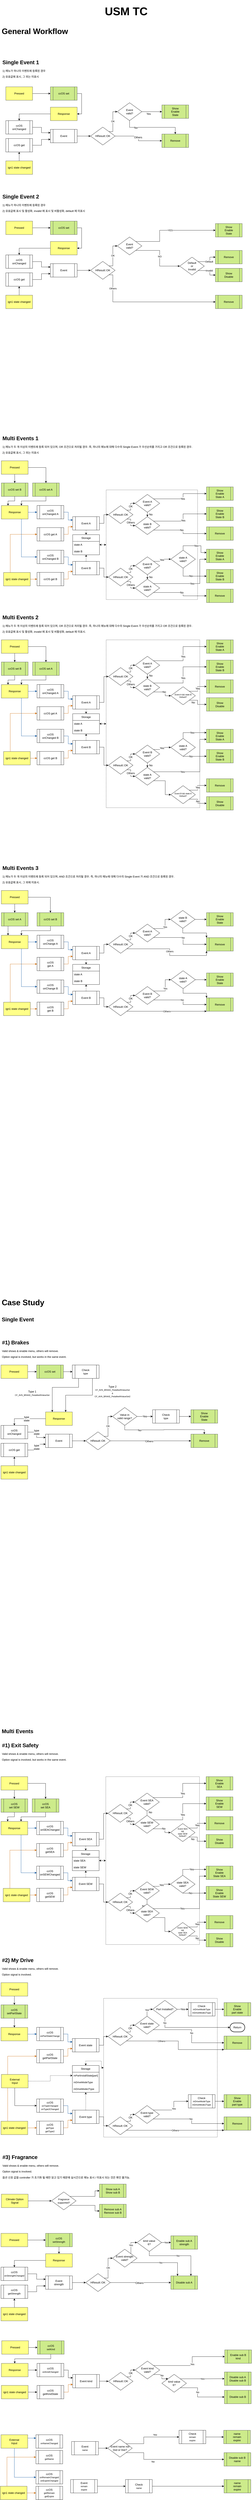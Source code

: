 <mxfile version="23.1.1" type="github">
  <diagram name="페이지-1" id="lhg0nr5kzpJ6dLd5DEeZ">
    <mxGraphModel dx="1430" dy="771" grid="1" gridSize="10" guides="1" tooltips="1" connect="1" arrows="1" fold="1" page="1" pageScale="1" pageWidth="1200" pageHeight="1920" math="0" shadow="0">
      <root>
        <mxCell id="0" />
        <mxCell id="1" parent="0" />
        <mxCell id="6txwbIAtb1hter3c-hfh-15" value="" style="rounded=0;whiteSpace=wrap;html=1;strokeColor=default;align=center;verticalAlign=middle;fontFamily=Helvetica;fontSize=12;fontColor=default;fillColor=none;dashed=1;dashPattern=1 1;" parent="1" vertex="1">
          <mxGeometry x="498.61" y="8950" width="509.84" height="620" as="geometry" />
        </mxCell>
        <mxCell id="Ny4b2Ch9_81bZD9V1MHP-457" value="" style="rounded=0;whiteSpace=wrap;html=1;strokeColor=default;align=center;verticalAlign=middle;fontFamily=Helvetica;fontSize=12;fontColor=default;fillColor=none;dashed=1;dashPattern=1 1;" parent="1" vertex="1">
          <mxGeometry x="510" y="2880" width="420" height="750" as="geometry" />
        </mxCell>
        <mxCell id="Ny4b2Ch9_81bZD9V1MHP-315" style="edgeStyle=orthogonalEdgeStyle;rounded=0;orthogonalLoop=1;jettySize=auto;html=1;exitX=0;exitY=0.5;exitDx=0;exitDy=0;entryX=1;entryY=0.5;entryDx=0;entryDy=0;fontFamily=Helvetica;fontSize=12;fontColor=default;startArrow=classic;startFill=1;dashed=1;" parent="1" source="Ny4b2Ch9_81bZD9V1MHP-312" target="Ny4b2Ch9_81bZD9V1MHP-225" edge="1">
          <mxGeometry relative="1" as="geometry" />
        </mxCell>
        <mxCell id="Ny4b2Ch9_81bZD9V1MHP-312" value="" style="rounded=0;whiteSpace=wrap;html=1;strokeColor=default;align=center;verticalAlign=middle;fontFamily=Helvetica;fontSize=12;fontColor=default;fillColor=none;dashed=1;dashPattern=1 1;" parent="1" vertex="1">
          <mxGeometry x="510" y="2210" width="410" height="490" as="geometry" />
        </mxCell>
        <mxCell id="Ny4b2Ch9_81bZD9V1MHP-2" value="" style="edgeStyle=orthogonalEdgeStyle;rounded=0;orthogonalLoop=1;jettySize=auto;html=1;" parent="1" source="OEb_cOox7FnWWyNNpJyN-24" target="Ny4b2Ch9_81bZD9V1MHP-1" edge="1">
          <mxGeometry relative="1" as="geometry" />
        </mxCell>
        <mxCell id="OEb_cOox7FnWWyNNpJyN-24" value="Event" style="shape=process;whiteSpace=wrap;html=1;backgroundOutline=1;" parent="1" vertex="1">
          <mxGeometry x="260" y="1199" width="120" height="60" as="geometry" />
        </mxCell>
        <mxCell id="OEb_cOox7FnWWyNNpJyN-29" value="NO" style="edgeStyle=orthogonalEdgeStyle;rounded=0;orthogonalLoop=1;jettySize=auto;html=1;exitX=1;exitY=1;exitDx=0;exitDy=0;entryX=0;entryY=0.5;entryDx=0;entryDy=0;" parent="1" source="OEb_cOox7FnWWyNNpJyN-31" target="OEb_cOox7FnWWyNNpJyN-34" edge="1">
          <mxGeometry relative="1" as="geometry">
            <Array as="points">
              <mxPoint x="750" y="1140" />
              <mxPoint x="750" y="1210" />
            </Array>
          </mxGeometry>
        </mxCell>
        <mxCell id="OEb_cOox7FnWWyNNpJyN-30" value="YES" style="edgeStyle=orthogonalEdgeStyle;rounded=0;orthogonalLoop=1;jettySize=auto;html=1;exitX=1;exitY=0;exitDx=0;exitDy=0;entryX=0;entryY=0.5;entryDx=0;entryDy=0;" parent="1" source="OEb_cOox7FnWWyNNpJyN-31" target="OEb_cOox7FnWWyNNpJyN-37" edge="1">
          <mxGeometry relative="1" as="geometry">
            <Array as="points">
              <mxPoint x="750" y="1100" />
              <mxPoint x="750" y="1050" />
            </Array>
          </mxGeometry>
        </mxCell>
        <mxCell id="OEb_cOox7FnWWyNNpJyN-31" value="Event&lt;br&gt;valid?" style="rhombus;whiteSpace=wrap;html=1;" parent="1" vertex="1">
          <mxGeometry x="560" y="1080" width="110" height="80" as="geometry" />
        </mxCell>
        <mxCell id="OEb_cOox7FnWWyNNpJyN-32" value="Default" style="edgeStyle=orthogonalEdgeStyle;rounded=0;orthogonalLoop=1;jettySize=auto;html=1;exitX=1;exitY=0;exitDx=0;exitDy=0;entryX=0;entryY=0.5;entryDx=0;entryDy=0;" parent="1" source="OEb_cOox7FnWWyNNpJyN-34" target="OEb_cOox7FnWWyNNpJyN-35" edge="1">
          <mxGeometry relative="1" as="geometry" />
        </mxCell>
        <mxCell id="OEb_cOox7FnWWyNNpJyN-33" value="Invalid" style="edgeStyle=orthogonalEdgeStyle;rounded=0;orthogonalLoop=1;jettySize=auto;html=1;exitX=1;exitY=1;exitDx=0;exitDy=0;entryX=0;entryY=0.5;entryDx=0;entryDy=0;" parent="1" source="OEb_cOox7FnWWyNNpJyN-34" target="OEb_cOox7FnWWyNNpJyN-36" edge="1">
          <mxGeometry relative="1" as="geometry" />
        </mxCell>
        <mxCell id="OEb_cOox7FnWWyNNpJyN-34" value="Default&lt;br&gt;or&lt;br&gt;Invalid" style="rhombus;whiteSpace=wrap;html=1;" parent="1" vertex="1">
          <mxGeometry x="840" y="1170" width="110" height="80" as="geometry" />
        </mxCell>
        <mxCell id="OEb_cOox7FnWWyNNpJyN-35" value="Remove" style="shape=process;whiteSpace=wrap;html=1;backgroundOutline=1;fillColor=#cdeb8b;strokeColor=#36393d;" parent="1" vertex="1">
          <mxGeometry x="1000" y="1140" width="120" height="60" as="geometry" />
        </mxCell>
        <mxCell id="OEb_cOox7FnWWyNNpJyN-36" value="Show&lt;br&gt;Disable" style="shape=process;whiteSpace=wrap;html=1;backgroundOutline=1;fillColor=#cdeb8b;strokeColor=#36393d;" parent="1" vertex="1">
          <mxGeometry x="1000" y="1220" width="120" height="60" as="geometry" />
        </mxCell>
        <mxCell id="OEb_cOox7FnWWyNNpJyN-37" value="Show&lt;br&gt;Enable&lt;br&gt;State" style="shape=process;whiteSpace=wrap;html=1;backgroundOutline=1;fillColor=#cdeb8b;strokeColor=#36393d;" parent="1" vertex="1">
          <mxGeometry x="1000" y="1020" width="120" height="60" as="geometry" />
        </mxCell>
        <mxCell id="Ny4b2Ch9_81bZD9V1MHP-36" style="edgeStyle=orthogonalEdgeStyle;rounded=0;orthogonalLoop=1;jettySize=auto;html=1;exitX=0.5;exitY=0;exitDx=0;exitDy=0;entryX=0.5;entryY=1;entryDx=0;entryDy=0;fontFamily=Helvetica;fontSize=12;fontColor=default;" parent="1" source="OEb_cOox7FnWWyNNpJyN-39" target="OEb_cOox7FnWWyNNpJyN-43" edge="1">
          <mxGeometry relative="1" as="geometry" />
        </mxCell>
        <mxCell id="OEb_cOox7FnWWyNNpJyN-39" value="ign1 state changed" style="rounded=0;whiteSpace=wrap;html=1;fillColor=#ffff88;strokeColor=#36393d;" parent="1" vertex="1">
          <mxGeometry x="60" y="1340" width="120" height="60" as="geometry" />
        </mxCell>
        <mxCell id="OEb_cOox7FnWWyNNpJyN-40" value="" style="edgeStyle=orthogonalEdgeStyle;rounded=0;orthogonalLoop=1;jettySize=auto;html=1;exitX=1;exitY=0.5;exitDx=0;exitDy=0;entryX=0;entryY=0.5;entryDx=0;entryDy=0;" parent="1" source="OEb_cOox7FnWWyNNpJyN-41" edge="1">
          <mxGeometry relative="1" as="geometry">
            <mxPoint x="260" y="1039" as="targetPoint" />
          </mxGeometry>
        </mxCell>
        <mxCell id="OEb_cOox7FnWWyNNpJyN-41" value="Pressed" style="rounded=0;whiteSpace=wrap;html=1;fillColor=#ffff88;strokeColor=#36393d;" parent="1" vertex="1">
          <mxGeometry x="60" y="1009" width="120" height="60" as="geometry" />
        </mxCell>
        <mxCell id="Ny4b2Ch9_81bZD9V1MHP-35" style="edgeStyle=orthogonalEdgeStyle;rounded=0;orthogonalLoop=1;jettySize=auto;html=1;exitX=1;exitY=0.5;exitDx=0;exitDy=0;entryX=0;entryY=0.75;entryDx=0;entryDy=0;fontFamily=Helvetica;fontSize=12;fontColor=default;" parent="1" source="OEb_cOox7FnWWyNNpJyN-43" target="OEb_cOox7FnWWyNNpJyN-24" edge="1">
          <mxGeometry relative="1" as="geometry" />
        </mxCell>
        <mxCell id="OEb_cOox7FnWWyNNpJyN-43" value="ccOS get" style="shape=process;whiteSpace=wrap;html=1;backgroundOutline=1;" parent="1" vertex="1">
          <mxGeometry x="60" y="1240" width="120" height="60" as="geometry" />
        </mxCell>
        <mxCell id="Ny4b2Ch9_81bZD9V1MHP-30" style="edgeStyle=orthogonalEdgeStyle;rounded=0;orthogonalLoop=1;jettySize=auto;html=1;exitX=1;exitY=0.5;exitDx=0;exitDy=0;entryX=1;entryY=0.5;entryDx=0;entryDy=0;fontFamily=Helvetica;fontSize=12;fontColor=default;" parent="1" source="OEb_cOox7FnWWyNNpJyN-45" target="Ny4b2Ch9_81bZD9V1MHP-29" edge="1">
          <mxGeometry relative="1" as="geometry" />
        </mxCell>
        <mxCell id="OEb_cOox7FnWWyNNpJyN-45" value="ccOS set" style="shape=process;whiteSpace=wrap;html=1;backgroundOutline=1;fillColor=#cdeb8b;strokeColor=#36393d;" parent="1" vertex="1">
          <mxGeometry x="260" y="1009" width="120" height="60" as="geometry" />
        </mxCell>
        <mxCell id="EMXY2AlrHHOvVeRIwP7f-67" value="USM TC" style="text;html=1;strokeColor=none;fillColor=none;align=center;verticalAlign=middle;whiteSpace=wrap;rounded=0;fontSize=50;fontStyle=1" parent="1" vertex="1">
          <mxGeometry x="280" y="21" width="640" height="99" as="geometry" />
        </mxCell>
        <mxCell id="Ny4b2Ch9_81bZD9V1MHP-3" value="OK" style="edgeStyle=orthogonalEdgeStyle;rounded=0;orthogonalLoop=1;jettySize=auto;html=1;exitX=1;exitY=0;exitDx=0;exitDy=0;entryX=0;entryY=0.5;entryDx=0;entryDy=0;" parent="1" source="Ny4b2Ch9_81bZD9V1MHP-1" target="OEb_cOox7FnWWyNNpJyN-31" edge="1">
          <mxGeometry relative="1" as="geometry">
            <Array as="points">
              <mxPoint x="540" y="1209" />
              <mxPoint x="540" y="1120" />
            </Array>
          </mxGeometry>
        </mxCell>
        <mxCell id="Ny4b2Ch9_81bZD9V1MHP-5" value="Others" style="edgeStyle=orthogonalEdgeStyle;rounded=0;orthogonalLoop=1;jettySize=auto;html=1;exitX=1;exitY=1;exitDx=0;exitDy=0;entryX=0;entryY=0.5;entryDx=0;entryDy=0;" parent="1" source="Ny4b2Ch9_81bZD9V1MHP-1" target="Ny4b2Ch9_81bZD9V1MHP-4" edge="1">
          <mxGeometry x="-0.738" relative="1" as="geometry">
            <Array as="points">
              <mxPoint x="540" y="1249" />
              <mxPoint x="540" y="1370" />
            </Array>
            <mxPoint as="offset" />
          </mxGeometry>
        </mxCell>
        <mxCell id="Ny4b2Ch9_81bZD9V1MHP-1" value="HResult::OK" style="rhombus;whiteSpace=wrap;html=1;" parent="1" vertex="1">
          <mxGeometry x="440" y="1189" width="110" height="80" as="geometry" />
        </mxCell>
        <mxCell id="Ny4b2Ch9_81bZD9V1MHP-4" value="Remove" style="shape=process;whiteSpace=wrap;html=1;backgroundOutline=1;fillColor=#cdeb8b;strokeColor=#36393d;" parent="1" vertex="1">
          <mxGeometry x="1000" y="1340" width="120" height="60" as="geometry" />
        </mxCell>
        <mxCell id="Ny4b2Ch9_81bZD9V1MHP-13" value="&lt;h1&gt;Single Event 2&lt;br&gt;&lt;/h1&gt;&lt;p style=&quot;border-color: var(--border-color);&quot;&gt;1) 메뉴가 하나의 이벤트에 등록된 경우&lt;/p&gt;&lt;p style=&quot;border-color: var(--border-color);&quot;&gt;2) 유효값에 표시 및 활성화, invalid 에 표시 및 비활성화, default 에 미표시&lt;/p&gt;" style="text;html=1;strokeColor=none;fillColor=none;spacing=5;spacingTop=-20;whiteSpace=wrap;overflow=hidden;rounded=0;" parent="1" vertex="1">
          <mxGeometry x="40" y="880" width="1080" height="120" as="geometry" />
        </mxCell>
        <mxCell id="Ny4b2Ch9_81bZD9V1MHP-34" style="edgeStyle=orthogonalEdgeStyle;rounded=0;orthogonalLoop=1;jettySize=auto;html=1;exitX=0;exitY=0.5;exitDx=0;exitDy=0;entryX=0.5;entryY=0;entryDx=0;entryDy=0;fontFamily=Helvetica;fontSize=12;fontColor=default;" parent="1" source="Ny4b2Ch9_81bZD9V1MHP-29" target="Ny4b2Ch9_81bZD9V1MHP-32" edge="1">
          <mxGeometry relative="1" as="geometry" />
        </mxCell>
        <mxCell id="Ny4b2Ch9_81bZD9V1MHP-29" value="Response" style="rounded=0;whiteSpace=wrap;html=1;fillColor=#ffff88;strokeColor=#36393d;" parent="1" vertex="1">
          <mxGeometry x="260" y="1100" width="120" height="60" as="geometry" />
        </mxCell>
        <mxCell id="Ny4b2Ch9_81bZD9V1MHP-33" style="edgeStyle=orthogonalEdgeStyle;rounded=0;orthogonalLoop=1;jettySize=auto;html=1;entryX=0;entryY=0.25;entryDx=0;entryDy=0;fontFamily=Helvetica;fontSize=12;fontColor=default;" parent="1" source="Ny4b2Ch9_81bZD9V1MHP-32" target="OEb_cOox7FnWWyNNpJyN-24" edge="1">
          <mxGeometry relative="1" as="geometry" />
        </mxCell>
        <mxCell id="Ny4b2Ch9_81bZD9V1MHP-32" value="ccOS onChanged" style="shape=process;whiteSpace=wrap;html=1;backgroundOutline=1;" parent="1" vertex="1">
          <mxGeometry x="60" y="1160" width="120" height="60" as="geometry" />
        </mxCell>
        <mxCell id="Ny4b2Ch9_81bZD9V1MHP-38" value="" style="edgeStyle=orthogonalEdgeStyle;rounded=0;orthogonalLoop=1;jettySize=auto;html=1;" parent="1" source="Ny4b2Ch9_81bZD9V1MHP-39" target="Ny4b2Ch9_81bZD9V1MHP-59" edge="1">
          <mxGeometry relative="1" as="geometry" />
        </mxCell>
        <mxCell id="Ny4b2Ch9_81bZD9V1MHP-39" value="Event" style="shape=process;whiteSpace=wrap;html=1;backgroundOutline=1;" parent="1" vertex="1">
          <mxGeometry x="260" y="599" width="120" height="60" as="geometry" />
        </mxCell>
        <mxCell id="Ny4b2Ch9_81bZD9V1MHP-209" style="edgeStyle=orthogonalEdgeStyle;rounded=0;orthogonalLoop=1;jettySize=auto;html=1;exitX=0.5;exitY=1;exitDx=0;exitDy=0;entryX=0.5;entryY=0;entryDx=0;entryDy=0;fontFamily=Helvetica;fontSize=12;fontColor=default;" parent="1" source="Ny4b2Ch9_81bZD9V1MHP-42" target="Ny4b2Ch9_81bZD9V1MHP-60" edge="1">
          <mxGeometry relative="1" as="geometry" />
        </mxCell>
        <mxCell id="Ny4b2Ch9_81bZD9V1MHP-210" value="No" style="edgeLabel;html=1;align=center;verticalAlign=middle;resizable=0;points=[];fontSize=12;fontFamily=Helvetica;fontColor=default;" parent="Ny4b2Ch9_81bZD9V1MHP-209" vertex="1" connectable="0">
          <mxGeometry x="-0.567" y="-2" relative="1" as="geometry">
            <mxPoint as="offset" />
          </mxGeometry>
        </mxCell>
        <mxCell id="Ny4b2Ch9_81bZD9V1MHP-211" value="Yes" style="edgeStyle=orthogonalEdgeStyle;rounded=0;orthogonalLoop=1;jettySize=auto;html=1;fontFamily=Helvetica;fontSize=12;fontColor=default;" parent="1" source="Ny4b2Ch9_81bZD9V1MHP-42" target="Ny4b2Ch9_81bZD9V1MHP-48" edge="1">
          <mxGeometry x="-0.333" y="-10" relative="1" as="geometry">
            <mxPoint as="offset" />
          </mxGeometry>
        </mxCell>
        <mxCell id="Ny4b2Ch9_81bZD9V1MHP-42" value="Event&lt;br&gt;valid?" style="rhombus;whiteSpace=wrap;html=1;" parent="1" vertex="1">
          <mxGeometry x="560" y="480" width="110" height="80" as="geometry" />
        </mxCell>
        <mxCell id="Ny4b2Ch9_81bZD9V1MHP-48" value="Show&lt;br&gt;Enable&lt;br&gt;State" style="shape=process;whiteSpace=wrap;html=1;backgroundOutline=1;fillColor=#cdeb8b;strokeColor=#36393d;" parent="1" vertex="1">
          <mxGeometry x="759.92" y="490" width="120" height="60" as="geometry" />
        </mxCell>
        <mxCell id="Ny4b2Ch9_81bZD9V1MHP-49" style="edgeStyle=orthogonalEdgeStyle;rounded=0;orthogonalLoop=1;jettySize=auto;html=1;exitX=0.5;exitY=0;exitDx=0;exitDy=0;entryX=0.5;entryY=1;entryDx=0;entryDy=0;fontFamily=Helvetica;fontSize=12;fontColor=default;" parent="1" source="Ny4b2Ch9_81bZD9V1MHP-50" target="Ny4b2Ch9_81bZD9V1MHP-54" edge="1">
          <mxGeometry relative="1" as="geometry" />
        </mxCell>
        <mxCell id="Ny4b2Ch9_81bZD9V1MHP-50" value="ign1 state changed" style="rounded=0;whiteSpace=wrap;html=1;fillColor=#ffff88;strokeColor=#36393d;" parent="1" vertex="1">
          <mxGeometry x="60" y="740" width="120" height="60" as="geometry" />
        </mxCell>
        <mxCell id="Ny4b2Ch9_81bZD9V1MHP-51" value="" style="edgeStyle=orthogonalEdgeStyle;rounded=0;orthogonalLoop=1;jettySize=auto;html=1;exitX=1;exitY=0.5;exitDx=0;exitDy=0;entryX=0;entryY=0.5;entryDx=0;entryDy=0;" parent="1" source="Ny4b2Ch9_81bZD9V1MHP-52" edge="1">
          <mxGeometry x="-0.005" relative="1" as="geometry">
            <mxPoint x="260" y="439" as="targetPoint" />
            <mxPoint as="offset" />
          </mxGeometry>
        </mxCell>
        <mxCell id="Ny4b2Ch9_81bZD9V1MHP-52" value="Pressed" style="rounded=0;whiteSpace=wrap;html=1;fillColor=#ffff88;strokeColor=#36393d;" parent="1" vertex="1">
          <mxGeometry x="60" y="409" width="120" height="60" as="geometry" />
        </mxCell>
        <mxCell id="Ny4b2Ch9_81bZD9V1MHP-53" style="edgeStyle=orthogonalEdgeStyle;rounded=0;orthogonalLoop=1;jettySize=auto;html=1;exitX=1;exitY=0.5;exitDx=0;exitDy=0;entryX=0;entryY=0.75;entryDx=0;entryDy=0;fontFamily=Helvetica;fontSize=12;fontColor=default;" parent="1" source="Ny4b2Ch9_81bZD9V1MHP-54" target="Ny4b2Ch9_81bZD9V1MHP-39" edge="1">
          <mxGeometry relative="1" as="geometry" />
        </mxCell>
        <mxCell id="Ny4b2Ch9_81bZD9V1MHP-54" value="ccOS get" style="shape=process;whiteSpace=wrap;html=1;backgroundOutline=1;" parent="1" vertex="1">
          <mxGeometry x="60" y="640" width="120" height="60" as="geometry" />
        </mxCell>
        <mxCell id="Ny4b2Ch9_81bZD9V1MHP-55" style="edgeStyle=orthogonalEdgeStyle;rounded=0;orthogonalLoop=1;jettySize=auto;html=1;exitX=1;exitY=0.5;exitDx=0;exitDy=0;entryX=1;entryY=0.5;entryDx=0;entryDy=0;fontFamily=Helvetica;fontSize=12;fontColor=default;" parent="1" source="Ny4b2Ch9_81bZD9V1MHP-56" target="Ny4b2Ch9_81bZD9V1MHP-63" edge="1">
          <mxGeometry relative="1" as="geometry" />
        </mxCell>
        <mxCell id="Ny4b2Ch9_81bZD9V1MHP-56" value="ccOS set" style="shape=process;whiteSpace=wrap;html=1;backgroundOutline=1;fillColor=#cdeb8b;strokeColor=#36393d;" parent="1" vertex="1">
          <mxGeometry x="260" y="409" width="120" height="60" as="geometry" />
        </mxCell>
        <mxCell id="Ny4b2Ch9_81bZD9V1MHP-57" value="OK" style="edgeStyle=orthogonalEdgeStyle;rounded=0;orthogonalLoop=1;jettySize=auto;html=1;exitX=1;exitY=0;exitDx=0;exitDy=0;entryX=0;entryY=0.5;entryDx=0;entryDy=0;" parent="1" source="Ny4b2Ch9_81bZD9V1MHP-59" target="Ny4b2Ch9_81bZD9V1MHP-42" edge="1">
          <mxGeometry relative="1" as="geometry">
            <Array as="points">
              <mxPoint x="540" y="609" />
              <mxPoint x="540" y="520" />
            </Array>
          </mxGeometry>
        </mxCell>
        <mxCell id="Ny4b2Ch9_81bZD9V1MHP-207" style="edgeStyle=orthogonalEdgeStyle;rounded=0;orthogonalLoop=1;jettySize=auto;html=1;exitX=1;exitY=0.5;exitDx=0;exitDy=0;entryX=0;entryY=0.5;entryDx=0;entryDy=0;fontFamily=Helvetica;fontSize=12;fontColor=default;" parent="1" source="Ny4b2Ch9_81bZD9V1MHP-59" target="Ny4b2Ch9_81bZD9V1MHP-60" edge="1">
          <mxGeometry relative="1" as="geometry" />
        </mxCell>
        <mxCell id="Ny4b2Ch9_81bZD9V1MHP-208" value="Others" style="edgeLabel;html=1;align=center;verticalAlign=middle;resizable=0;points=[];fontSize=12;fontFamily=Helvetica;fontColor=default;" parent="Ny4b2Ch9_81bZD9V1MHP-207" vertex="1" connectable="0">
          <mxGeometry x="-0.038" y="-2" relative="1" as="geometry">
            <mxPoint as="offset" />
          </mxGeometry>
        </mxCell>
        <mxCell id="Ny4b2Ch9_81bZD9V1MHP-59" value="HResult::OK" style="rhombus;whiteSpace=wrap;html=1;" parent="1" vertex="1">
          <mxGeometry x="440" y="589" width="110" height="80" as="geometry" />
        </mxCell>
        <mxCell id="Ny4b2Ch9_81bZD9V1MHP-60" value="Remove" style="shape=process;whiteSpace=wrap;html=1;backgroundOutline=1;fillColor=#cdeb8b;strokeColor=#36393d;" parent="1" vertex="1">
          <mxGeometry x="759.92" y="620" width="120" height="60" as="geometry" />
        </mxCell>
        <mxCell id="Ny4b2Ch9_81bZD9V1MHP-61" value="&lt;h1&gt;Single Event 1&lt;br&gt;&lt;/h1&gt;&lt;p&gt;1) 메뉴가 하나의 이벤트에 등록된 경우&lt;/p&gt;&lt;p&gt;2) 유효값에 표시, 그 외는 미표시&lt;/p&gt;" style="text;html=1;strokeColor=none;fillColor=none;spacing=5;spacingTop=-20;whiteSpace=wrap;overflow=hidden;rounded=0;" parent="1" vertex="1">
          <mxGeometry x="40" y="280" width="360" height="120" as="geometry" />
        </mxCell>
        <mxCell id="Ny4b2Ch9_81bZD9V1MHP-62" style="edgeStyle=orthogonalEdgeStyle;rounded=0;orthogonalLoop=1;jettySize=auto;html=1;exitX=0;exitY=0.5;exitDx=0;exitDy=0;entryX=0.5;entryY=0;entryDx=0;entryDy=0;fontFamily=Helvetica;fontSize=12;fontColor=default;" parent="1" source="Ny4b2Ch9_81bZD9V1MHP-63" target="Ny4b2Ch9_81bZD9V1MHP-65" edge="1">
          <mxGeometry relative="1" as="geometry" />
        </mxCell>
        <mxCell id="Ny4b2Ch9_81bZD9V1MHP-63" value="Response" style="rounded=0;whiteSpace=wrap;html=1;fillColor=#ffff88;strokeColor=#36393d;" parent="1" vertex="1">
          <mxGeometry x="260" y="500" width="120" height="60" as="geometry" />
        </mxCell>
        <mxCell id="Ny4b2Ch9_81bZD9V1MHP-64" style="edgeStyle=orthogonalEdgeStyle;rounded=0;orthogonalLoop=1;jettySize=auto;html=1;entryX=0;entryY=0.25;entryDx=0;entryDy=0;fontFamily=Helvetica;fontSize=12;fontColor=default;" parent="1" source="Ny4b2Ch9_81bZD9V1MHP-65" target="Ny4b2Ch9_81bZD9V1MHP-39" edge="1">
          <mxGeometry relative="1" as="geometry" />
        </mxCell>
        <mxCell id="Ny4b2Ch9_81bZD9V1MHP-65" value="ccOS onChanged" style="shape=process;whiteSpace=wrap;html=1;backgroundOutline=1;" parent="1" vertex="1">
          <mxGeometry x="60" y="560" width="120" height="60" as="geometry" />
        </mxCell>
        <mxCell id="Ny4b2Ch9_81bZD9V1MHP-100" value="&lt;h1&gt;Multi Events 1&lt;br&gt;&lt;/h1&gt;&lt;p style=&quot;border-color: var(--border-color);&quot;&gt;1) 메뉴가 두 개 이상의 이벤트에 등록 되어 있으며, OR 조건으로 처리될 경우. 즉, 하나의 메뉴에 대해 다수의 Single Event 가 우선순위를 가지고 OR 조건으로 등록된 경우.&lt;span style=&quot;background-color: initial;&quot;&gt;&amp;nbsp;&lt;/span&gt;&lt;/p&gt;2) 유효값에 표시, 그 외는 미표시" style="text;html=1;strokeColor=none;fillColor=none;spacing=5;spacingTop=-20;whiteSpace=wrap;overflow=hidden;rounded=0;" parent="1" vertex="1">
          <mxGeometry x="40" y="1960" width="1040" height="120" as="geometry" />
        </mxCell>
        <mxCell id="Ny4b2Ch9_81bZD9V1MHP-273" value="No" style="edgeStyle=orthogonalEdgeStyle;rounded=0;orthogonalLoop=1;jettySize=auto;html=1;exitX=0.5;exitY=1;exitDx=0;exitDy=0;entryX=0.5;entryY=0;entryDx=0;entryDy=0;fontFamily=Helvetica;fontSize=12;fontColor=default;" parent="1" source="Ny4b2Ch9_81bZD9V1MHP-105" target="Ny4b2Ch9_81bZD9V1MHP-176" edge="1">
          <mxGeometry x="0.019" y="15" relative="1" as="geometry">
            <mxPoint as="offset" />
          </mxGeometry>
        </mxCell>
        <mxCell id="Ny4b2Ch9_81bZD9V1MHP-275" value="Yes" style="edgeStyle=orthogonalEdgeStyle;rounded=0;orthogonalLoop=1;jettySize=auto;html=1;exitX=1;exitY=0;exitDx=0;exitDy=0;fontFamily=Helvetica;fontSize=12;fontColor=default;" parent="1" source="Ny4b2Ch9_81bZD9V1MHP-105" target="Ny4b2Ch9_81bZD9V1MHP-107" edge="1">
          <mxGeometry relative="1" as="geometry" />
        </mxCell>
        <mxCell id="Ny4b2Ch9_81bZD9V1MHP-105" value="Event A&lt;br&gt;valid?" style="rhombus;whiteSpace=wrap;html=1;" parent="1" vertex="1">
          <mxGeometry x="639.92" y="2230" width="110" height="80" as="geometry" />
        </mxCell>
        <mxCell id="Ny4b2Ch9_81bZD9V1MHP-107" value="Show&lt;br&gt;Enable&lt;br&gt;State A" style="shape=process;whiteSpace=wrap;html=1;backgroundOutline=1;fillColor=#cdeb8b;strokeColor=#36393d;" parent="1" vertex="1">
          <mxGeometry x="960.0" y="2196.62" width="120" height="60" as="geometry" />
        </mxCell>
        <mxCell id="Ny4b2Ch9_81bZD9V1MHP-169" style="edgeStyle=orthogonalEdgeStyle;rounded=0;orthogonalLoop=1;jettySize=auto;html=1;exitX=0.25;exitY=0;exitDx=0;exitDy=0;entryX=0;entryY=0.5;entryDx=0;entryDy=0;fontFamily=Helvetica;fontSize=12;fontColor=default;strokeColor=#CC6600;" parent="1" source="Ny4b2Ch9_81bZD9V1MHP-109" target="Ny4b2Ch9_81bZD9V1MHP-140" edge="1">
          <mxGeometry relative="1" as="geometry" />
        </mxCell>
        <mxCell id="Ny4b2Ch9_81bZD9V1MHP-170" value="" style="edgeStyle=orthogonalEdgeStyle;rounded=0;orthogonalLoop=1;jettySize=auto;html=1;fontFamily=Helvetica;fontSize=12;fontColor=default;strokeColor=#CC6600;" parent="1" source="Ny4b2Ch9_81bZD9V1MHP-109" target="Ny4b2Ch9_81bZD9V1MHP-141" edge="1">
          <mxGeometry relative="1" as="geometry" />
        </mxCell>
        <mxCell id="Ny4b2Ch9_81bZD9V1MHP-109" value="ign1 state changed" style="rounded=0;whiteSpace=wrap;html=1;fillColor=#ffff88;strokeColor=#36393d;" parent="1" vertex="1">
          <mxGeometry x="49.92" y="2579" width="120" height="60" as="geometry" />
        </mxCell>
        <mxCell id="Ny4b2Ch9_81bZD9V1MHP-299" value="" style="edgeStyle=orthogonalEdgeStyle;rounded=0;orthogonalLoop=1;jettySize=auto;html=1;fontFamily=Helvetica;fontSize=12;fontColor=default;" parent="1" source="Ny4b2Ch9_81bZD9V1MHP-111" target="Ny4b2Ch9_81bZD9V1MHP-125" edge="1">
          <mxGeometry relative="1" as="geometry" />
        </mxCell>
        <mxCell id="Ny4b2Ch9_81bZD9V1MHP-300" style="edgeStyle=orthogonalEdgeStyle;rounded=0;orthogonalLoop=1;jettySize=auto;html=1;exitX=1;exitY=0.5;exitDx=0;exitDy=0;entryX=0.5;entryY=0;entryDx=0;entryDy=0;fontFamily=Helvetica;fontSize=12;fontColor=default;" parent="1" source="Ny4b2Ch9_81bZD9V1MHP-111" target="Ny4b2Ch9_81bZD9V1MHP-115" edge="1">
          <mxGeometry relative="1" as="geometry" />
        </mxCell>
        <mxCell id="Ny4b2Ch9_81bZD9V1MHP-111" value="Pressed" style="rounded=0;whiteSpace=wrap;html=1;fillColor=#ffff88;strokeColor=#36393d;" parent="1" vertex="1">
          <mxGeometry x="40" y="2080" width="120" height="60" as="geometry" />
        </mxCell>
        <mxCell id="Ny4b2Ch9_81bZD9V1MHP-303" style="edgeStyle=orthogonalEdgeStyle;rounded=0;orthogonalLoop=1;jettySize=auto;html=1;exitX=0.5;exitY=1;exitDx=0;exitDy=0;entryX=0.75;entryY=0;entryDx=0;entryDy=0;fontFamily=Helvetica;fontSize=12;fontColor=default;" parent="1" source="Ny4b2Ch9_81bZD9V1MHP-115" target="Ny4b2Ch9_81bZD9V1MHP-121" edge="1">
          <mxGeometry relative="1" as="geometry" />
        </mxCell>
        <mxCell id="Ny4b2Ch9_81bZD9V1MHP-115" value="ccOS set A" style="shape=process;whiteSpace=wrap;html=1;backgroundOutline=1;fillColor=#cdeb8b;strokeColor=#36393d;" parent="1" vertex="1">
          <mxGeometry x="180" y="2179" width="120" height="60" as="geometry" />
        </mxCell>
        <mxCell id="Ny4b2Ch9_81bZD9V1MHP-265" value="OK" style="edgeStyle=orthogonalEdgeStyle;rounded=0;orthogonalLoop=1;jettySize=auto;html=1;exitX=1;exitY=0;exitDx=0;exitDy=0;entryX=0;entryY=0.5;entryDx=0;entryDy=0;fontFamily=Helvetica;fontSize=12;fontColor=default;" parent="1" source="Ny4b2Ch9_81bZD9V1MHP-118" target="Ny4b2Ch9_81bZD9V1MHP-105" edge="1">
          <mxGeometry relative="1" as="geometry">
            <Array as="points">
              <mxPoint x="620" y="2301" />
              <mxPoint x="620" y="2270" />
            </Array>
          </mxGeometry>
        </mxCell>
        <mxCell id="Ny4b2Ch9_81bZD9V1MHP-267" value="Others" style="edgeStyle=orthogonalEdgeStyle;rounded=0;orthogonalLoop=1;jettySize=auto;html=1;exitX=1;exitY=1;exitDx=0;exitDy=0;entryX=0;entryY=0.5;entryDx=0;entryDy=0;fontFamily=Helvetica;fontSize=12;fontColor=default;" parent="1" source="Ny4b2Ch9_81bZD9V1MHP-118" target="Ny4b2Ch9_81bZD9V1MHP-176" edge="1">
          <mxGeometry relative="1" as="geometry">
            <Array as="points">
              <mxPoint x="620" y="2341" />
              <mxPoint x="620" y="2370" />
            </Array>
          </mxGeometry>
        </mxCell>
        <mxCell id="Ny4b2Ch9_81bZD9V1MHP-118" value="HResult::OK" style="rhombus;whiteSpace=wrap;html=1;" parent="1" vertex="1">
          <mxGeometry x="520" y="2280.5" width="110" height="80" as="geometry" />
        </mxCell>
        <mxCell id="Ny4b2Ch9_81bZD9V1MHP-119" value="Remove" style="shape=process;whiteSpace=wrap;html=1;backgroundOutline=1;fillColor=#cdeb8b;strokeColor=#36393d;" parent="1" vertex="1">
          <mxGeometry x="960.0" y="2375.12" width="120" height="60" as="geometry" />
        </mxCell>
        <mxCell id="Ny4b2Ch9_81bZD9V1MHP-166" style="edgeStyle=orthogonalEdgeStyle;rounded=0;orthogonalLoop=1;jettySize=auto;html=1;exitX=1;exitY=0.5;exitDx=0;exitDy=0;entryX=0;entryY=0.5;entryDx=0;entryDy=0;fontFamily=Helvetica;fontSize=12;fontColor=default;strokeColor=#004C99;" parent="1" source="Ny4b2Ch9_81bZD9V1MHP-121" target="Ny4b2Ch9_81bZD9V1MHP-128" edge="1">
          <mxGeometry relative="1" as="geometry" />
        </mxCell>
        <mxCell id="Ny4b2Ch9_81bZD9V1MHP-168" style="edgeStyle=orthogonalEdgeStyle;rounded=0;orthogonalLoop=1;jettySize=auto;html=1;exitX=0.75;exitY=1;exitDx=0;exitDy=0;entryX=0;entryY=0.5;entryDx=0;entryDy=0;fontFamily=Helvetica;fontSize=12;fontColor=default;strokeColor=#004C99;" parent="1" source="Ny4b2Ch9_81bZD9V1MHP-121" target="Ny4b2Ch9_81bZD9V1MHP-133" edge="1">
          <mxGeometry relative="1" as="geometry" />
        </mxCell>
        <mxCell id="Ny4b2Ch9_81bZD9V1MHP-121" value="Response" style="rounded=0;whiteSpace=wrap;html=1;fillColor=#ffff88;strokeColor=#36393d;" parent="1" vertex="1">
          <mxGeometry x="40" y="2280" width="120" height="60" as="geometry" />
        </mxCell>
        <mxCell id="Ny4b2Ch9_81bZD9V1MHP-302" style="edgeStyle=orthogonalEdgeStyle;rounded=0;orthogonalLoop=1;jettySize=auto;html=1;exitX=0.5;exitY=1;exitDx=0;exitDy=0;entryX=0.25;entryY=0;entryDx=0;entryDy=0;fontFamily=Helvetica;fontSize=12;fontColor=default;" parent="1" source="Ny4b2Ch9_81bZD9V1MHP-125" target="Ny4b2Ch9_81bZD9V1MHP-121" edge="1">
          <mxGeometry relative="1" as="geometry" />
        </mxCell>
        <mxCell id="Ny4b2Ch9_81bZD9V1MHP-125" value="ccOS set B" style="shape=process;whiteSpace=wrap;html=1;backgroundOutline=1;fillColor=#cdeb8b;strokeColor=#36393d;" parent="1" vertex="1">
          <mxGeometry x="40" y="2179" width="120" height="60" as="geometry" />
        </mxCell>
        <mxCell id="Ny4b2Ch9_81bZD9V1MHP-161" style="edgeStyle=orthogonalEdgeStyle;rounded=0;orthogonalLoop=1;jettySize=auto;html=1;exitX=1;exitY=0.5;exitDx=0;exitDy=0;entryX=0;entryY=0.25;entryDx=0;entryDy=0;fontFamily=Helvetica;fontSize=12;fontColor=default;strokeColor=#004C99;" parent="1" source="Ny4b2Ch9_81bZD9V1MHP-128" target="Ny4b2Ch9_81bZD9V1MHP-138" edge="1">
          <mxGeometry relative="1" as="geometry" />
        </mxCell>
        <mxCell id="Ny4b2Ch9_81bZD9V1MHP-128" value="ccOS onChanged A" style="shape=process;whiteSpace=wrap;html=1;backgroundOutline=1;" parent="1" vertex="1">
          <mxGeometry x="200.0" y="2279.5" width="120" height="60" as="geometry" />
        </mxCell>
        <mxCell id="Ny4b2Ch9_81bZD9V1MHP-163" style="edgeStyle=orthogonalEdgeStyle;rounded=0;orthogonalLoop=1;jettySize=auto;html=1;exitX=1;exitY=0.5;exitDx=0;exitDy=0;entryX=0;entryY=0.25;entryDx=0;entryDy=0;fontFamily=Helvetica;fontSize=12;fontColor=default;strokeColor=#004C99;" parent="1" source="Ny4b2Ch9_81bZD9V1MHP-133" target="Ny4b2Ch9_81bZD9V1MHP-139" edge="1">
          <mxGeometry relative="1" as="geometry" />
        </mxCell>
        <mxCell id="Ny4b2Ch9_81bZD9V1MHP-133" value="ccOS onChanged B" style="shape=process;whiteSpace=wrap;html=1;backgroundOutline=1;" parent="1" vertex="1">
          <mxGeometry x="200" y="2479.5" width="120" height="60" as="geometry" />
        </mxCell>
        <mxCell id="Ny4b2Ch9_81bZD9V1MHP-278" style="edgeStyle=orthogonalEdgeStyle;rounded=0;orthogonalLoop=1;jettySize=auto;html=1;exitX=1;exitY=0.5;exitDx=0;exitDy=0;entryX=0;entryY=0.5;entryDx=0;entryDy=0;fontFamily=Helvetica;fontSize=12;fontColor=default;" parent="1" source="Ny4b2Ch9_81bZD9V1MHP-138" target="Ny4b2Ch9_81bZD9V1MHP-118" edge="1">
          <mxGeometry relative="1" as="geometry" />
        </mxCell>
        <mxCell id="Ny4b2Ch9_81bZD9V1MHP-305" style="edgeStyle=orthogonalEdgeStyle;rounded=0;orthogonalLoop=1;jettySize=auto;html=1;exitX=0.5;exitY=1;exitDx=0;exitDy=0;entryX=0.5;entryY=0;entryDx=0;entryDy=0;fontFamily=Helvetica;fontSize=12;fontColor=default;dashed=1;" parent="1" source="Ny4b2Ch9_81bZD9V1MHP-138" target="Ny4b2Ch9_81bZD9V1MHP-224" edge="1">
          <mxGeometry relative="1" as="geometry" />
        </mxCell>
        <mxCell id="Ny4b2Ch9_81bZD9V1MHP-138" value="Event A" style="shape=process;whiteSpace=wrap;html=1;backgroundOutline=1;" parent="1" vertex="1">
          <mxGeometry x="360" y="2329.5" width="120" height="60" as="geometry" />
        </mxCell>
        <mxCell id="Ny4b2Ch9_81bZD9V1MHP-298" style="edgeStyle=orthogonalEdgeStyle;rounded=0;orthogonalLoop=1;jettySize=auto;html=1;exitX=1;exitY=0.5;exitDx=0;exitDy=0;entryX=0;entryY=0.5;entryDx=0;entryDy=0;fontFamily=Helvetica;fontSize=12;fontColor=default;" parent="1" source="Ny4b2Ch9_81bZD9V1MHP-139" target="Ny4b2Ch9_81bZD9V1MHP-271" edge="1">
          <mxGeometry relative="1" as="geometry" />
        </mxCell>
        <mxCell id="Ny4b2Ch9_81bZD9V1MHP-139" value="Event B" style="shape=process;whiteSpace=wrap;html=1;backgroundOutline=1;" parent="1" vertex="1">
          <mxGeometry x="360" y="2529.5" width="120" height="60" as="geometry" />
        </mxCell>
        <mxCell id="Ny4b2Ch9_81bZD9V1MHP-162" style="edgeStyle=orthogonalEdgeStyle;rounded=0;orthogonalLoop=1;jettySize=auto;html=1;exitX=1;exitY=0.5;exitDx=0;exitDy=0;entryX=0;entryY=0.75;entryDx=0;entryDy=0;fontFamily=Helvetica;fontSize=12;fontColor=default;strokeColor=#CC6600;" parent="1" source="Ny4b2Ch9_81bZD9V1MHP-140" target="Ny4b2Ch9_81bZD9V1MHP-138" edge="1">
          <mxGeometry relative="1" as="geometry" />
        </mxCell>
        <mxCell id="Ny4b2Ch9_81bZD9V1MHP-140" value="ccOS get A" style="shape=process;whiteSpace=wrap;html=1;backgroundOutline=1;" parent="1" vertex="1">
          <mxGeometry x="200" y="2378.5" width="120" height="60" as="geometry" />
        </mxCell>
        <mxCell id="Ny4b2Ch9_81bZD9V1MHP-164" style="edgeStyle=orthogonalEdgeStyle;rounded=0;orthogonalLoop=1;jettySize=auto;html=1;exitX=1;exitY=0.5;exitDx=0;exitDy=0;entryX=0;entryY=0.75;entryDx=0;entryDy=0;fontFamily=Helvetica;fontSize=12;fontColor=default;strokeColor=#CC6600;" parent="1" source="Ny4b2Ch9_81bZD9V1MHP-141" target="Ny4b2Ch9_81bZD9V1MHP-139" edge="1">
          <mxGeometry relative="1" as="geometry" />
        </mxCell>
        <mxCell id="Ny4b2Ch9_81bZD9V1MHP-141" value="ccOS get B" style="shape=process;whiteSpace=wrap;html=1;backgroundOutline=1;" parent="1" vertex="1">
          <mxGeometry x="200.0" y="2578.5" width="120" height="60" as="geometry" />
        </mxCell>
        <mxCell id="Ny4b2Ch9_81bZD9V1MHP-276" value="Yes" style="edgeStyle=orthogonalEdgeStyle;rounded=0;orthogonalLoop=1;jettySize=auto;html=1;exitX=1;exitY=0;exitDx=0;exitDy=0;entryX=0;entryY=0.5;entryDx=0;entryDy=0;fontFamily=Helvetica;fontSize=12;fontColor=default;" parent="1" source="Ny4b2Ch9_81bZD9V1MHP-176" target="Ny4b2Ch9_81bZD9V1MHP-177" edge="1">
          <mxGeometry relative="1" as="geometry" />
        </mxCell>
        <mxCell id="Ny4b2Ch9_81bZD9V1MHP-277" value="No" style="edgeStyle=orthogonalEdgeStyle;rounded=0;orthogonalLoop=1;jettySize=auto;html=1;exitX=1;exitY=1;exitDx=0;exitDy=0;fontFamily=Helvetica;fontSize=12;fontColor=default;" parent="1" source="Ny4b2Ch9_81bZD9V1MHP-176" target="Ny4b2Ch9_81bZD9V1MHP-119" edge="1">
          <mxGeometry relative="1" as="geometry" />
        </mxCell>
        <mxCell id="Ny4b2Ch9_81bZD9V1MHP-176" value="state B&lt;br&gt;valid?" style="rhombus;whiteSpace=wrap;html=1;" parent="1" vertex="1">
          <mxGeometry x="639.76" y="2329.5" width="110.16" height="80" as="geometry" />
        </mxCell>
        <mxCell id="Ny4b2Ch9_81bZD9V1MHP-177" value="Show&lt;br&gt;Enable&lt;br&gt;State B" style="shape=process;whiteSpace=wrap;html=1;backgroundOutline=1;fillColor=#cdeb8b;strokeColor=#36393d;" parent="1" vertex="1">
          <mxGeometry x="960.0" y="2287.12" width="120" height="60" as="geometry" />
        </mxCell>
        <mxCell id="Ny4b2Ch9_81bZD9V1MHP-224" value="Storage" style="swimlane;fontStyle=0;childLayout=stackLayout;horizontal=1;startSize=30;horizontalStack=0;resizeParent=1;resizeParentMax=0;resizeLast=0;collapsible=1;marginBottom=0;whiteSpace=wrap;html=1;rounded=0;strokeColor=default;align=center;verticalAlign=middle;fontFamily=Helvetica;fontSize=12;fontColor=default;fillColor=default;" parent="1" vertex="1">
          <mxGeometry x="360" y="2410" width="120" height="90" as="geometry" />
        </mxCell>
        <mxCell id="Ny4b2Ch9_81bZD9V1MHP-225" value="state A" style="text;strokeColor=none;fillColor=none;align=left;verticalAlign=middle;spacingLeft=4;spacingRight=4;overflow=hidden;points=[[0,0.5],[1,0.5]];portConstraint=eastwest;rotatable=0;whiteSpace=wrap;html=1;fontSize=12;fontFamily=Helvetica;fontColor=default;" parent="Ny4b2Ch9_81bZD9V1MHP-224" vertex="1">
          <mxGeometry y="30" width="120" height="30" as="geometry" />
        </mxCell>
        <mxCell id="Ny4b2Ch9_81bZD9V1MHP-226" value="state B" style="text;strokeColor=none;fillColor=none;align=left;verticalAlign=middle;spacingLeft=4;spacingRight=4;overflow=hidden;points=[[0,0.5],[1,0.5]];portConstraint=eastwest;rotatable=0;whiteSpace=wrap;html=1;fontSize=12;fontFamily=Helvetica;fontColor=default;" parent="Ny4b2Ch9_81bZD9V1MHP-224" vertex="1">
          <mxGeometry y="60" width="120" height="30" as="geometry" />
        </mxCell>
        <mxCell id="Ny4b2Ch9_81bZD9V1MHP-284" value="Yes" style="edgeStyle=orthogonalEdgeStyle;rounded=0;orthogonalLoop=1;jettySize=auto;html=1;exitX=1;exitY=0;exitDx=0;exitDy=0;entryX=0;entryY=0.5;entryDx=0;entryDy=0;fontFamily=Helvetica;fontSize=12;fontColor=default;" parent="1" source="Ny4b2Ch9_81bZD9V1MHP-268" target="Ny4b2Ch9_81bZD9V1MHP-282" edge="1">
          <mxGeometry relative="1" as="geometry">
            <Array as="points">
              <mxPoint x="760" y="2529" />
              <mxPoint x="760" y="2519" />
            </Array>
          </mxGeometry>
        </mxCell>
        <mxCell id="Ny4b2Ch9_81bZD9V1MHP-296" value="No" style="edgeStyle=orthogonalEdgeStyle;rounded=0;orthogonalLoop=1;jettySize=auto;html=1;fontFamily=Helvetica;fontSize=12;fontColor=default;" parent="1" source="Ny4b2Ch9_81bZD9V1MHP-268" target="Ny4b2Ch9_81bZD9V1MHP-272" edge="1">
          <mxGeometry x="-0.041" y="-15" relative="1" as="geometry">
            <mxPoint as="offset" />
          </mxGeometry>
        </mxCell>
        <mxCell id="Ny4b2Ch9_81bZD9V1MHP-268" value="Event B&lt;br&gt;valid?" style="rhombus;whiteSpace=wrap;html=1;" parent="1" vertex="1">
          <mxGeometry x="639.92" y="2509" width="110" height="80" as="geometry" />
        </mxCell>
        <mxCell id="Ny4b2Ch9_81bZD9V1MHP-269" value="OK" style="edgeStyle=orthogonalEdgeStyle;rounded=0;orthogonalLoop=1;jettySize=auto;html=1;exitX=1;exitY=0;exitDx=0;exitDy=0;entryX=0;entryY=0.5;entryDx=0;entryDy=0;fontFamily=Helvetica;fontSize=12;fontColor=default;" parent="1" source="Ny4b2Ch9_81bZD9V1MHP-271" target="Ny4b2Ch9_81bZD9V1MHP-268" edge="1">
          <mxGeometry relative="1" as="geometry">
            <Array as="points">
              <mxPoint x="620" y="2580" />
              <mxPoint x="620" y="2549" />
            </Array>
          </mxGeometry>
        </mxCell>
        <mxCell id="Ny4b2Ch9_81bZD9V1MHP-270" value="Others" style="edgeStyle=orthogonalEdgeStyle;rounded=0;orthogonalLoop=1;jettySize=auto;html=1;exitX=1;exitY=1;exitDx=0;exitDy=0;entryX=0;entryY=0.5;entryDx=0;entryDy=0;fontFamily=Helvetica;fontSize=12;fontColor=default;" parent="1" source="Ny4b2Ch9_81bZD9V1MHP-271" target="Ny4b2Ch9_81bZD9V1MHP-272" edge="1">
          <mxGeometry relative="1" as="geometry">
            <Array as="points">
              <mxPoint x="620" y="2620" />
              <mxPoint x="620" y="2649" />
            </Array>
          </mxGeometry>
        </mxCell>
        <mxCell id="Ny4b2Ch9_81bZD9V1MHP-271" value="HResult::OK" style="rhombus;whiteSpace=wrap;html=1;" parent="1" vertex="1">
          <mxGeometry x="520" y="2559.5" width="110" height="80" as="geometry" />
        </mxCell>
        <mxCell id="Ny4b2Ch9_81bZD9V1MHP-292" value="No" style="edgeStyle=orthogonalEdgeStyle;rounded=0;orthogonalLoop=1;jettySize=auto;html=1;exitX=1;exitY=1;exitDx=0;exitDy=0;entryX=0;entryY=0.5;entryDx=0;entryDy=0;fontFamily=Helvetica;fontSize=12;fontColor=default;" parent="1" source="Ny4b2Ch9_81bZD9V1MHP-272" target="Ny4b2Ch9_81bZD9V1MHP-280" edge="1">
          <mxGeometry relative="1" as="geometry" />
        </mxCell>
        <mxCell id="Ny4b2Ch9_81bZD9V1MHP-297" value="Yes" style="edgeStyle=orthogonalEdgeStyle;rounded=0;orthogonalLoop=1;jettySize=auto;html=1;exitX=1;exitY=0;exitDx=0;exitDy=0;entryX=0;entryY=0.75;entryDx=0;entryDy=0;fontFamily=Helvetica;fontSize=12;fontColor=default;" parent="1" source="Ny4b2Ch9_81bZD9V1MHP-272" target="Ny4b2Ch9_81bZD9V1MHP-279" edge="1">
          <mxGeometry relative="1" as="geometry">
            <Array as="points">
              <mxPoint x="930" y="2629" />
              <mxPoint x="930" y="2520" />
            </Array>
          </mxGeometry>
        </mxCell>
        <mxCell id="Ny4b2Ch9_81bZD9V1MHP-272" value="state A&lt;br&gt;valid?" style="rhombus;whiteSpace=wrap;html=1;" parent="1" vertex="1">
          <mxGeometry x="639.76" y="2608.5" width="110.16" height="80" as="geometry" />
        </mxCell>
        <mxCell id="Ny4b2Ch9_81bZD9V1MHP-279" value="Show&lt;br&gt;Enable&lt;br&gt;State A" style="shape=process;whiteSpace=wrap;html=1;backgroundOutline=1;fillColor=#cdeb8b;strokeColor=#36393d;" parent="1" vertex="1">
          <mxGeometry x="960.0" y="2474.87" width="120" height="60" as="geometry" />
        </mxCell>
        <mxCell id="Ny4b2Ch9_81bZD9V1MHP-280" value="Remove" style="shape=process;whiteSpace=wrap;html=1;backgroundOutline=1;fillColor=#cdeb8b;strokeColor=#36393d;" parent="1" vertex="1">
          <mxGeometry x="960.0" y="2653.37" width="120" height="60" as="geometry" />
        </mxCell>
        <mxCell id="Ny4b2Ch9_81bZD9V1MHP-281" value="Show&lt;br&gt;Enable&lt;br&gt;State B" style="shape=process;whiteSpace=wrap;html=1;backgroundOutline=1;fillColor=#cdeb8b;strokeColor=#36393d;" parent="1" vertex="1">
          <mxGeometry x="960.0" y="2565.37" width="120" height="60" as="geometry" />
        </mxCell>
        <mxCell id="Ny4b2Ch9_81bZD9V1MHP-293" value="No" style="edgeStyle=orthogonalEdgeStyle;rounded=0;orthogonalLoop=1;jettySize=auto;html=1;exitX=0.5;exitY=1;exitDx=0;exitDy=0;entryX=0;entryY=0.5;entryDx=0;entryDy=0;fontFamily=Helvetica;fontSize=12;fontColor=default;" parent="1" source="Ny4b2Ch9_81bZD9V1MHP-282" target="Ny4b2Ch9_81bZD9V1MHP-281" edge="1">
          <mxGeometry relative="1" as="geometry" />
        </mxCell>
        <mxCell id="Ny4b2Ch9_81bZD9V1MHP-294" value="Yes" style="edgeStyle=orthogonalEdgeStyle;rounded=0;orthogonalLoop=1;jettySize=auto;html=1;exitX=0.5;exitY=0;exitDx=0;exitDy=0;entryX=0;entryY=0.25;entryDx=0;entryDy=0;fontFamily=Helvetica;fontSize=12;fontColor=default;" parent="1" source="Ny4b2Ch9_81bZD9V1MHP-282" target="Ny4b2Ch9_81bZD9V1MHP-279" edge="1">
          <mxGeometry relative="1" as="geometry" />
        </mxCell>
        <mxCell id="Ny4b2Ch9_81bZD9V1MHP-282" value="state A&lt;br&gt;valid?" style="rhombus;whiteSpace=wrap;html=1;" parent="1" vertex="1">
          <mxGeometry x="800" y="2479.5" width="110.16" height="80" as="geometry" />
        </mxCell>
        <mxCell id="Ny4b2Ch9_81bZD9V1MHP-307" style="edgeStyle=orthogonalEdgeStyle;rounded=0;orthogonalLoop=1;jettySize=auto;html=1;exitX=0.5;exitY=0;exitDx=0;exitDy=0;entryX=0.502;entryY=1;entryDx=0;entryDy=0;entryPerimeter=0;fontFamily=Helvetica;fontSize=12;fontColor=default;dashed=1;" parent="1" source="Ny4b2Ch9_81bZD9V1MHP-139" target="Ny4b2Ch9_81bZD9V1MHP-226" edge="1">
          <mxGeometry relative="1" as="geometry" />
        </mxCell>
        <mxCell id="Ny4b2Ch9_81bZD9V1MHP-380" value="&lt;h1&gt;Multi Events 2&lt;br&gt;&lt;/h1&gt;&lt;p style=&quot;border-color: var(--border-color);&quot;&gt;1) 메뉴가 두 개 이상의 이벤트에 등록 되어 있으며, OR 조건으로 처리될 경우. 즉, 하나의 메뉴에 대해 다수의 Single Event 가 우선순위를 가지고 OR 조건으로 등록된 경우.&amp;nbsp;&lt;/p&gt;2) 유효값에 표시 및 활성화, invalid 에 표시 및 비활성화, default 에 미표시." style="text;html=1;strokeColor=none;fillColor=none;spacing=5;spacingTop=-20;whiteSpace=wrap;overflow=hidden;rounded=0;" parent="1" vertex="1">
          <mxGeometry x="40" y="2760" width="1040" height="120" as="geometry" />
        </mxCell>
        <mxCell id="Ny4b2Ch9_81bZD9V1MHP-438" value="No" style="edgeStyle=orthogonalEdgeStyle;rounded=0;orthogonalLoop=1;jettySize=auto;html=1;exitX=0.5;exitY=1;exitDx=0;exitDy=0;fontFamily=Helvetica;fontSize=12;fontColor=default;" parent="1" source="Ny4b2Ch9_81bZD9V1MHP-383" target="Ny4b2Ch9_81bZD9V1MHP-417" edge="1">
          <mxGeometry x="-0.782" y="15" relative="1" as="geometry">
            <mxPoint as="offset" />
          </mxGeometry>
        </mxCell>
        <mxCell id="Ny4b2Ch9_81bZD9V1MHP-446" value="Yes" style="edgeStyle=orthogonalEdgeStyle;rounded=0;orthogonalLoop=1;jettySize=auto;html=1;exitX=1;exitY=0;exitDx=0;exitDy=0;entryX=0;entryY=0.5;entryDx=0;entryDy=0;fontFamily=Helvetica;fontSize=12;fontColor=default;" parent="1" source="Ny4b2Ch9_81bZD9V1MHP-383" target="Ny4b2Ch9_81bZD9V1MHP-384" edge="1">
          <mxGeometry relative="1" as="geometry" />
        </mxCell>
        <mxCell id="Ny4b2Ch9_81bZD9V1MHP-383" value="Event A&lt;br&gt;valid?" style="rhombus;whiteSpace=wrap;html=1;" parent="1" vertex="1">
          <mxGeometry x="639.92" y="2953.38" width="110" height="80" as="geometry" />
        </mxCell>
        <mxCell id="Ny4b2Ch9_81bZD9V1MHP-384" value="Show&lt;br&gt;Enable&lt;br&gt;State A" style="shape=process;whiteSpace=wrap;html=1;backgroundOutline=1;fillColor=#cdeb8b;strokeColor=#36393d;" parent="1" vertex="1">
          <mxGeometry x="960.0" y="2880" width="120" height="60" as="geometry" />
        </mxCell>
        <mxCell id="Ny4b2Ch9_81bZD9V1MHP-385" style="edgeStyle=orthogonalEdgeStyle;rounded=0;orthogonalLoop=1;jettySize=auto;html=1;exitX=0.25;exitY=0;exitDx=0;exitDy=0;entryX=0;entryY=0.5;entryDx=0;entryDy=0;fontFamily=Helvetica;fontSize=12;fontColor=default;strokeColor=#CC6600;" parent="1" source="Ny4b2Ch9_81bZD9V1MHP-387" target="Ny4b2Ch9_81bZD9V1MHP-412" edge="1">
          <mxGeometry relative="1" as="geometry" />
        </mxCell>
        <mxCell id="Ny4b2Ch9_81bZD9V1MHP-386" value="" style="edgeStyle=orthogonalEdgeStyle;rounded=0;orthogonalLoop=1;jettySize=auto;html=1;fontFamily=Helvetica;fontSize=12;fontColor=default;strokeColor=#CC6600;" parent="1" source="Ny4b2Ch9_81bZD9V1MHP-387" target="Ny4b2Ch9_81bZD9V1MHP-414" edge="1">
          <mxGeometry relative="1" as="geometry" />
        </mxCell>
        <mxCell id="Ny4b2Ch9_81bZD9V1MHP-387" value="ign1 state changed" style="rounded=0;whiteSpace=wrap;html=1;fillColor=#ffff88;strokeColor=#36393d;" parent="1" vertex="1">
          <mxGeometry x="49.92" y="3379" width="120" height="60" as="geometry" />
        </mxCell>
        <mxCell id="Ny4b2Ch9_81bZD9V1MHP-388" value="" style="edgeStyle=orthogonalEdgeStyle;rounded=0;orthogonalLoop=1;jettySize=auto;html=1;fontFamily=Helvetica;fontSize=12;fontColor=default;" parent="1" source="Ny4b2Ch9_81bZD9V1MHP-390" target="Ny4b2Ch9_81bZD9V1MHP-401" edge="1">
          <mxGeometry relative="1" as="geometry" />
        </mxCell>
        <mxCell id="Ny4b2Ch9_81bZD9V1MHP-389" style="edgeStyle=orthogonalEdgeStyle;rounded=0;orthogonalLoop=1;jettySize=auto;html=1;exitX=1;exitY=0.5;exitDx=0;exitDy=0;entryX=0.5;entryY=0;entryDx=0;entryDy=0;fontFamily=Helvetica;fontSize=12;fontColor=default;" parent="1" source="Ny4b2Ch9_81bZD9V1MHP-390" target="Ny4b2Ch9_81bZD9V1MHP-392" edge="1">
          <mxGeometry relative="1" as="geometry" />
        </mxCell>
        <mxCell id="Ny4b2Ch9_81bZD9V1MHP-390" value="Pressed" style="rounded=0;whiteSpace=wrap;html=1;fillColor=#ffff88;strokeColor=#36393d;" parent="1" vertex="1">
          <mxGeometry x="40" y="2880" width="120" height="60" as="geometry" />
        </mxCell>
        <mxCell id="Ny4b2Ch9_81bZD9V1MHP-391" style="edgeStyle=orthogonalEdgeStyle;rounded=0;orthogonalLoop=1;jettySize=auto;html=1;exitX=0.5;exitY=1;exitDx=0;exitDy=0;entryX=0.75;entryY=0;entryDx=0;entryDy=0;fontFamily=Helvetica;fontSize=12;fontColor=default;" parent="1" source="Ny4b2Ch9_81bZD9V1MHP-392" target="Ny4b2Ch9_81bZD9V1MHP-399" edge="1">
          <mxGeometry relative="1" as="geometry" />
        </mxCell>
        <mxCell id="Ny4b2Ch9_81bZD9V1MHP-392" value="ccOS set A" style="shape=process;whiteSpace=wrap;html=1;backgroundOutline=1;fillColor=#cdeb8b;strokeColor=#36393d;" parent="1" vertex="1">
          <mxGeometry x="180" y="2979" width="120" height="60" as="geometry" />
        </mxCell>
        <mxCell id="Ny4b2Ch9_81bZD9V1MHP-393" value="OK" style="edgeStyle=orthogonalEdgeStyle;rounded=0;orthogonalLoop=1;jettySize=auto;html=1;exitX=1;exitY=0;exitDx=0;exitDy=0;entryX=0;entryY=0.5;entryDx=0;entryDy=0;fontFamily=Helvetica;fontSize=12;fontColor=default;" parent="1" source="Ny4b2Ch9_81bZD9V1MHP-395" target="Ny4b2Ch9_81bZD9V1MHP-383" edge="1">
          <mxGeometry relative="1" as="geometry">
            <Array as="points">
              <mxPoint x="620" y="3024.38" />
              <mxPoint x="620" y="2993.38" />
            </Array>
          </mxGeometry>
        </mxCell>
        <mxCell id="Ny4b2Ch9_81bZD9V1MHP-394" value="Others" style="edgeStyle=orthogonalEdgeStyle;rounded=0;orthogonalLoop=1;jettySize=auto;html=1;exitX=1;exitY=1;exitDx=0;exitDy=0;entryX=0;entryY=0.5;entryDx=0;entryDy=0;fontFamily=Helvetica;fontSize=12;fontColor=default;" parent="1" source="Ny4b2Ch9_81bZD9V1MHP-395" target="Ny4b2Ch9_81bZD9V1MHP-417" edge="1">
          <mxGeometry relative="1" as="geometry">
            <Array as="points">
              <mxPoint x="620" y="3064.38" />
              <mxPoint x="620" y="3093.38" />
            </Array>
          </mxGeometry>
        </mxCell>
        <mxCell id="Ny4b2Ch9_81bZD9V1MHP-395" value="HResult::OK" style="rhombus;whiteSpace=wrap;html=1;" parent="1" vertex="1">
          <mxGeometry x="520" y="3003.88" width="110" height="80" as="geometry" />
        </mxCell>
        <mxCell id="Ny4b2Ch9_81bZD9V1MHP-397" style="edgeStyle=orthogonalEdgeStyle;rounded=0;orthogonalLoop=1;jettySize=auto;html=1;exitX=1;exitY=0.5;exitDx=0;exitDy=0;entryX=0;entryY=0.5;entryDx=0;entryDy=0;fontFamily=Helvetica;fontSize=12;fontColor=default;strokeColor=#004C99;" parent="1" source="Ny4b2Ch9_81bZD9V1MHP-399" target="Ny4b2Ch9_81bZD9V1MHP-403" edge="1">
          <mxGeometry relative="1" as="geometry" />
        </mxCell>
        <mxCell id="Ny4b2Ch9_81bZD9V1MHP-398" style="edgeStyle=orthogonalEdgeStyle;rounded=0;orthogonalLoop=1;jettySize=auto;html=1;exitX=0.75;exitY=1;exitDx=0;exitDy=0;entryX=0;entryY=0.5;entryDx=0;entryDy=0;fontFamily=Helvetica;fontSize=12;fontColor=default;strokeColor=#004C99;" parent="1" source="Ny4b2Ch9_81bZD9V1MHP-399" target="Ny4b2Ch9_81bZD9V1MHP-405" edge="1">
          <mxGeometry relative="1" as="geometry" />
        </mxCell>
        <mxCell id="Ny4b2Ch9_81bZD9V1MHP-399" value="Response" style="rounded=0;whiteSpace=wrap;html=1;fillColor=#ffff88;strokeColor=#36393d;" parent="1" vertex="1">
          <mxGeometry x="40" y="3080" width="120" height="60" as="geometry" />
        </mxCell>
        <mxCell id="Ny4b2Ch9_81bZD9V1MHP-400" style="edgeStyle=orthogonalEdgeStyle;rounded=0;orthogonalLoop=1;jettySize=auto;html=1;exitX=0.5;exitY=1;exitDx=0;exitDy=0;entryX=0.25;entryY=0;entryDx=0;entryDy=0;fontFamily=Helvetica;fontSize=12;fontColor=default;" parent="1" source="Ny4b2Ch9_81bZD9V1MHP-401" target="Ny4b2Ch9_81bZD9V1MHP-399" edge="1">
          <mxGeometry relative="1" as="geometry" />
        </mxCell>
        <mxCell id="Ny4b2Ch9_81bZD9V1MHP-401" value="ccOS set B" style="shape=process;whiteSpace=wrap;html=1;backgroundOutline=1;fillColor=#cdeb8b;strokeColor=#36393d;" parent="1" vertex="1">
          <mxGeometry x="40" y="2979" width="120" height="60" as="geometry" />
        </mxCell>
        <mxCell id="Ny4b2Ch9_81bZD9V1MHP-402" style="edgeStyle=orthogonalEdgeStyle;rounded=0;orthogonalLoop=1;jettySize=auto;html=1;exitX=1;exitY=0.5;exitDx=0;exitDy=0;entryX=0;entryY=0.25;entryDx=0;entryDy=0;fontFamily=Helvetica;fontSize=12;fontColor=default;strokeColor=#004C99;" parent="1" source="Ny4b2Ch9_81bZD9V1MHP-403" target="Ny4b2Ch9_81bZD9V1MHP-408" edge="1">
          <mxGeometry relative="1" as="geometry" />
        </mxCell>
        <mxCell id="Ny4b2Ch9_81bZD9V1MHP-403" value="ccOS onChanged A" style="shape=process;whiteSpace=wrap;html=1;backgroundOutline=1;" parent="1" vertex="1">
          <mxGeometry x="200.0" y="3079.5" width="120" height="60" as="geometry" />
        </mxCell>
        <mxCell id="Ny4b2Ch9_81bZD9V1MHP-404" style="edgeStyle=orthogonalEdgeStyle;rounded=0;orthogonalLoop=1;jettySize=auto;html=1;exitX=1;exitY=0.5;exitDx=0;exitDy=0;entryX=0;entryY=0.25;entryDx=0;entryDy=0;fontFamily=Helvetica;fontSize=12;fontColor=default;strokeColor=#004C99;" parent="1" source="Ny4b2Ch9_81bZD9V1MHP-405" target="Ny4b2Ch9_81bZD9V1MHP-410" edge="1">
          <mxGeometry relative="1" as="geometry" />
        </mxCell>
        <mxCell id="Ny4b2Ch9_81bZD9V1MHP-405" value="ccOS onChanged B" style="shape=process;whiteSpace=wrap;html=1;backgroundOutline=1;" parent="1" vertex="1">
          <mxGeometry x="200" y="3279.5" width="120" height="60" as="geometry" />
        </mxCell>
        <mxCell id="Ny4b2Ch9_81bZD9V1MHP-406" style="edgeStyle=orthogonalEdgeStyle;rounded=0;orthogonalLoop=1;jettySize=auto;html=1;exitX=1;exitY=0.5;exitDx=0;exitDy=0;entryX=0;entryY=0.5;entryDx=0;entryDy=0;fontFamily=Helvetica;fontSize=12;fontColor=default;" parent="1" source="Ny4b2Ch9_81bZD9V1MHP-408" target="Ny4b2Ch9_81bZD9V1MHP-395" edge="1">
          <mxGeometry relative="1" as="geometry" />
        </mxCell>
        <mxCell id="Ny4b2Ch9_81bZD9V1MHP-407" style="edgeStyle=orthogonalEdgeStyle;rounded=0;orthogonalLoop=1;jettySize=auto;html=1;exitX=0.5;exitY=1;exitDx=0;exitDy=0;entryX=0.5;entryY=0;entryDx=0;entryDy=0;fontFamily=Helvetica;fontSize=12;fontColor=default;dashed=1;" parent="1" source="Ny4b2Ch9_81bZD9V1MHP-408" target="Ny4b2Ch9_81bZD9V1MHP-419" edge="1">
          <mxGeometry relative="1" as="geometry" />
        </mxCell>
        <mxCell id="Ny4b2Ch9_81bZD9V1MHP-408" value="Event A" style="shape=process;whiteSpace=wrap;html=1;backgroundOutline=1;" parent="1" vertex="1">
          <mxGeometry x="360" y="3129.5" width="120" height="60" as="geometry" />
        </mxCell>
        <mxCell id="Ny4b2Ch9_81bZD9V1MHP-454" style="edgeStyle=orthogonalEdgeStyle;rounded=0;orthogonalLoop=1;jettySize=auto;html=1;exitX=1;exitY=0.5;exitDx=0;exitDy=0;entryX=0;entryY=0.5;entryDx=0;entryDy=0;fontFamily=Helvetica;fontSize=12;fontColor=default;" parent="1" source="Ny4b2Ch9_81bZD9V1MHP-410" target="Ny4b2Ch9_81bZD9V1MHP-427" edge="1">
          <mxGeometry relative="1" as="geometry" />
        </mxCell>
        <mxCell id="Ny4b2Ch9_81bZD9V1MHP-410" value="Event B" style="shape=process;whiteSpace=wrap;html=1;backgroundOutline=1;" parent="1" vertex="1">
          <mxGeometry x="360" y="3329.5" width="120" height="60" as="geometry" />
        </mxCell>
        <mxCell id="Ny4b2Ch9_81bZD9V1MHP-411" style="edgeStyle=orthogonalEdgeStyle;rounded=0;orthogonalLoop=1;jettySize=auto;html=1;exitX=1;exitY=0.5;exitDx=0;exitDy=0;entryX=0;entryY=0.75;entryDx=0;entryDy=0;fontFamily=Helvetica;fontSize=12;fontColor=default;strokeColor=#CC6600;" parent="1" source="Ny4b2Ch9_81bZD9V1MHP-412" target="Ny4b2Ch9_81bZD9V1MHP-408" edge="1">
          <mxGeometry relative="1" as="geometry" />
        </mxCell>
        <mxCell id="Ny4b2Ch9_81bZD9V1MHP-412" value="ccOS get A" style="shape=process;whiteSpace=wrap;html=1;backgroundOutline=1;" parent="1" vertex="1">
          <mxGeometry x="200" y="3178.5" width="120" height="60" as="geometry" />
        </mxCell>
        <mxCell id="Ny4b2Ch9_81bZD9V1MHP-413" style="edgeStyle=orthogonalEdgeStyle;rounded=0;orthogonalLoop=1;jettySize=auto;html=1;exitX=1;exitY=0.5;exitDx=0;exitDy=0;entryX=0;entryY=0.75;entryDx=0;entryDy=0;fontFamily=Helvetica;fontSize=12;fontColor=default;strokeColor=#CC6600;" parent="1" source="Ny4b2Ch9_81bZD9V1MHP-414" target="Ny4b2Ch9_81bZD9V1MHP-410" edge="1">
          <mxGeometry relative="1" as="geometry" />
        </mxCell>
        <mxCell id="Ny4b2Ch9_81bZD9V1MHP-414" value="ccOS get B" style="shape=process;whiteSpace=wrap;html=1;backgroundOutline=1;" parent="1" vertex="1">
          <mxGeometry x="200.0" y="3378.5" width="120" height="60" as="geometry" />
        </mxCell>
        <mxCell id="Ny4b2Ch9_81bZD9V1MHP-415" value="Yes" style="edgeStyle=orthogonalEdgeStyle;rounded=0;orthogonalLoop=1;jettySize=auto;html=1;exitX=1;exitY=0;exitDx=0;exitDy=0;entryX=0;entryY=0.5;entryDx=0;entryDy=0;fontFamily=Helvetica;fontSize=12;fontColor=default;" parent="1" source="Ny4b2Ch9_81bZD9V1MHP-417" target="Ny4b2Ch9_81bZD9V1MHP-418" edge="1">
          <mxGeometry relative="1" as="geometry" />
        </mxCell>
        <mxCell id="Ny4b2Ch9_81bZD9V1MHP-416" value="No" style="edgeStyle=orthogonalEdgeStyle;rounded=0;orthogonalLoop=1;jettySize=auto;html=1;exitX=1;exitY=1;exitDx=0;exitDy=0;fontFamily=Helvetica;fontSize=12;fontColor=default;entryX=0;entryY=0.5;entryDx=0;entryDy=0;" parent="1" source="Ny4b2Ch9_81bZD9V1MHP-417" target="Ny4b2Ch9_81bZD9V1MHP-441" edge="1">
          <mxGeometry relative="1" as="geometry" />
        </mxCell>
        <mxCell id="Ny4b2Ch9_81bZD9V1MHP-417" value="state B&lt;br&gt;valid?" style="rhombus;whiteSpace=wrap;html=1;" parent="1" vertex="1">
          <mxGeometry x="639.76" y="3052.88" width="110.16" height="80" as="geometry" />
        </mxCell>
        <mxCell id="Ny4b2Ch9_81bZD9V1MHP-418" value="Show&lt;br&gt;Enable&lt;br&gt;State B" style="shape=process;whiteSpace=wrap;html=1;backgroundOutline=1;fillColor=#cdeb8b;strokeColor=#36393d;" parent="1" vertex="1">
          <mxGeometry x="960.0" y="2970.5" width="120" height="60" as="geometry" />
        </mxCell>
        <mxCell id="Ny4b2Ch9_81bZD9V1MHP-419" value="Storage" style="swimlane;fontStyle=0;childLayout=stackLayout;horizontal=1;startSize=30;horizontalStack=0;resizeParent=1;resizeParentMax=0;resizeLast=0;collapsible=1;marginBottom=0;whiteSpace=wrap;html=1;rounded=0;strokeColor=default;align=center;verticalAlign=middle;fontFamily=Helvetica;fontSize=12;fontColor=default;fillColor=default;" parent="1" vertex="1">
          <mxGeometry x="360" y="3210" width="120" height="90" as="geometry" />
        </mxCell>
        <mxCell id="Ny4b2Ch9_81bZD9V1MHP-420" value="state A" style="text;strokeColor=none;fillColor=none;align=left;verticalAlign=middle;spacingLeft=4;spacingRight=4;overflow=hidden;points=[[0,0.5],[1,0.5]];portConstraint=eastwest;rotatable=0;whiteSpace=wrap;html=1;fontSize=12;fontFamily=Helvetica;fontColor=default;" parent="Ny4b2Ch9_81bZD9V1MHP-419" vertex="1">
          <mxGeometry y="30" width="120" height="30" as="geometry" />
        </mxCell>
        <mxCell id="Ny4b2Ch9_81bZD9V1MHP-421" value="state B" style="text;strokeColor=none;fillColor=none;align=left;verticalAlign=middle;spacingLeft=4;spacingRight=4;overflow=hidden;points=[[0,0.5],[1,0.5]];portConstraint=eastwest;rotatable=0;whiteSpace=wrap;html=1;fontSize=12;fontFamily=Helvetica;fontColor=default;" parent="Ny4b2Ch9_81bZD9V1MHP-419" vertex="1">
          <mxGeometry y="60" width="120" height="30" as="geometry" />
        </mxCell>
        <mxCell id="Ny4b2Ch9_81bZD9V1MHP-422" value="Yes" style="edgeStyle=orthogonalEdgeStyle;rounded=0;orthogonalLoop=1;jettySize=auto;html=1;exitX=1;exitY=0;exitDx=0;exitDy=0;entryX=0;entryY=0.5;entryDx=0;entryDy=0;fontFamily=Helvetica;fontSize=12;fontColor=default;" parent="1" source="Ny4b2Ch9_81bZD9V1MHP-424" target="Ny4b2Ch9_81bZD9V1MHP-436" edge="1">
          <mxGeometry relative="1" as="geometry">
            <Array as="points">
              <mxPoint x="760" y="3370.02" />
              <mxPoint x="760" y="3360.02" />
            </Array>
          </mxGeometry>
        </mxCell>
        <mxCell id="Ny4b2Ch9_81bZD9V1MHP-423" value="No" style="edgeStyle=orthogonalEdgeStyle;rounded=0;orthogonalLoop=1;jettySize=auto;html=1;fontFamily=Helvetica;fontSize=12;fontColor=default;" parent="1" source="Ny4b2Ch9_81bZD9V1MHP-424" target="Ny4b2Ch9_81bZD9V1MHP-430" edge="1">
          <mxGeometry x="-0.041" y="-15" relative="1" as="geometry">
            <mxPoint as="offset" />
          </mxGeometry>
        </mxCell>
        <mxCell id="Ny4b2Ch9_81bZD9V1MHP-424" value="Event B&lt;br&gt;valid?" style="rhombus;whiteSpace=wrap;html=1;" parent="1" vertex="1">
          <mxGeometry x="639.92" y="3350.02" width="110" height="80" as="geometry" />
        </mxCell>
        <mxCell id="Ny4b2Ch9_81bZD9V1MHP-425" value="OK" style="edgeStyle=orthogonalEdgeStyle;rounded=0;orthogonalLoop=1;jettySize=auto;html=1;exitX=1;exitY=0;exitDx=0;exitDy=0;entryX=0;entryY=0.5;entryDx=0;entryDy=0;fontFamily=Helvetica;fontSize=12;fontColor=default;" parent="1" source="Ny4b2Ch9_81bZD9V1MHP-427" target="Ny4b2Ch9_81bZD9V1MHP-424" edge="1">
          <mxGeometry relative="1" as="geometry">
            <Array as="points">
              <mxPoint x="620" y="3421.02" />
              <mxPoint x="620" y="3390.02" />
            </Array>
          </mxGeometry>
        </mxCell>
        <mxCell id="Ny4b2Ch9_81bZD9V1MHP-426" value="Others" style="edgeStyle=orthogonalEdgeStyle;rounded=0;orthogonalLoop=1;jettySize=auto;html=1;exitX=1;exitY=1;exitDx=0;exitDy=0;entryX=0;entryY=0.5;entryDx=0;entryDy=0;fontFamily=Helvetica;fontSize=12;fontColor=default;" parent="1" source="Ny4b2Ch9_81bZD9V1MHP-427" target="Ny4b2Ch9_81bZD9V1MHP-430" edge="1">
          <mxGeometry relative="1" as="geometry">
            <Array as="points">
              <mxPoint x="620" y="3461.02" />
              <mxPoint x="620" y="3490.02" />
            </Array>
          </mxGeometry>
        </mxCell>
        <mxCell id="Ny4b2Ch9_81bZD9V1MHP-427" value="HResult::OK" style="rhombus;whiteSpace=wrap;html=1;" parent="1" vertex="1">
          <mxGeometry x="520" y="3400.52" width="110" height="80" as="geometry" />
        </mxCell>
        <mxCell id="Ny4b2Ch9_81bZD9V1MHP-429" value="Yes" style="edgeStyle=orthogonalEdgeStyle;rounded=0;orthogonalLoop=1;jettySize=auto;html=1;exitX=1;exitY=0;exitDx=0;exitDy=0;entryX=0;entryY=0.75;entryDx=0;entryDy=0;fontFamily=Helvetica;fontSize=12;fontColor=default;" parent="1" source="Ny4b2Ch9_81bZD9V1MHP-430" target="Ny4b2Ch9_81bZD9V1MHP-431" edge="1">
          <mxGeometry x="-0.321" relative="1" as="geometry">
            <Array as="points">
              <mxPoint x="930" y="3469.5" />
              <mxPoint x="930" y="3324.5" />
            </Array>
            <mxPoint as="offset" />
          </mxGeometry>
        </mxCell>
        <mxCell id="Ny4b2Ch9_81bZD9V1MHP-452" style="edgeStyle=orthogonalEdgeStyle;rounded=0;orthogonalLoop=1;jettySize=auto;html=1;exitX=1;exitY=1;exitDx=0;exitDy=0;entryX=0;entryY=0.5;entryDx=0;entryDy=0;fontFamily=Helvetica;fontSize=12;fontColor=default;" parent="1" source="Ny4b2Ch9_81bZD9V1MHP-430" target="Ny4b2Ch9_81bZD9V1MHP-449" edge="1">
          <mxGeometry relative="1" as="geometry" />
        </mxCell>
        <mxCell id="Ny4b2Ch9_81bZD9V1MHP-430" value="state A&lt;br&gt;valid?" style="rhombus;whiteSpace=wrap;html=1;" parent="1" vertex="1">
          <mxGeometry x="639.76" y="3449.52" width="110.16" height="80" as="geometry" />
        </mxCell>
        <mxCell id="Ny4b2Ch9_81bZD9V1MHP-431" value="Show&lt;br&gt;Enable&lt;br&gt;State A" style="shape=process;whiteSpace=wrap;html=1;backgroundOutline=1;fillColor=#cdeb8b;strokeColor=#36393d;" parent="1" vertex="1">
          <mxGeometry x="960.0" y="3279.5" width="120" height="60" as="geometry" />
        </mxCell>
        <mxCell id="Ny4b2Ch9_81bZD9V1MHP-433" value="Show&lt;br&gt;Enable&lt;br&gt;State B" style="shape=process;whiteSpace=wrap;html=1;backgroundOutline=1;fillColor=#cdeb8b;strokeColor=#36393d;" parent="1" vertex="1">
          <mxGeometry x="960.04" y="3370.02" width="120" height="60" as="geometry" />
        </mxCell>
        <mxCell id="Ny4b2Ch9_81bZD9V1MHP-435" value="Yes" style="edgeStyle=orthogonalEdgeStyle;rounded=0;orthogonalLoop=1;jettySize=auto;html=1;exitX=0.5;exitY=0;exitDx=0;exitDy=0;entryX=0;entryY=0.25;entryDx=0;entryDy=0;fontFamily=Helvetica;fontSize=12;fontColor=default;" parent="1" source="Ny4b2Ch9_81bZD9V1MHP-436" target="Ny4b2Ch9_81bZD9V1MHP-431" edge="1">
          <mxGeometry relative="1" as="geometry" />
        </mxCell>
        <mxCell id="Ny4b2Ch9_81bZD9V1MHP-456" value="No" style="edgeStyle=orthogonalEdgeStyle;rounded=0;orthogonalLoop=1;jettySize=auto;html=1;exitX=0.5;exitY=1;exitDx=0;exitDy=0;entryX=0;entryY=0.5;entryDx=0;entryDy=0;fontFamily=Helvetica;fontSize=12;fontColor=default;" parent="1" source="Ny4b2Ch9_81bZD9V1MHP-436" target="Ny4b2Ch9_81bZD9V1MHP-433" edge="1">
          <mxGeometry x="-0.335" relative="1" as="geometry">
            <Array as="points">
              <mxPoint x="935" y="3400" />
            </Array>
            <mxPoint as="offset" />
          </mxGeometry>
        </mxCell>
        <mxCell id="Ny4b2Ch9_81bZD9V1MHP-436" value="state A&lt;br&gt;valid?" style="rhombus;whiteSpace=wrap;html=1;" parent="1" vertex="1">
          <mxGeometry x="800" y="3320.52" width="110.16" height="80" as="geometry" />
        </mxCell>
        <mxCell id="Ny4b2Ch9_81bZD9V1MHP-437" style="edgeStyle=orthogonalEdgeStyle;rounded=0;orthogonalLoop=1;jettySize=auto;html=1;exitX=0.5;exitY=0;exitDx=0;exitDy=0;entryX=0.502;entryY=1;entryDx=0;entryDy=0;entryPerimeter=0;fontFamily=Helvetica;fontSize=12;fontColor=default;dashed=1;" parent="1" source="Ny4b2Ch9_81bZD9V1MHP-410" target="Ny4b2Ch9_81bZD9V1MHP-421" edge="1">
          <mxGeometry relative="1" as="geometry" />
        </mxCell>
        <mxCell id="Ny4b2Ch9_81bZD9V1MHP-444" value="Yes" style="edgeStyle=orthogonalEdgeStyle;rounded=0;orthogonalLoop=1;jettySize=auto;html=1;exitX=1;exitY=0;exitDx=0;exitDy=0;entryX=0;entryY=0.5;entryDx=0;entryDy=0;fontFamily=Helvetica;fontSize=12;fontColor=default;" parent="1" source="Ny4b2Ch9_81bZD9V1MHP-441" target="Ny4b2Ch9_81bZD9V1MHP-442" edge="1">
          <mxGeometry relative="1" as="geometry">
            <Array as="points">
              <mxPoint x="920" y="3110" />
              <mxPoint x="920" y="3089" />
            </Array>
          </mxGeometry>
        </mxCell>
        <mxCell id="Ny4b2Ch9_81bZD9V1MHP-445" value="No" style="edgeStyle=orthogonalEdgeStyle;rounded=0;orthogonalLoop=1;jettySize=auto;html=1;exitX=1;exitY=1;exitDx=0;exitDy=0;entryX=0;entryY=0.5;entryDx=0;entryDy=0;fontFamily=Helvetica;fontSize=12;fontColor=default;" parent="1" source="Ny4b2Ch9_81bZD9V1MHP-441" target="Ny4b2Ch9_81bZD9V1MHP-443" edge="1">
          <mxGeometry x="-0.636" y="-10" relative="1" as="geometry">
            <Array as="points">
              <mxPoint x="920" y="3150" />
              <mxPoint x="920" y="3169" />
            </Array>
            <mxPoint as="offset" />
          </mxGeometry>
        </mxCell>
        <mxCell id="Ny4b2Ch9_81bZD9V1MHP-441" value="Event A &amp;amp;&amp;amp; state B&lt;br style=&quot;font-size: 9px;&quot;&gt;Default?" style="rhombus;whiteSpace=wrap;html=1;fontSize=9;" parent="1" vertex="1">
          <mxGeometry x="800" y="3089.5" width="110" height="80.5" as="geometry" />
        </mxCell>
        <mxCell id="Ny4b2Ch9_81bZD9V1MHP-442" value="Remove" style="shape=process;whiteSpace=wrap;html=1;backgroundOutline=1;fillColor=#cdeb8b;strokeColor=#36393d;" parent="1" vertex="1">
          <mxGeometry x="960" y="3058.5" width="120" height="60" as="geometry" />
        </mxCell>
        <mxCell id="Ny4b2Ch9_81bZD9V1MHP-443" value="Show&lt;br&gt;Disable" style="shape=process;whiteSpace=wrap;html=1;backgroundOutline=1;fillColor=#cdeb8b;strokeColor=#36393d;" parent="1" vertex="1">
          <mxGeometry x="960" y="3138.5" width="120" height="60" as="geometry" />
        </mxCell>
        <mxCell id="Ny4b2Ch9_81bZD9V1MHP-447" value="Yes" style="edgeStyle=orthogonalEdgeStyle;rounded=0;orthogonalLoop=1;jettySize=auto;html=1;exitX=1;exitY=0;exitDx=0;exitDy=0;entryX=0;entryY=0.5;entryDx=0;entryDy=0;fontFamily=Helvetica;fontSize=12;fontColor=default;" parent="1" source="Ny4b2Ch9_81bZD9V1MHP-449" target="Ny4b2Ch9_81bZD9V1MHP-450" edge="1">
          <mxGeometry relative="1" as="geometry">
            <Array as="points">
              <mxPoint x="920" y="3552" />
              <mxPoint x="920" y="3531" />
            </Array>
          </mxGeometry>
        </mxCell>
        <mxCell id="Ny4b2Ch9_81bZD9V1MHP-448" value="No" style="edgeStyle=orthogonalEdgeStyle;rounded=0;orthogonalLoop=1;jettySize=auto;html=1;exitX=1;exitY=1;exitDx=0;exitDy=0;entryX=0;entryY=0.5;entryDx=0;entryDy=0;fontFamily=Helvetica;fontSize=12;fontColor=default;" parent="1" source="Ny4b2Ch9_81bZD9V1MHP-449" target="Ny4b2Ch9_81bZD9V1MHP-451" edge="1">
          <mxGeometry relative="1" as="geometry">
            <Array as="points">
              <mxPoint x="920" y="3592" />
              <mxPoint x="920" y="3611" />
            </Array>
          </mxGeometry>
        </mxCell>
        <mxCell id="Ny4b2Ch9_81bZD9V1MHP-449" value="Event B &amp;amp;&amp;amp; state A&lt;br style=&quot;font-size: 9px;&quot;&gt;Default?" style="rhombus;whiteSpace=wrap;html=1;fontSize=9;" parent="1" vertex="1">
          <mxGeometry x="800" y="3531.5" width="110" height="80.5" as="geometry" />
        </mxCell>
        <mxCell id="Ny4b2Ch9_81bZD9V1MHP-450" value="Remove" style="shape=process;whiteSpace=wrap;html=1;backgroundOutline=1;fillColor=#cdeb8b;strokeColor=#36393d;" parent="1" vertex="1">
          <mxGeometry x="960" y="3500.5" width="120" height="60" as="geometry" />
        </mxCell>
        <mxCell id="Ny4b2Ch9_81bZD9V1MHP-451" value="Show&lt;br&gt;Disable" style="shape=process;whiteSpace=wrap;html=1;backgroundOutline=1;fillColor=#cdeb8b;strokeColor=#36393d;" parent="1" vertex="1">
          <mxGeometry x="960" y="3580.5" width="120" height="60" as="geometry" />
        </mxCell>
        <mxCell id="Ny4b2Ch9_81bZD9V1MHP-458" style="edgeStyle=orthogonalEdgeStyle;rounded=0;orthogonalLoop=1;jettySize=auto;html=1;exitX=1;exitY=0.5;exitDx=0;exitDy=0;fontFamily=Helvetica;fontSize=12;fontColor=default;startArrow=classic;startFill=1;dashed=1;" parent="1" source="Ny4b2Ch9_81bZD9V1MHP-420" target="Ny4b2Ch9_81bZD9V1MHP-457" edge="1">
          <mxGeometry relative="1" as="geometry" />
        </mxCell>
        <mxCell id="Ny4b2Ch9_81bZD9V1MHP-479" value="&lt;h1&gt;#2) My Drive&lt;/h1&gt;&lt;p&gt;Valid shows &amp;amp; enable menu, others will remove.&lt;/p&gt;&lt;p&gt;Option signal is involved.&lt;/p&gt;" style="text;html=1;strokeColor=none;fillColor=none;spacing=5;spacingTop=-20;whiteSpace=wrap;overflow=hidden;rounded=0;" parent="1" vertex="1">
          <mxGeometry x="38.45" y="8760" width="360" height="120" as="geometry" />
        </mxCell>
        <mxCell id="Ny4b2Ch9_81bZD9V1MHP-484" value="General Workflow" style="text;html=1;strokeColor=none;fillColor=none;align=left;verticalAlign=middle;whiteSpace=wrap;rounded=0;fontSize=35;fontStyle=1" parent="1" vertex="1">
          <mxGeometry x="40" y="120" width="640" height="80" as="geometry" />
        </mxCell>
        <mxCell id="Ny4b2Ch9_81bZD9V1MHP-485" value="Case Study" style="text;html=1;strokeColor=none;fillColor=none;align=left;verticalAlign=middle;whiteSpace=wrap;rounded=0;fontSize=35;fontStyle=1" parent="1" vertex="1">
          <mxGeometry x="40" y="5800" width="640" height="80" as="geometry" />
        </mxCell>
        <mxCell id="Ny4b2Ch9_81bZD9V1MHP-487" value="&lt;h1 style=&quot;border-color: var(--border-color); color: rgb(0, 0, 0); font-family: Helvetica; font-style: normal; font-variant-ligatures: normal; font-variant-caps: normal; letter-spacing: normal; orphans: 2; text-align: center; text-indent: 0px; text-transform: none; widows: 2; word-spacing: 0px; -webkit-text-stroke-width: 0px; text-decoration-thickness: initial; text-decoration-style: initial; text-decoration-color: initial; background-color: rgb(251, 251, 251);&quot;&gt;Single Event&lt;/h1&gt;" style="text;whiteSpace=wrap;html=1;fontSize=12;fontFamily=Helvetica;fontColor=default;" parent="1" vertex="1">
          <mxGeometry x="40" y="5880" width="350" height="80" as="geometry" />
        </mxCell>
        <mxCell id="Ny4b2Ch9_81bZD9V1MHP-552" value="&lt;h1&gt;#1) Brakes&lt;/h1&gt;&lt;p style=&quot;border-color: var(--border-color);&quot;&gt;Valid shows &amp;amp; enable menu, others will remove.&lt;/p&gt;&lt;p style=&quot;border-color: var(--border-color);&quot;&gt;Option signal is involved, but works in the same event.&lt;/p&gt;" style="text;html=1;strokeColor=none;fillColor=none;spacing=5;spacingTop=-20;whiteSpace=wrap;overflow=hidden;rounded=0;" parent="1" vertex="1">
          <mxGeometry x="38.37" y="6000" width="360" height="120" as="geometry" />
        </mxCell>
        <mxCell id="Ny4b2Ch9_81bZD9V1MHP-682" value="" style="edgeStyle=orthogonalEdgeStyle;rounded=0;orthogonalLoop=1;jettySize=auto;html=1;" parent="1" source="Ny4b2Ch9_81bZD9V1MHP-683" target="Ny4b2Ch9_81bZD9V1MHP-700" edge="1">
          <mxGeometry relative="1" as="geometry" />
        </mxCell>
        <mxCell id="Ny4b2Ch9_81bZD9V1MHP-683" value="Event" style="shape=process;whiteSpace=wrap;html=1;backgroundOutline=1;" parent="1" vertex="1">
          <mxGeometry x="238.37" y="6429" width="120" height="60" as="geometry" />
        </mxCell>
        <mxCell id="Ny4b2Ch9_81bZD9V1MHP-684" style="edgeStyle=orthogonalEdgeStyle;rounded=0;orthogonalLoop=1;jettySize=auto;html=1;exitX=0.5;exitY=1;exitDx=0;exitDy=0;entryX=0.5;entryY=0;entryDx=0;entryDy=0;fontFamily=Helvetica;fontSize=12;fontColor=default;" parent="1" source="Ny4b2Ch9_81bZD9V1MHP-687" target="Ny4b2Ch9_81bZD9V1MHP-701" edge="1">
          <mxGeometry relative="1" as="geometry" />
        </mxCell>
        <mxCell id="Ny4b2Ch9_81bZD9V1MHP-685" value="No" style="edgeLabel;html=1;align=center;verticalAlign=middle;resizable=0;points=[];fontSize=12;fontFamily=Helvetica;fontColor=default;" parent="Ny4b2Ch9_81bZD9V1MHP-684" vertex="1" connectable="0">
          <mxGeometry x="-0.567" y="-2" relative="1" as="geometry">
            <mxPoint as="offset" />
          </mxGeometry>
        </mxCell>
        <mxCell id="Ny4b2Ch9_81bZD9V1MHP-707" value="Yes" style="edgeStyle=orthogonalEdgeStyle;rounded=0;orthogonalLoop=1;jettySize=auto;html=1;fontFamily=Helvetica;fontSize=12;fontColor=default;" parent="1" source="Ny4b2Ch9_81bZD9V1MHP-687" target="Ny4b2Ch9_81bZD9V1MHP-706" edge="1">
          <mxGeometry relative="1" as="geometry" />
        </mxCell>
        <mxCell id="Ny4b2Ch9_81bZD9V1MHP-687" value="Value in&lt;br&gt;valid range?" style="rhombus;whiteSpace=wrap;html=1;" parent="1" vertex="1">
          <mxGeometry x="538.37" y="6310" width="110" height="80" as="geometry" />
        </mxCell>
        <mxCell id="Ny4b2Ch9_81bZD9V1MHP-688" value="Show&lt;br&gt;Enable&lt;br&gt;State" style="shape=process;whiteSpace=wrap;html=1;backgroundOutline=1;fillColor=#cdeb8b;strokeColor=#36393d;" parent="1" vertex="1">
          <mxGeometry x="890.04" y="6320" width="120" height="60" as="geometry" />
        </mxCell>
        <mxCell id="Ny4b2Ch9_81bZD9V1MHP-689" style="edgeStyle=orthogonalEdgeStyle;rounded=0;orthogonalLoop=1;jettySize=auto;html=1;exitX=0.5;exitY=0;exitDx=0;exitDy=0;entryX=0.5;entryY=1;entryDx=0;entryDy=0;fontFamily=Helvetica;fontSize=12;fontColor=default;" parent="1" source="Ny4b2Ch9_81bZD9V1MHP-690" target="Ny4b2Ch9_81bZD9V1MHP-694" edge="1">
          <mxGeometry relative="1" as="geometry" />
        </mxCell>
        <mxCell id="Ny4b2Ch9_81bZD9V1MHP-690" value="ign1 state changed" style="rounded=0;whiteSpace=wrap;html=1;fillColor=#ffff88;strokeColor=#36393d;" parent="1" vertex="1">
          <mxGeometry x="38.37" y="6570" width="120" height="60" as="geometry" />
        </mxCell>
        <mxCell id="Ny4b2Ch9_81bZD9V1MHP-725" value="" style="edgeStyle=orthogonalEdgeStyle;rounded=0;orthogonalLoop=1;jettySize=auto;html=1;fontFamily=Helvetica;fontSize=12;fontColor=default;" parent="1" source="Ny4b2Ch9_81bZD9V1MHP-692" target="Ny4b2Ch9_81bZD9V1MHP-696" edge="1">
          <mxGeometry relative="1" as="geometry" />
        </mxCell>
        <mxCell id="Ny4b2Ch9_81bZD9V1MHP-692" value="Pressed" style="rounded=0;whiteSpace=wrap;html=1;fillColor=#ffff88;strokeColor=#36393d;" parent="1" vertex="1">
          <mxGeometry x="38.37" y="6120" width="120" height="60" as="geometry" />
        </mxCell>
        <mxCell id="Ny4b2Ch9_81bZD9V1MHP-693" value="type&lt;br&gt;state" style="edgeStyle=orthogonalEdgeStyle;rounded=0;orthogonalLoop=1;jettySize=auto;html=1;exitX=1;exitY=0.5;exitDx=0;exitDy=0;entryX=0;entryY=0.75;entryDx=0;entryDy=0;fontFamily=Helvetica;fontSize=12;fontColor=default;" parent="1" source="Ny4b2Ch9_81bZD9V1MHP-694" target="Ny4b2Ch9_81bZD9V1MHP-683" edge="1">
          <mxGeometry relative="1" as="geometry" />
        </mxCell>
        <mxCell id="Ny4b2Ch9_81bZD9V1MHP-694" value="ccOS get" style="shape=process;whiteSpace=wrap;html=1;backgroundOutline=1;" parent="1" vertex="1">
          <mxGeometry x="38.37" y="6470" width="120" height="60" as="geometry" />
        </mxCell>
        <mxCell id="Ny4b2Ch9_81bZD9V1MHP-716" value="" style="edgeStyle=orthogonalEdgeStyle;rounded=0;orthogonalLoop=1;jettySize=auto;html=1;fontFamily=Helvetica;fontSize=12;fontColor=default;" parent="1" source="Ny4b2Ch9_81bZD9V1MHP-696" edge="1">
          <mxGeometry relative="1" as="geometry">
            <mxPoint x="358.37" y="6150" as="targetPoint" />
          </mxGeometry>
        </mxCell>
        <mxCell id="Ny4b2Ch9_81bZD9V1MHP-696" value="ccOS set" style="shape=process;whiteSpace=wrap;html=1;backgroundOutline=1;fillColor=#cdeb8b;strokeColor=#36393d;" parent="1" vertex="1">
          <mxGeometry x="198.37" y="6120" width="120" height="60" as="geometry" />
        </mxCell>
        <mxCell id="Ny4b2Ch9_81bZD9V1MHP-697" value="OK" style="edgeStyle=orthogonalEdgeStyle;rounded=0;orthogonalLoop=1;jettySize=auto;html=1;exitX=1;exitY=0;exitDx=0;exitDy=0;entryX=0;entryY=0.5;entryDx=0;entryDy=0;" parent="1" source="Ny4b2Ch9_81bZD9V1MHP-700" target="Ny4b2Ch9_81bZD9V1MHP-687" edge="1">
          <mxGeometry relative="1" as="geometry">
            <Array as="points">
              <mxPoint x="518.37" y="6439" />
              <mxPoint x="518.37" y="6350" />
            </Array>
          </mxGeometry>
        </mxCell>
        <mxCell id="Ny4b2Ch9_81bZD9V1MHP-698" style="edgeStyle=orthogonalEdgeStyle;rounded=0;orthogonalLoop=1;jettySize=auto;html=1;exitX=1;exitY=0.5;exitDx=0;exitDy=0;entryX=0;entryY=0.5;entryDx=0;entryDy=0;fontFamily=Helvetica;fontSize=12;fontColor=default;" parent="1" source="Ny4b2Ch9_81bZD9V1MHP-700" target="Ny4b2Ch9_81bZD9V1MHP-701" edge="1">
          <mxGeometry relative="1" as="geometry" />
        </mxCell>
        <mxCell id="Ny4b2Ch9_81bZD9V1MHP-699" value="Others" style="edgeLabel;html=1;align=center;verticalAlign=middle;resizable=0;points=[];fontSize=12;fontFamily=Helvetica;fontColor=default;" parent="Ny4b2Ch9_81bZD9V1MHP-698" vertex="1" connectable="0">
          <mxGeometry x="-0.038" y="-2" relative="1" as="geometry">
            <mxPoint as="offset" />
          </mxGeometry>
        </mxCell>
        <mxCell id="Ny4b2Ch9_81bZD9V1MHP-700" value="HResult::OK" style="rhombus;whiteSpace=wrap;html=1;" parent="1" vertex="1">
          <mxGeometry x="418.37" y="6419" width="110" height="80" as="geometry" />
        </mxCell>
        <mxCell id="Ny4b2Ch9_81bZD9V1MHP-701" value="Remove" style="shape=process;whiteSpace=wrap;html=1;backgroundOutline=1;fillColor=#cdeb8b;strokeColor=#36393d;" parent="1" vertex="1">
          <mxGeometry x="890.04" y="6429" width="120" height="60" as="geometry" />
        </mxCell>
        <mxCell id="Ny4b2Ch9_81bZD9V1MHP-702" value="type&lt;br&gt;state" style="edgeStyle=orthogonalEdgeStyle;rounded=0;orthogonalLoop=1;jettySize=auto;html=1;exitX=0;exitY=0.5;exitDx=0;exitDy=0;entryX=0.5;entryY=0;entryDx=0;entryDy=0;fontFamily=Helvetica;fontSize=12;fontColor=default;" parent="1" source="Ny4b2Ch9_81bZD9V1MHP-703" target="Ny4b2Ch9_81bZD9V1MHP-705" edge="1">
          <mxGeometry relative="1" as="geometry" />
        </mxCell>
        <mxCell id="Ny4b2Ch9_81bZD9V1MHP-703" value="Response" style="rounded=0;whiteSpace=wrap;html=1;fillColor=#ffff88;strokeColor=#36393d;" parent="1" vertex="1">
          <mxGeometry x="238.37" y="6330" width="120" height="60" as="geometry" />
        </mxCell>
        <mxCell id="Ny4b2Ch9_81bZD9V1MHP-704" value="type&lt;br&gt;state" style="edgeStyle=orthogonalEdgeStyle;rounded=0;orthogonalLoop=1;jettySize=auto;html=1;entryX=0;entryY=0.25;entryDx=0;entryDy=0;fontFamily=Helvetica;fontSize=12;fontColor=default;" parent="1" source="Ny4b2Ch9_81bZD9V1MHP-705" target="Ny4b2Ch9_81bZD9V1MHP-683" edge="1">
          <mxGeometry x="-0.231" relative="1" as="geometry">
            <mxPoint as="offset" />
          </mxGeometry>
        </mxCell>
        <mxCell id="Ny4b2Ch9_81bZD9V1MHP-705" value="ccOS onChanged" style="shape=process;whiteSpace=wrap;html=1;backgroundOutline=1;" parent="1" vertex="1">
          <mxGeometry x="38.37" y="6390" width="120" height="60" as="geometry" />
        </mxCell>
        <mxCell id="Ny4b2Ch9_81bZD9V1MHP-708" value="" style="edgeStyle=orthogonalEdgeStyle;rounded=0;orthogonalLoop=1;jettySize=auto;html=1;fontFamily=Helvetica;fontSize=12;fontColor=default;" parent="1" source="Ny4b2Ch9_81bZD9V1MHP-706" target="Ny4b2Ch9_81bZD9V1MHP-688" edge="1">
          <mxGeometry relative="1" as="geometry" />
        </mxCell>
        <mxCell id="Ny4b2Ch9_81bZD9V1MHP-706" value="Check&lt;br&gt;&lt;font style=&quot;font-size: 11px;&quot;&gt;type&lt;/font&gt;" style="shape=process;whiteSpace=wrap;html=1;backgroundOutline=1;" parent="1" vertex="1">
          <mxGeometry x="718.37" y="6320" width="120" height="60" as="geometry" />
        </mxCell>
        <mxCell id="Ny4b2Ch9_81bZD9V1MHP-722" value="Type 2&lt;br&gt;&lt;span style=&quot;color: rgb(0, 0, 0); font-family: Helvetica; font-size: 9px; font-style: normal; font-variant-ligatures: normal; font-variant-caps: normal; font-weight: 400; letter-spacing: normal; orphans: 2; text-align: center; text-indent: 0px; text-transform: none; widows: 2; word-spacing: 0px; -webkit-text-stroke-width: 0px; text-decoration-thickness: initial; text-decoration-style: initial; text-decoration-color: initial; float: none; display: inline !important;&quot;&gt;CF_AVN_BRAKE_PedalfeelNValueSet&lt;/span&gt;&lt;br style=&quot;border-color: var(--border-color); color: rgb(0, 0, 0); font-family: Helvetica; font-size: 9px; font-style: normal; font-variant-ligatures: normal; font-variant-caps: normal; font-weight: 400; letter-spacing: normal; orphans: 2; text-align: center; text-indent: 0px; text-transform: none; widows: 2; word-spacing: 0px; -webkit-text-stroke-width: 0px; text-decoration-thickness: initial; text-decoration-style: initial; text-decoration-color: initial;&quot;&gt;&lt;span style=&quot;color: rgb(0, 0, 0); font-family: Helvetica; font-size: 9px; font-style: normal; font-variant-ligatures: normal; font-variant-caps: normal; font-weight: 400; letter-spacing: normal; orphans: 2; text-align: center; text-indent: 0px; text-transform: none; widows: 2; word-spacing: 0px; -webkit-text-stroke-width: 0px; text-decoration-thickness: initial; text-decoration-style: initial; text-decoration-color: initial; float: none; display: inline !important;&quot;&gt;&amp;amp;&lt;/span&gt;&lt;br style=&quot;border-color: var(--border-color); color: rgb(0, 0, 0); font-family: Helvetica; font-size: 9px; font-style: normal; font-variant-ligatures: normal; font-variant-caps: normal; font-weight: 400; letter-spacing: normal; orphans: 2; text-align: center; text-indent: 0px; text-transform: none; widows: 2; word-spacing: 0px; -webkit-text-stroke-width: 0px; text-decoration-thickness: initial; text-decoration-style: initial; text-decoration-color: initial;&quot;&gt;&lt;span style=&quot;color: rgb(0, 0, 0); font-family: Helvetica; font-size: 9px; font-style: normal; font-variant-ligatures: normal; font-variant-caps: normal; font-weight: 400; letter-spacing: normal; orphans: 2; text-align: center; text-indent: 0px; text-transform: none; widows: 2; word-spacing: 0px; -webkit-text-stroke-width: 0px; text-decoration-thickness: initial; text-decoration-style: initial; text-decoration-color: initial; float: none; display: inline !important;&quot;&gt;CF_AVN_BRAKE_PedalfeelNValueSet2&lt;/span&gt;&lt;br&gt;" style="edgeStyle=orthogonalEdgeStyle;rounded=0;orthogonalLoop=1;jettySize=auto;html=1;exitX=0.75;exitY=1;exitDx=0;exitDy=0;fontFamily=Helvetica;fontSize=12;fontColor=default;labelBackgroundColor=none;entryX=0.75;entryY=0;entryDx=0;entryDy=0;" parent="1" source="Ny4b2Ch9_81bZD9V1MHP-724" target="Ny4b2Ch9_81bZD9V1MHP-703" edge="1">
          <mxGeometry x="-0.571" y="90" relative="1" as="geometry">
            <mxPoint x="440.87" y="6170" as="sourcePoint" />
            <mxPoint as="offset" />
          </mxGeometry>
        </mxCell>
        <mxCell id="Ny4b2Ch9_81bZD9V1MHP-723" value="Type 1&lt;br&gt;&lt;span style=&quot;color: rgb(0, 0, 0); font-family: Helvetica; font-size: 9px; font-style: normal; font-variant-ligatures: normal; font-variant-caps: normal; font-weight: 400; letter-spacing: normal; orphans: 2; text-align: center; text-indent: 0px; text-transform: none; widows: 2; word-spacing: 0px; -webkit-text-stroke-width: 0px; text-decoration-thickness: initial; text-decoration-style: initial; text-decoration-color: initial; float: none; display: inline !important;&quot;&gt;CF_AVN_BRAKE_PedalfeelNValueSet&lt;/span&gt;&lt;br&gt;" style="edgeStyle=orthogonalEdgeStyle;rounded=0;orthogonalLoop=1;jettySize=auto;html=1;exitX=0.25;exitY=1;exitDx=0;exitDy=0;entryX=0.25;entryY=0;entryDx=0;entryDy=0;fontFamily=Helvetica;fontSize=12;fontColor=default;labelBackgroundColor=none;" parent="1" source="Ny4b2Ch9_81bZD9V1MHP-724" target="Ny4b2Ch9_81bZD9V1MHP-703" edge="1">
          <mxGeometry x="0.374" y="-90" relative="1" as="geometry">
            <mxPoint x="385.87" y="6170" as="sourcePoint" />
            <Array as="points">
              <mxPoint x="386.37" y="6180" />
              <mxPoint x="386.37" y="6220" />
              <mxPoint x="268.37" y="6220" />
            </Array>
            <mxPoint as="offset" />
          </mxGeometry>
        </mxCell>
        <mxCell id="Ny4b2Ch9_81bZD9V1MHP-724" value="Check&lt;br&gt;&lt;font style=&quot;font-size: 11px;&quot;&gt;type&lt;/font&gt;" style="shape=process;whiteSpace=wrap;html=1;backgroundOutline=1;" parent="1" vertex="1">
          <mxGeometry x="358.37" y="6120" width="120" height="60" as="geometry" />
        </mxCell>
        <mxCell id="Ny4b2Ch9_81bZD9V1MHP-726" value="&lt;h1&gt;#1) Exit Safety&lt;/h1&gt;&lt;p style=&quot;border-color: var(--border-color);&quot;&gt;Valid shows &amp;amp; enable menu, others will remove.&lt;/p&gt;&lt;p style=&quot;border-color: var(--border-color);&quot;&gt;Option signal is involved, but works in the same event.&lt;/p&gt;" style="text;html=1;strokeColor=none;fillColor=none;spacing=5;spacingTop=-20;whiteSpace=wrap;overflow=hidden;rounded=0;" parent="1" vertex="1">
          <mxGeometry x="38.37" y="7799.5" width="360" height="120" as="geometry" />
        </mxCell>
        <mxCell id="QUn8nC0NJeCR40KC1Bef-3" value="&lt;h1&gt;Multi Events 3&lt;br&gt;&lt;/h1&gt;&lt;p style=&quot;border-color: var(--border-color);&quot;&gt;1) 메뉴가 두 개 이상의 이벤트에 등록 되어 있으며, AND 조건으로 처리될 경우. 즉, 하나의 메뉴에 대해 다수의 Single Event 가 AND 조건으로 등록된 경우.&lt;/p&gt;&lt;p&gt;2) 유효값에 표시, 그 외에 미표시.&lt;br&gt;&lt;/p&gt;" style="text;html=1;strokeColor=none;fillColor=none;spacing=5;spacingTop=-20;whiteSpace=wrap;overflow=hidden;rounded=0;" parent="1" vertex="1">
          <mxGeometry x="40" y="3880" width="1000" height="120" as="geometry" />
        </mxCell>
        <mxCell id="QUn8nC0NJeCR40KC1Bef-67" value="Yes" style="edgeStyle=orthogonalEdgeStyle;rounded=0;orthogonalLoop=1;jettySize=auto;html=1;exitX=1;exitY=0;exitDx=0;exitDy=0;entryX=0;entryY=0.5;entryDx=0;entryDy=0;" parent="1" source="QUn8nC0NJeCR40KC1Bef-6" target="Z5sHxqheQspRvGGdzUr2-208" edge="1">
          <mxGeometry relative="1" as="geometry">
            <mxPoint x="759.92" y="4119" as="targetPoint" />
          </mxGeometry>
        </mxCell>
        <mxCell id="QUn8nC0NJeCR40KC1Bef-71" value="No" style="edgeStyle=orthogonalEdgeStyle;rounded=0;orthogonalLoop=1;jettySize=auto;html=1;exitX=1;exitY=1;exitDx=0;exitDy=0;entryX=0;entryY=0.5;entryDx=0;entryDy=0;" parent="1" source="QUn8nC0NJeCR40KC1Bef-6" target="QUn8nC0NJeCR40KC1Bef-19" edge="1">
          <mxGeometry relative="1" as="geometry" />
        </mxCell>
        <mxCell id="QUn8nC0NJeCR40KC1Bef-6" value="Event A&lt;br&gt;valid?" style="rhombus;whiteSpace=wrap;html=1;" parent="1" vertex="1">
          <mxGeometry x="639.92" y="4150" width="110" height="80" as="geometry" />
        </mxCell>
        <mxCell id="QUn8nC0NJeCR40KC1Bef-7" value="Show&lt;br&gt;Enable&lt;br&gt;State" style="shape=process;whiteSpace=wrap;html=1;backgroundOutline=1;fillColor=#cdeb8b;strokeColor=#36393d;" parent="1" vertex="1">
          <mxGeometry x="960" y="4099" width="120" height="60" as="geometry" />
        </mxCell>
        <mxCell id="QUn8nC0NJeCR40KC1Bef-8" style="edgeStyle=orthogonalEdgeStyle;rounded=0;orthogonalLoop=1;jettySize=auto;html=1;exitX=0.25;exitY=0;exitDx=0;exitDy=0;entryX=0;entryY=0.5;entryDx=0;entryDy=0;fontFamily=Helvetica;fontSize=12;fontColor=default;strokeColor=#CC6600;" parent="1" source="QUn8nC0NJeCR40KC1Bef-10" target="QUn8nC0NJeCR40KC1Bef-35" edge="1">
          <mxGeometry relative="1" as="geometry" />
        </mxCell>
        <mxCell id="QUn8nC0NJeCR40KC1Bef-9" value="" style="edgeStyle=orthogonalEdgeStyle;rounded=0;orthogonalLoop=1;jettySize=auto;html=1;fontFamily=Helvetica;fontSize=12;fontColor=default;strokeColor=#CC6600;" parent="1" source="QUn8nC0NJeCR40KC1Bef-10" target="QUn8nC0NJeCR40KC1Bef-37" edge="1">
          <mxGeometry relative="1" as="geometry" />
        </mxCell>
        <mxCell id="QUn8nC0NJeCR40KC1Bef-10" value="ign1 state changed" style="rounded=0;whiteSpace=wrap;html=1;fillColor=#ffff88;strokeColor=#36393d;" parent="1" vertex="1">
          <mxGeometry x="49.92" y="4499" width="120" height="60" as="geometry" />
        </mxCell>
        <mxCell id="QUn8nC0NJeCR40KC1Bef-11" value="" style="edgeStyle=orthogonalEdgeStyle;rounded=0;orthogonalLoop=1;jettySize=auto;html=1;fontFamily=Helvetica;fontSize=12;fontColor=default;" parent="1" source="QUn8nC0NJeCR40KC1Bef-13" target="QUn8nC0NJeCR40KC1Bef-24" edge="1">
          <mxGeometry relative="1" as="geometry" />
        </mxCell>
        <mxCell id="QUn8nC0NJeCR40KC1Bef-84" style="edgeStyle=orthogonalEdgeStyle;rounded=0;orthogonalLoop=1;jettySize=auto;html=1;exitX=1;exitY=0.5;exitDx=0;exitDy=0;entryX=0.5;entryY=0;entryDx=0;entryDy=0;" parent="1" source="QUn8nC0NJeCR40KC1Bef-13" target="QUn8nC0NJeCR40KC1Bef-83" edge="1">
          <mxGeometry relative="1" as="geometry" />
        </mxCell>
        <mxCell id="QUn8nC0NJeCR40KC1Bef-13" value="Pressed" style="rounded=0;whiteSpace=wrap;html=1;fillColor=#ffff88;strokeColor=#36393d;" parent="1" vertex="1">
          <mxGeometry x="40" y="4000" width="120" height="60" as="geometry" />
        </mxCell>
        <mxCell id="QUn8nC0NJeCR40KC1Bef-16" value="OK" style="edgeStyle=orthogonalEdgeStyle;rounded=0;orthogonalLoop=1;jettySize=auto;html=1;exitX=1;exitY=0;exitDx=0;exitDy=0;entryX=0;entryY=0.5;entryDx=0;entryDy=0;fontFamily=Helvetica;fontSize=12;fontColor=default;" parent="1" source="QUn8nC0NJeCR40KC1Bef-18" target="QUn8nC0NJeCR40KC1Bef-6" edge="1">
          <mxGeometry relative="1" as="geometry">
            <Array as="points">
              <mxPoint x="620" y="4221" />
              <mxPoint x="620" y="4190" />
            </Array>
          </mxGeometry>
        </mxCell>
        <mxCell id="QUn8nC0NJeCR40KC1Bef-70" value="Others" style="edgeStyle=orthogonalEdgeStyle;rounded=0;orthogonalLoop=1;jettySize=auto;html=1;exitX=1;exitY=1;exitDx=0;exitDy=0;entryX=0;entryY=1;entryDx=0;entryDy=0;" parent="1" source="QUn8nC0NJeCR40KC1Bef-18" target="QUn8nC0NJeCR40KC1Bef-19" edge="1">
          <mxGeometry relative="1" as="geometry" />
        </mxCell>
        <mxCell id="QUn8nC0NJeCR40KC1Bef-18" value="HResult::OK" style="rhombus;whiteSpace=wrap;html=1;" parent="1" vertex="1">
          <mxGeometry x="520" y="4200.5" width="110" height="80" as="geometry" />
        </mxCell>
        <mxCell id="QUn8nC0NJeCR40KC1Bef-19" value="Remove" style="shape=process;whiteSpace=wrap;html=1;backgroundOutline=1;fillColor=#cdeb8b;strokeColor=#36393d;" parent="1" vertex="1">
          <mxGeometry x="960.04" y="4210.5" width="120" height="60" as="geometry" />
        </mxCell>
        <mxCell id="QUn8nC0NJeCR40KC1Bef-20" style="edgeStyle=orthogonalEdgeStyle;rounded=0;orthogonalLoop=1;jettySize=auto;html=1;exitX=1;exitY=0.5;exitDx=0;exitDy=0;entryX=0;entryY=0.5;entryDx=0;entryDy=0;fontFamily=Helvetica;fontSize=12;fontColor=default;strokeColor=#004C99;" parent="1" source="QUn8nC0NJeCR40KC1Bef-22" target="QUn8nC0NJeCR40KC1Bef-26" edge="1">
          <mxGeometry relative="1" as="geometry" />
        </mxCell>
        <mxCell id="QUn8nC0NJeCR40KC1Bef-21" style="edgeStyle=orthogonalEdgeStyle;rounded=0;orthogonalLoop=1;jettySize=auto;html=1;exitX=0.75;exitY=1;exitDx=0;exitDy=0;entryX=0;entryY=0.5;entryDx=0;entryDy=0;fontFamily=Helvetica;fontSize=12;fontColor=default;strokeColor=#004C99;" parent="1" source="QUn8nC0NJeCR40KC1Bef-22" target="QUn8nC0NJeCR40KC1Bef-28" edge="1">
          <mxGeometry relative="1" as="geometry" />
        </mxCell>
        <mxCell id="QUn8nC0NJeCR40KC1Bef-22" value="Response" style="rounded=0;whiteSpace=wrap;html=1;fillColor=#ffff88;strokeColor=#36393d;" parent="1" vertex="1">
          <mxGeometry x="40" y="4200" width="120" height="60" as="geometry" />
        </mxCell>
        <mxCell id="QUn8nC0NJeCR40KC1Bef-85" style="edgeStyle=orthogonalEdgeStyle;rounded=0;orthogonalLoop=1;jettySize=auto;html=1;exitX=0.25;exitY=1;exitDx=0;exitDy=0;entryX=0.25;entryY=0;entryDx=0;entryDy=0;" parent="1" source="QUn8nC0NJeCR40KC1Bef-24" target="QUn8nC0NJeCR40KC1Bef-22" edge="1">
          <mxGeometry relative="1" as="geometry" />
        </mxCell>
        <mxCell id="QUn8nC0NJeCR40KC1Bef-24" value="ccOS set A" style="shape=process;whiteSpace=wrap;html=1;backgroundOutline=1;fillColor=#cdeb8b;strokeColor=#36393d;" parent="1" vertex="1">
          <mxGeometry x="40" y="4099" width="120" height="60" as="geometry" />
        </mxCell>
        <mxCell id="QUn8nC0NJeCR40KC1Bef-25" style="edgeStyle=orthogonalEdgeStyle;rounded=0;orthogonalLoop=1;jettySize=auto;html=1;exitX=1;exitY=0.5;exitDx=0;exitDy=0;entryX=0;entryY=0.25;entryDx=0;entryDy=0;fontFamily=Helvetica;fontSize=12;fontColor=default;strokeColor=#004C99;" parent="1" source="QUn8nC0NJeCR40KC1Bef-26" target="QUn8nC0NJeCR40KC1Bef-31" edge="1">
          <mxGeometry relative="1" as="geometry" />
        </mxCell>
        <mxCell id="QUn8nC0NJeCR40KC1Bef-26" value="ccOS&lt;br&gt;onChange A" style="shape=process;whiteSpace=wrap;html=1;backgroundOutline=1;" parent="1" vertex="1">
          <mxGeometry x="200.0" y="4199.5" width="120" height="60" as="geometry" />
        </mxCell>
        <mxCell id="QUn8nC0NJeCR40KC1Bef-27" style="edgeStyle=orthogonalEdgeStyle;rounded=0;orthogonalLoop=1;jettySize=auto;html=1;exitX=1;exitY=0.5;exitDx=0;exitDy=0;entryX=0;entryY=0.25;entryDx=0;entryDy=0;fontFamily=Helvetica;fontSize=12;fontColor=default;strokeColor=#004C99;" parent="1" source="QUn8nC0NJeCR40KC1Bef-28" target="QUn8nC0NJeCR40KC1Bef-33" edge="1">
          <mxGeometry relative="1" as="geometry" />
        </mxCell>
        <mxCell id="QUn8nC0NJeCR40KC1Bef-28" value="ccOS&lt;br&gt;onChange B" style="shape=process;whiteSpace=wrap;html=1;backgroundOutline=1;" parent="1" vertex="1">
          <mxGeometry x="200" y="4399.5" width="120" height="60" as="geometry" />
        </mxCell>
        <mxCell id="QUn8nC0NJeCR40KC1Bef-29" style="edgeStyle=orthogonalEdgeStyle;rounded=0;orthogonalLoop=1;jettySize=auto;html=1;exitX=1;exitY=0.5;exitDx=0;exitDy=0;entryX=0;entryY=0.5;entryDx=0;entryDy=0;fontFamily=Helvetica;fontSize=12;fontColor=default;" parent="1" source="QUn8nC0NJeCR40KC1Bef-31" target="QUn8nC0NJeCR40KC1Bef-18" edge="1">
          <mxGeometry relative="1" as="geometry" />
        </mxCell>
        <mxCell id="QUn8nC0NJeCR40KC1Bef-30" style="edgeStyle=orthogonalEdgeStyle;rounded=0;orthogonalLoop=1;jettySize=auto;html=1;exitX=0.5;exitY=1;exitDx=0;exitDy=0;entryX=0.5;entryY=0;entryDx=0;entryDy=0;fontFamily=Helvetica;fontSize=12;fontColor=default;dashed=1;" parent="1" source="QUn8nC0NJeCR40KC1Bef-31" target="QUn8nC0NJeCR40KC1Bef-42" edge="1">
          <mxGeometry relative="1" as="geometry" />
        </mxCell>
        <mxCell id="QUn8nC0NJeCR40KC1Bef-31" value="Event A" style="shape=process;whiteSpace=wrap;html=1;backgroundOutline=1;" parent="1" vertex="1">
          <mxGeometry x="360" y="4249.5" width="120" height="60" as="geometry" />
        </mxCell>
        <mxCell id="QUn8nC0NJeCR40KC1Bef-32" style="edgeStyle=orthogonalEdgeStyle;rounded=0;orthogonalLoop=1;jettySize=auto;html=1;exitX=1;exitY=0.5;exitDx=0;exitDy=0;entryX=0;entryY=0.5;entryDx=0;entryDy=0;fontFamily=Helvetica;fontSize=12;fontColor=default;" parent="1" source="QUn8nC0NJeCR40KC1Bef-33" target="QUn8nC0NJeCR40KC1Bef-50" edge="1">
          <mxGeometry relative="1" as="geometry" />
        </mxCell>
        <mxCell id="QUn8nC0NJeCR40KC1Bef-33" value="Event B" style="shape=process;whiteSpace=wrap;html=1;backgroundOutline=1;" parent="1" vertex="1">
          <mxGeometry x="360" y="4449.5" width="120" height="60" as="geometry" />
        </mxCell>
        <mxCell id="QUn8nC0NJeCR40KC1Bef-34" style="edgeStyle=orthogonalEdgeStyle;rounded=0;orthogonalLoop=1;jettySize=auto;html=1;exitX=1;exitY=0.5;exitDx=0;exitDy=0;entryX=0;entryY=0.75;entryDx=0;entryDy=0;fontFamily=Helvetica;fontSize=12;fontColor=default;strokeColor=#CC6600;" parent="1" source="QUn8nC0NJeCR40KC1Bef-35" target="QUn8nC0NJeCR40KC1Bef-31" edge="1">
          <mxGeometry relative="1" as="geometry" />
        </mxCell>
        <mxCell id="QUn8nC0NJeCR40KC1Bef-35" value="ccOS&lt;br&gt;get A" style="shape=process;whiteSpace=wrap;html=1;backgroundOutline=1;" parent="1" vertex="1">
          <mxGeometry x="200" y="4298.5" width="120" height="60" as="geometry" />
        </mxCell>
        <mxCell id="QUn8nC0NJeCR40KC1Bef-36" style="edgeStyle=orthogonalEdgeStyle;rounded=0;orthogonalLoop=1;jettySize=auto;html=1;exitX=1;exitY=0.5;exitDx=0;exitDy=0;entryX=0;entryY=0.75;entryDx=0;entryDy=0;fontFamily=Helvetica;fontSize=12;fontColor=default;strokeColor=#CC6600;" parent="1" source="QUn8nC0NJeCR40KC1Bef-37" target="QUn8nC0NJeCR40KC1Bef-33" edge="1">
          <mxGeometry relative="1" as="geometry" />
        </mxCell>
        <mxCell id="QUn8nC0NJeCR40KC1Bef-37" value="ccOS&lt;br&gt;get B" style="shape=process;whiteSpace=wrap;html=1;backgroundOutline=1;" parent="1" vertex="1">
          <mxGeometry x="200.0" y="4498.5" width="120" height="60" as="geometry" />
        </mxCell>
        <mxCell id="QUn8nC0NJeCR40KC1Bef-42" value="Storage" style="swimlane;fontStyle=0;childLayout=stackLayout;horizontal=1;startSize=30;horizontalStack=0;resizeParent=1;resizeParentMax=0;resizeLast=0;collapsible=1;marginBottom=0;whiteSpace=wrap;html=1;rounded=0;strokeColor=default;align=center;verticalAlign=middle;fontFamily=Helvetica;fontSize=12;fontColor=default;fillColor=default;" parent="1" vertex="1">
          <mxGeometry x="360" y="4330" width="120" height="90" as="geometry" />
        </mxCell>
        <mxCell id="QUn8nC0NJeCR40KC1Bef-43" value="state A" style="text;strokeColor=none;fillColor=none;align=left;verticalAlign=middle;spacingLeft=4;spacingRight=4;overflow=hidden;points=[[0,0.5],[1,0.5]];portConstraint=eastwest;rotatable=0;whiteSpace=wrap;html=1;fontSize=12;fontFamily=Helvetica;fontColor=default;" parent="QUn8nC0NJeCR40KC1Bef-42" vertex="1">
          <mxGeometry y="30" width="120" height="30" as="geometry" />
        </mxCell>
        <mxCell id="QUn8nC0NJeCR40KC1Bef-44" value="state B" style="text;strokeColor=none;fillColor=none;align=left;verticalAlign=middle;spacingLeft=4;spacingRight=4;overflow=hidden;points=[[0,0.5],[1,0.5]];portConstraint=eastwest;rotatable=0;whiteSpace=wrap;html=1;fontSize=12;fontFamily=Helvetica;fontColor=default;" parent="QUn8nC0NJeCR40KC1Bef-42" vertex="1">
          <mxGeometry y="60" width="120" height="30" as="geometry" />
        </mxCell>
        <mxCell id="QUn8nC0NJeCR40KC1Bef-80" value="No" style="edgeStyle=orthogonalEdgeStyle;rounded=0;orthogonalLoop=1;jettySize=auto;html=1;exitX=1;exitY=1;exitDx=0;exitDy=0;entryX=0;entryY=0.5;entryDx=0;entryDy=0;" parent="1" source="QUn8nC0NJeCR40KC1Bef-47" target="QUn8nC0NJeCR40KC1Bef-55" edge="1">
          <mxGeometry relative="1" as="geometry" />
        </mxCell>
        <mxCell id="6txwbIAtb1hter3c-hfh-4" value="Yes" style="edgeStyle=orthogonalEdgeStyle;rounded=0;orthogonalLoop=1;jettySize=auto;html=1;exitX=1;exitY=0;exitDx=0;exitDy=0;entryX=0;entryY=0.5;entryDx=0;entryDy=0;" parent="1" source="QUn8nC0NJeCR40KC1Bef-47" target="Z5sHxqheQspRvGGdzUr2-209" edge="1">
          <mxGeometry relative="1" as="geometry" />
        </mxCell>
        <mxCell id="QUn8nC0NJeCR40KC1Bef-47" value="Event B&lt;br&gt;valid?" style="rhombus;whiteSpace=wrap;html=1;" parent="1" vertex="1">
          <mxGeometry x="639.96" y="4429" width="110" height="80" as="geometry" />
        </mxCell>
        <mxCell id="QUn8nC0NJeCR40KC1Bef-48" value="OK" style="edgeStyle=orthogonalEdgeStyle;rounded=0;orthogonalLoop=1;jettySize=auto;html=1;exitX=1;exitY=0;exitDx=0;exitDy=0;entryX=0;entryY=0.5;entryDx=0;entryDy=0;fontFamily=Helvetica;fontSize=12;fontColor=default;" parent="1" target="QUn8nC0NJeCR40KC1Bef-47" edge="1">
          <mxGeometry relative="1" as="geometry">
            <Array as="points">
              <mxPoint x="620.04" y="4500" />
              <mxPoint x="620.04" y="4469" />
            </Array>
            <mxPoint x="602.54" y="4499.5" as="sourcePoint" />
          </mxGeometry>
        </mxCell>
        <mxCell id="QUn8nC0NJeCR40KC1Bef-79" value="Others" style="edgeStyle=orthogonalEdgeStyle;rounded=0;orthogonalLoop=1;jettySize=auto;html=1;exitX=1;exitY=1;exitDx=0;exitDy=0;entryX=0;entryY=1;entryDx=0;entryDy=0;" parent="1" source="QUn8nC0NJeCR40KC1Bef-50" target="QUn8nC0NJeCR40KC1Bef-55" edge="1">
          <mxGeometry relative="1" as="geometry">
            <Array as="points">
              <mxPoint x="775" y="4539" />
              <mxPoint x="920" y="4540" />
            </Array>
          </mxGeometry>
        </mxCell>
        <mxCell id="QUn8nC0NJeCR40KC1Bef-50" value="HResult::OK" style="rhombus;whiteSpace=wrap;html=1;" parent="1" vertex="1">
          <mxGeometry x="520" y="4479.5" width="110" height="80" as="geometry" />
        </mxCell>
        <mxCell id="QUn8nC0NJeCR40KC1Bef-54" value="Show&lt;br&gt;Enable&lt;br&gt;State" style="shape=process;whiteSpace=wrap;html=1;backgroundOutline=1;fillColor=#cdeb8b;strokeColor=#36393d;" parent="1" vertex="1">
          <mxGeometry x="960.04" y="4368.5" width="120" height="60" as="geometry" />
        </mxCell>
        <mxCell id="QUn8nC0NJeCR40KC1Bef-55" value="Remove" style="shape=process;whiteSpace=wrap;html=1;backgroundOutline=1;fillColor=#cdeb8b;strokeColor=#36393d;" parent="1" vertex="1">
          <mxGeometry x="960.08" y="4479.5" width="120" height="60" as="geometry" />
        </mxCell>
        <mxCell id="QUn8nC0NJeCR40KC1Bef-60" style="edgeStyle=orthogonalEdgeStyle;rounded=0;orthogonalLoop=1;jettySize=auto;html=1;exitX=0.5;exitY=0;exitDx=0;exitDy=0;entryX=0.502;entryY=1;entryDx=0;entryDy=0;entryPerimeter=0;fontFamily=Helvetica;fontSize=12;fontColor=default;dashed=1;" parent="1" source="QUn8nC0NJeCR40KC1Bef-33" target="QUn8nC0NJeCR40KC1Bef-44" edge="1">
          <mxGeometry relative="1" as="geometry" />
        </mxCell>
        <mxCell id="QUn8nC0NJeCR40KC1Bef-86" style="edgeStyle=orthogonalEdgeStyle;rounded=0;orthogonalLoop=1;jettySize=auto;html=1;exitX=0.5;exitY=1;exitDx=0;exitDy=0;entryX=0.75;entryY=0;entryDx=0;entryDy=0;" parent="1" source="QUn8nC0NJeCR40KC1Bef-83" target="QUn8nC0NJeCR40KC1Bef-22" edge="1">
          <mxGeometry relative="1" as="geometry" />
        </mxCell>
        <mxCell id="QUn8nC0NJeCR40KC1Bef-83" value="ccOS set B" style="shape=process;whiteSpace=wrap;html=1;backgroundOutline=1;fillColor=#cdeb8b;strokeColor=#36393d;" parent="1" vertex="1">
          <mxGeometry x="200" y="4099" width="120" height="60" as="geometry" />
        </mxCell>
        <mxCell id="SiIQ2wJmepmnZeH06R8p-2" value="No" style="edgeStyle=orthogonalEdgeStyle;rounded=0;orthogonalLoop=1;jettySize=auto;html=1;exitX=1;exitY=1;exitDx=0;exitDy=0;entryX=0;entryY=0.5;entryDx=0;entryDy=0;" parent="1" source="SiIQ2wJmepmnZeH06R8p-3" target="SiIQ2wJmepmnZeH06R8p-14" edge="1">
          <mxGeometry relative="1" as="geometry" />
        </mxCell>
        <mxCell id="SiIQ2wJmepmnZeH06R8p-78" value="Yes" style="edgeStyle=orthogonalEdgeStyle;rounded=0;orthogonalLoop=1;jettySize=auto;html=1;exitX=0.5;exitY=0;exitDx=0;exitDy=0;entryX=0;entryY=0.5;entryDx=0;entryDy=0;" parent="1" source="SiIQ2wJmepmnZeH06R8p-3" target="SiIQ2wJmepmnZeH06R8p-75" edge="1">
          <mxGeometry relative="1" as="geometry">
            <Array as="points">
              <mxPoint x="693.45" y="8999" />
            </Array>
          </mxGeometry>
        </mxCell>
        <mxCell id="SiIQ2wJmepmnZeH06R8p-3" value="Event state&lt;br&gt;valid?" style="rhombus;whiteSpace=wrap;html=1;" parent="1" vertex="1">
          <mxGeometry x="638.33" y="9030" width="110" height="80" as="geometry" />
        </mxCell>
        <mxCell id="SiIQ2wJmepmnZeH06R8p-5" style="edgeStyle=orthogonalEdgeStyle;rounded=0;orthogonalLoop=1;jettySize=auto;html=1;exitX=0.25;exitY=0;exitDx=0;exitDy=0;entryX=0;entryY=0.5;entryDx=0;entryDy=0;fontFamily=Helvetica;fontSize=12;fontColor=default;strokeColor=#CC6600;" parent="1" source="SiIQ2wJmepmnZeH06R8p-7" target="SiIQ2wJmepmnZeH06R8p-30" edge="1">
          <mxGeometry relative="1" as="geometry" />
        </mxCell>
        <mxCell id="SiIQ2wJmepmnZeH06R8p-60" value="" style="edgeStyle=orthogonalEdgeStyle;rounded=0;orthogonalLoop=1;jettySize=auto;html=1;strokeColor=#CC6600;" parent="1" source="SiIQ2wJmepmnZeH06R8p-7" target="SiIQ2wJmepmnZeH06R8p-32" edge="1">
          <mxGeometry relative="1" as="geometry" />
        </mxCell>
        <mxCell id="SiIQ2wJmepmnZeH06R8p-7" value="ign1 state changed" style="rounded=0;whiteSpace=wrap;html=1;fillColor=#ffff88;strokeColor=#36393d;" parent="1" vertex="1">
          <mxGeometry x="38.45" y="9499" width="120" height="60" as="geometry" />
        </mxCell>
        <mxCell id="SiIQ2wJmepmnZeH06R8p-8" value="" style="edgeStyle=orthogonalEdgeStyle;rounded=0;orthogonalLoop=1;jettySize=auto;html=1;fontFamily=Helvetica;fontSize=12;fontColor=default;" parent="1" source="SiIQ2wJmepmnZeH06R8p-10" target="SiIQ2wJmepmnZeH06R8p-19" edge="1">
          <mxGeometry relative="1" as="geometry" />
        </mxCell>
        <mxCell id="SiIQ2wJmepmnZeH06R8p-10" value="Pressed" style="rounded=0;whiteSpace=wrap;html=1;fillColor=#ffff88;strokeColor=#36393d;" parent="1" vertex="1">
          <mxGeometry x="38.41" y="8880" width="120" height="60" as="geometry" />
        </mxCell>
        <mxCell id="SiIQ2wJmepmnZeH06R8p-11" value="OK" style="edgeStyle=orthogonalEdgeStyle;rounded=0;orthogonalLoop=1;jettySize=auto;html=1;exitX=1;exitY=0;exitDx=0;exitDy=0;entryX=0;entryY=0.5;entryDx=0;entryDy=0;fontFamily=Helvetica;fontSize=12;fontColor=default;" parent="1" source="SiIQ2wJmepmnZeH06R8p-13" target="SiIQ2wJmepmnZeH06R8p-3" edge="1">
          <mxGeometry relative="1" as="geometry">
            <Array as="points">
              <mxPoint x="618.41" y="9101" />
              <mxPoint x="618.41" y="9070" />
            </Array>
          </mxGeometry>
        </mxCell>
        <mxCell id="SiIQ2wJmepmnZeH06R8p-12" value="Others" style="edgeStyle=orthogonalEdgeStyle;rounded=0;orthogonalLoop=1;jettySize=auto;html=1;exitX=1;exitY=1;exitDx=0;exitDy=0;entryX=0;entryY=1;entryDx=0;entryDy=0;" parent="1" source="SiIQ2wJmepmnZeH06R8p-13" target="SiIQ2wJmepmnZeH06R8p-14" edge="1">
          <mxGeometry x="-0.339" relative="1" as="geometry">
            <Array as="points">
              <mxPoint x="833.45" y="9141" />
              <mxPoint x="833.45" y="9179" />
              <mxPoint x="1038.45" y="9179" />
            </Array>
            <mxPoint as="offset" />
          </mxGeometry>
        </mxCell>
        <mxCell id="SiIQ2wJmepmnZeH06R8p-13" value="HResult::OK" style="rhombus;whiteSpace=wrap;html=1;" parent="1" vertex="1">
          <mxGeometry x="518.41" y="9080.5" width="110" height="80" as="geometry" />
        </mxCell>
        <mxCell id="SiIQ2wJmepmnZeH06R8p-14" value="Remove" style="shape=process;whiteSpace=wrap;html=1;backgroundOutline=1;fillColor=#cdeb8b;strokeColor=#36393d;" parent="1" vertex="1">
          <mxGeometry x="1038.45" y="9118.5" width="120" height="60" as="geometry" />
        </mxCell>
        <mxCell id="SiIQ2wJmepmnZeH06R8p-15" style="edgeStyle=orthogonalEdgeStyle;rounded=0;orthogonalLoop=1;jettySize=auto;html=1;exitX=1;exitY=0.5;exitDx=0;exitDy=0;entryX=0;entryY=0.5;entryDx=0;entryDy=0;fontFamily=Helvetica;fontSize=12;fontColor=default;strokeColor=#004C99;" parent="1" source="SiIQ2wJmepmnZeH06R8p-17" target="SiIQ2wJmepmnZeH06R8p-21" edge="1">
          <mxGeometry relative="1" as="geometry" />
        </mxCell>
        <mxCell id="SiIQ2wJmepmnZeH06R8p-17" value="Response" style="rounded=0;whiteSpace=wrap;html=1;fillColor=#ffff88;strokeColor=#36393d;" parent="1" vertex="1">
          <mxGeometry x="38.41" y="9080" width="120" height="60" as="geometry" />
        </mxCell>
        <mxCell id="SiIQ2wJmepmnZeH06R8p-54" value="" style="edgeStyle=orthogonalEdgeStyle;rounded=0;orthogonalLoop=1;jettySize=auto;html=1;" parent="1" source="SiIQ2wJmepmnZeH06R8p-19" target="SiIQ2wJmepmnZeH06R8p-17" edge="1">
          <mxGeometry relative="1" as="geometry" />
        </mxCell>
        <mxCell id="SiIQ2wJmepmnZeH06R8p-19" value="ccOS&lt;br&gt;setPartState" style="shape=process;whiteSpace=wrap;html=1;backgroundOutline=1;fillColor=#cdeb8b;strokeColor=#36393d;" parent="1" vertex="1">
          <mxGeometry x="38.41" y="8979" width="120" height="60" as="geometry" />
        </mxCell>
        <mxCell id="SiIQ2wJmepmnZeH06R8p-20" style="edgeStyle=orthogonalEdgeStyle;rounded=0;orthogonalLoop=1;jettySize=auto;html=1;exitX=1;exitY=0.5;exitDx=0;exitDy=0;entryX=0;entryY=0.25;entryDx=0;entryDy=0;fontFamily=Helvetica;fontSize=12;fontColor=default;strokeColor=#004C99;" parent="1" source="SiIQ2wJmepmnZeH06R8p-21" target="SiIQ2wJmepmnZeH06R8p-26" edge="1">
          <mxGeometry relative="1" as="geometry" />
        </mxCell>
        <mxCell id="SiIQ2wJmepmnZeH06R8p-21" value="ccOS&lt;br&gt;&lt;font style=&quot;font-size: 10px;&quot;&gt;onPartStateChange&lt;/font&gt;" style="shape=process;whiteSpace=wrap;html=1;backgroundOutline=1;" parent="1" vertex="1">
          <mxGeometry x="198.41" y="9079.5" width="120" height="60" as="geometry" />
        </mxCell>
        <mxCell id="SiIQ2wJmepmnZeH06R8p-22" style="edgeStyle=orthogonalEdgeStyle;rounded=0;orthogonalLoop=1;jettySize=auto;html=1;exitX=1;exitY=0.5;exitDx=0;exitDy=0;entryX=0;entryY=0.25;entryDx=0;entryDy=0;fontFamily=Helvetica;fontSize=12;fontColor=default;strokeColor=#004C99;" parent="1" source="SiIQ2wJmepmnZeH06R8p-23" target="SiIQ2wJmepmnZeH06R8p-28" edge="1">
          <mxGeometry relative="1" as="geometry" />
        </mxCell>
        <mxCell id="SiIQ2wJmepmnZeH06R8p-23" value="ccOS&lt;br&gt;&lt;font style=&quot;font-size: 10px;&quot;&gt;onTypeChanged&lt;br&gt;onType2Changed&lt;br&gt;&lt;/font&gt;" style="shape=process;whiteSpace=wrap;html=1;backgroundOutline=1;" parent="1" vertex="1">
          <mxGeometry x="198.45" y="9399.5" width="120" height="60" as="geometry" />
        </mxCell>
        <mxCell id="SiIQ2wJmepmnZeH06R8p-24" style="edgeStyle=orthogonalEdgeStyle;rounded=0;orthogonalLoop=1;jettySize=auto;html=1;exitX=1;exitY=0.5;exitDx=0;exitDy=0;entryX=0;entryY=0.5;entryDx=0;entryDy=0;fontFamily=Helvetica;fontSize=12;fontColor=default;" parent="1" source="SiIQ2wJmepmnZeH06R8p-26" target="SiIQ2wJmepmnZeH06R8p-13" edge="1">
          <mxGeometry relative="1" as="geometry" />
        </mxCell>
        <mxCell id="SiIQ2wJmepmnZeH06R8p-26" value="Event state" style="shape=process;whiteSpace=wrap;html=1;backgroundOutline=1;" parent="1" vertex="1">
          <mxGeometry x="358.41" y="9129.5" width="120" height="60" as="geometry" />
        </mxCell>
        <mxCell id="SiIQ2wJmepmnZeH06R8p-27" style="edgeStyle=orthogonalEdgeStyle;rounded=0;orthogonalLoop=1;jettySize=auto;html=1;exitX=1;exitY=0.5;exitDx=0;exitDy=0;entryX=0;entryY=0.5;entryDx=0;entryDy=0;fontFamily=Helvetica;fontSize=12;fontColor=default;" parent="1" source="SiIQ2wJmepmnZeH06R8p-28" target="SiIQ2wJmepmnZeH06R8p-41" edge="1">
          <mxGeometry relative="1" as="geometry" />
        </mxCell>
        <mxCell id="SiIQ2wJmepmnZeH06R8p-72" style="edgeStyle=orthogonalEdgeStyle;rounded=0;orthogonalLoop=1;jettySize=auto;html=1;exitX=0.5;exitY=0;exitDx=0;exitDy=0;dashed=1;" parent="1" source="SiIQ2wJmepmnZeH06R8p-28" target="SiIQ2wJmepmnZeH06R8p-62" edge="1">
          <mxGeometry relative="1" as="geometry">
            <mxPoint x="418.45" y="9400" as="targetPoint" />
          </mxGeometry>
        </mxCell>
        <mxCell id="SiIQ2wJmepmnZeH06R8p-28" value="Event type" style="shape=process;whiteSpace=wrap;html=1;backgroundOutline=1;" parent="1" vertex="1">
          <mxGeometry x="358.45" y="9449.5" width="120" height="60" as="geometry" />
        </mxCell>
        <mxCell id="SiIQ2wJmepmnZeH06R8p-29" style="edgeStyle=orthogonalEdgeStyle;rounded=0;orthogonalLoop=1;jettySize=auto;html=1;exitX=1;exitY=0.5;exitDx=0;exitDy=0;entryX=0;entryY=0.75;entryDx=0;entryDy=0;fontFamily=Helvetica;fontSize=12;fontColor=default;strokeColor=#CC6600;" parent="1" source="SiIQ2wJmepmnZeH06R8p-30" target="SiIQ2wJmepmnZeH06R8p-26" edge="1">
          <mxGeometry relative="1" as="geometry" />
        </mxCell>
        <mxCell id="SiIQ2wJmepmnZeH06R8p-30" value="ccOS&lt;br&gt;getPartState" style="shape=process;whiteSpace=wrap;html=1;backgroundOutline=1;" parent="1" vertex="1">
          <mxGeometry x="198.41" y="9178.5" width="120" height="60" as="geometry" />
        </mxCell>
        <mxCell id="SiIQ2wJmepmnZeH06R8p-31" style="edgeStyle=orthogonalEdgeStyle;rounded=0;orthogonalLoop=1;jettySize=auto;html=1;exitX=1;exitY=0.5;exitDx=0;exitDy=0;entryX=0;entryY=0.75;entryDx=0;entryDy=0;fontFamily=Helvetica;fontSize=12;fontColor=default;strokeColor=#CC6600;" parent="1" source="SiIQ2wJmepmnZeH06R8p-32" target="SiIQ2wJmepmnZeH06R8p-28" edge="1">
          <mxGeometry relative="1" as="geometry" />
        </mxCell>
        <mxCell id="SiIQ2wJmepmnZeH06R8p-32" value="ccOS&lt;br&gt;&lt;font style=&quot;font-size: 10px;&quot;&gt;getType&lt;br&gt;getType2&lt;br&gt;&lt;/font&gt;" style="shape=process;whiteSpace=wrap;html=1;backgroundOutline=1;" parent="1" vertex="1">
          <mxGeometry x="198.45" y="9498.5" width="120" height="60" as="geometry" />
        </mxCell>
        <mxCell id="SiIQ2wJmepmnZeH06R8p-37" value="No" style="edgeStyle=orthogonalEdgeStyle;rounded=0;orthogonalLoop=1;jettySize=auto;html=1;exitX=1;exitY=1;exitDx=0;exitDy=0;entryX=0;entryY=0.5;entryDx=0;entryDy=0;" parent="1" source="SiIQ2wJmepmnZeH06R8p-38" target="SiIQ2wJmepmnZeH06R8p-43" edge="1">
          <mxGeometry relative="1" as="geometry" />
        </mxCell>
        <mxCell id="6txwbIAtb1hter3c-hfh-13" value="Yes" style="edgeStyle=orthogonalEdgeStyle;rounded=0;orthogonalLoop=1;jettySize=auto;html=1;exitX=1;exitY=0;exitDx=0;exitDy=0;" parent="1" source="SiIQ2wJmepmnZeH06R8p-38" target="6txwbIAtb1hter3c-hfh-11" edge="1">
          <mxGeometry relative="1" as="geometry" />
        </mxCell>
        <mxCell id="SiIQ2wJmepmnZeH06R8p-38" value="Event type&lt;br&gt;valid?" style="rhombus;whiteSpace=wrap;html=1;" parent="1" vertex="1">
          <mxGeometry x="638.41" y="9429" width="110" height="80" as="geometry" />
        </mxCell>
        <mxCell id="SiIQ2wJmepmnZeH06R8p-39" value="OK" style="edgeStyle=orthogonalEdgeStyle;rounded=0;orthogonalLoop=1;jettySize=auto;html=1;exitX=1;exitY=0;exitDx=0;exitDy=0;entryX=0;entryY=0.5;entryDx=0;entryDy=0;fontFamily=Helvetica;fontSize=12;fontColor=default;" parent="1" target="SiIQ2wJmepmnZeH06R8p-38" edge="1">
          <mxGeometry relative="1" as="geometry">
            <Array as="points">
              <mxPoint x="618.49" y="9500" />
              <mxPoint x="618.49" y="9469" />
            </Array>
            <mxPoint x="600.99" y="9499.5" as="sourcePoint" />
          </mxGeometry>
        </mxCell>
        <mxCell id="SiIQ2wJmepmnZeH06R8p-40" value="Others" style="edgeStyle=orthogonalEdgeStyle;rounded=0;orthogonalLoop=1;jettySize=auto;html=1;exitX=1;exitY=1;exitDx=0;exitDy=0;entryX=0;entryY=1;entryDx=0;entryDy=0;" parent="1" source="SiIQ2wJmepmnZeH06R8p-41" target="SiIQ2wJmepmnZeH06R8p-43" edge="1">
          <mxGeometry relative="1" as="geometry">
            <Array as="points">
              <mxPoint x="833.45" y="9539" />
              <mxPoint x="1038.45" y="9540" />
            </Array>
          </mxGeometry>
        </mxCell>
        <mxCell id="SiIQ2wJmepmnZeH06R8p-41" value="HResult::OK" style="rhombus;whiteSpace=wrap;html=1;" parent="1" vertex="1">
          <mxGeometry x="518.45" y="9479.5" width="110" height="80" as="geometry" />
        </mxCell>
        <mxCell id="SiIQ2wJmepmnZeH06R8p-43" value="Remove" style="shape=process;whiteSpace=wrap;html=1;backgroundOutline=1;fillColor=#cdeb8b;strokeColor=#36393d;" parent="1" vertex="1">
          <mxGeometry x="1038.49" y="9479.5" width="120" height="60" as="geometry" />
        </mxCell>
        <mxCell id="SiIQ2wJmepmnZeH06R8p-62" value="Storage" style="swimlane;fontStyle=0;childLayout=stackLayout;horizontal=1;startSize=30;horizontalStack=0;resizeParent=1;resizeParentMax=0;resizeLast=0;collapsible=1;marginBottom=0;whiteSpace=wrap;html=1;rounded=0;strokeColor=default;align=center;verticalAlign=middle;fontFamily=Helvetica;fontSize=12;fontColor=default;fillColor=default;" parent="1" vertex="1">
          <mxGeometry x="358.45" y="9250" width="120" height="120" as="geometry" />
        </mxCell>
        <mxCell id="SiIQ2wJmepmnZeH06R8p-63" value="mPartInstallState[part]" style="text;strokeColor=none;fillColor=none;align=left;verticalAlign=middle;spacingLeft=4;spacingRight=4;overflow=hidden;points=[[0,0.5],[1,0.5]];portConstraint=eastwest;rotatable=0;whiteSpace=wrap;html=1;fontSize=11;fontFamily=Helvetica;fontColor=default;" parent="SiIQ2wJmepmnZeH06R8p-62" vertex="1">
          <mxGeometry y="30" width="120" height="30" as="geometry" />
        </mxCell>
        <mxCell id="SiIQ2wJmepmnZeH06R8p-64" value="mDriveModeType" style="text;strokeColor=none;fillColor=none;align=left;verticalAlign=middle;spacingLeft=4;spacingRight=4;overflow=hidden;points=[[0,0.5],[1,0.5]];portConstraint=eastwest;rotatable=0;whiteSpace=wrap;html=1;fontSize=11;fontFamily=Helvetica;fontColor=default;" parent="SiIQ2wJmepmnZeH06R8p-62" vertex="1">
          <mxGeometry y="60" width="120" height="30" as="geometry" />
        </mxCell>
        <mxCell id="SiIQ2wJmepmnZeH06R8p-65" value="mDriveMode2Type" style="text;strokeColor=none;fillColor=none;align=left;verticalAlign=middle;spacingLeft=4;spacingRight=4;overflow=hidden;points=[[0,0.5],[1,0.5]];portConstraint=eastwest;rotatable=0;whiteSpace=wrap;html=1;fontSize=11;fontFamily=Helvetica;fontColor=default;" parent="SiIQ2wJmepmnZeH06R8p-62" vertex="1">
          <mxGeometry y="90" width="120" height="30" as="geometry" />
        </mxCell>
        <mxCell id="SiIQ2wJmepmnZeH06R8p-68" style="edgeStyle=orthogonalEdgeStyle;rounded=0;orthogonalLoop=1;jettySize=auto;html=1;exitX=1;exitY=0.5;exitDx=0;exitDy=0;dashed=1;" parent="1" source="Z5sHxqheQspRvGGdzUr2-48" target="SiIQ2wJmepmnZeH06R8p-63" edge="1">
          <mxGeometry relative="1" as="geometry">
            <mxPoint x="318.45" y="9320" as="sourcePoint" />
          </mxGeometry>
        </mxCell>
        <mxCell id="SiIQ2wJmepmnZeH06R8p-73" value="Show&lt;br&gt;Enable&lt;br&gt;part state" style="shape=process;whiteSpace=wrap;html=1;backgroundOutline=1;fillColor=#cdeb8b;strokeColor=#36393d;" parent="1" vertex="1">
          <mxGeometry x="1038.46" y="8969" width="120" height="60" as="geometry" />
        </mxCell>
        <mxCell id="SiIQ2wJmepmnZeH06R8p-74" value="Yes" style="edgeStyle=orthogonalEdgeStyle;rounded=0;orthogonalLoop=1;jettySize=auto;html=1;fontFamily=Helvetica;fontSize=12;fontColor=default;" parent="1" source="SiIQ2wJmepmnZeH06R8p-75" target="6txwbIAtb1hter3c-hfh-9" edge="1">
          <mxGeometry relative="1" as="geometry">
            <mxPoint x="893.45" y="8999" as="targetPoint" />
          </mxGeometry>
        </mxCell>
        <mxCell id="SiIQ2wJmepmnZeH06R8p-75" value="Part Installed?" style="rhombus;whiteSpace=wrap;html=1;" parent="1" vertex="1">
          <mxGeometry x="718.45" y="8959" width="110" height="80" as="geometry" />
        </mxCell>
        <mxCell id="6txwbIAtb1hter3c-hfh-2" value="Return" style="strokeWidth=2;html=1;shape=mxgraph.flowchart.terminator;whiteSpace=wrap;rounded=0;strokeColor=default;align=center;verticalAlign=middle;fontFamily=Helvetica;fontSize=12;fontColor=default;fillColor=default;" parent="1" vertex="1">
          <mxGeometry x="1065.11" y="9060" width="66.67" height="40" as="geometry" />
        </mxCell>
        <mxCell id="6txwbIAtb1hter3c-hfh-3" value="No" style="edgeStyle=orthogonalEdgeStyle;rounded=0;orthogonalLoop=1;jettySize=auto;html=1;exitX=0.5;exitY=1;exitDx=0;exitDy=0;entryX=0;entryY=0.5;entryDx=0;entryDy=0;entryPerimeter=0;" parent="1" source="SiIQ2wJmepmnZeH06R8p-75" target="6txwbIAtb1hter3c-hfh-2" edge="1">
          <mxGeometry x="-0.874" relative="1" as="geometry">
            <mxPoint as="offset" />
          </mxGeometry>
        </mxCell>
        <mxCell id="6txwbIAtb1hter3c-hfh-10" value="" style="edgeStyle=orthogonalEdgeStyle;rounded=0;orthogonalLoop=1;jettySize=auto;html=1;" parent="1" source="6txwbIAtb1hter3c-hfh-9" target="SiIQ2wJmepmnZeH06R8p-73" edge="1">
          <mxGeometry relative="1" as="geometry" />
        </mxCell>
        <mxCell id="6txwbIAtb1hter3c-hfh-9" value="Check&lt;br&gt;&lt;font style=&quot;font-size: 10px;&quot;&gt;mDriveModeType&lt;br&gt;mDriveMode2Type&lt;/font&gt;" style="shape=process;whiteSpace=wrap;html=1;backgroundOutline=1;" parent="1" vertex="1">
          <mxGeometry x="878.45" y="8969" width="120" height="60" as="geometry" />
        </mxCell>
        <mxCell id="6txwbIAtb1hter3c-hfh-14" value="" style="edgeStyle=orthogonalEdgeStyle;rounded=0;orthogonalLoop=1;jettySize=auto;html=1;" parent="1" source="6txwbIAtb1hter3c-hfh-11" target="6txwbIAtb1hter3c-hfh-12" edge="1">
          <mxGeometry relative="1" as="geometry" />
        </mxCell>
        <mxCell id="6txwbIAtb1hter3c-hfh-11" value="Check&lt;br&gt;&lt;font style=&quot;font-size: 10px;&quot;&gt;mDriveModeType&lt;br&gt;mDriveMode2Type&lt;/font&gt;" style="shape=process;whiteSpace=wrap;html=1;backgroundOutline=1;" parent="1" vertex="1">
          <mxGeometry x="878.45" y="9380" width="120" height="60" as="geometry" />
        </mxCell>
        <mxCell id="6txwbIAtb1hter3c-hfh-12" value="Show&lt;br&gt;Enable&lt;br&gt;part type" style="shape=process;whiteSpace=wrap;html=1;backgroundOutline=1;fillColor=#cdeb8b;strokeColor=#36393d;" parent="1" vertex="1">
          <mxGeometry x="1038.44" y="9380" width="120" height="60" as="geometry" />
        </mxCell>
        <mxCell id="6txwbIAtb1hter3c-hfh-17" style="edgeStyle=orthogonalEdgeStyle;rounded=0;orthogonalLoop=1;jettySize=auto;html=1;exitX=0;exitY=0.5;exitDx=0;exitDy=0;entryX=0.5;entryY=0;entryDx=0;entryDy=0;startArrow=classic;startFill=1;dashed=1;" parent="1" source="6txwbIAtb1hter3c-hfh-15" target="SiIQ2wJmepmnZeH06R8p-62" edge="1">
          <mxGeometry relative="1" as="geometry">
            <Array as="points">
              <mxPoint x="488.45" y="9260" />
              <mxPoint x="488.45" y="9230" />
              <mxPoint x="418.45" y="9230" />
            </Array>
          </mxGeometry>
        </mxCell>
        <mxCell id="6txwbIAtb1hter3c-hfh-19" value="" style="rounded=0;whiteSpace=wrap;html=1;strokeColor=default;align=center;verticalAlign=middle;fontFamily=Helvetica;fontSize=12;fontColor=default;fillColor=none;dashed=1;dashPattern=1 1;" parent="1" vertex="1">
          <mxGeometry x="508.41" y="7959.5" width="420" height="750" as="geometry" />
        </mxCell>
        <mxCell id="6txwbIAtb1hter3c-hfh-20" value="No" style="edgeStyle=orthogonalEdgeStyle;rounded=0;orthogonalLoop=1;jettySize=auto;html=1;exitX=0.5;exitY=1;exitDx=0;exitDy=0;fontFamily=Helvetica;fontSize=12;fontColor=default;" parent="1" source="6txwbIAtb1hter3c-hfh-22" target="6txwbIAtb1hter3c-hfh-55" edge="1">
          <mxGeometry x="-0.782" y="15" relative="1" as="geometry">
            <mxPoint as="offset" />
          </mxGeometry>
        </mxCell>
        <mxCell id="6txwbIAtb1hter3c-hfh-21" value="Yes" style="edgeStyle=orthogonalEdgeStyle;rounded=0;orthogonalLoop=1;jettySize=auto;html=1;exitX=1;exitY=0;exitDx=0;exitDy=0;entryX=0;entryY=0.5;entryDx=0;entryDy=0;fontFamily=Helvetica;fontSize=12;fontColor=default;" parent="1" source="6txwbIAtb1hter3c-hfh-22" target="6txwbIAtb1hter3c-hfh-23" edge="1">
          <mxGeometry relative="1" as="geometry" />
        </mxCell>
        <mxCell id="6txwbIAtb1hter3c-hfh-22" value="Event SEA&lt;br&gt;valid?" style="rhombus;whiteSpace=wrap;html=1;" parent="1" vertex="1">
          <mxGeometry x="638.33" y="8032.88" width="110" height="80" as="geometry" />
        </mxCell>
        <mxCell id="6txwbIAtb1hter3c-hfh-23" value="Show&lt;br&gt;Enable&lt;br&gt;SEA" style="shape=process;whiteSpace=wrap;html=1;backgroundOutline=1;fillColor=#cdeb8b;strokeColor=#36393d;" parent="1" vertex="1">
          <mxGeometry x="958.41" y="7959.5" width="120" height="60" as="geometry" />
        </mxCell>
        <mxCell id="6txwbIAtb1hter3c-hfh-24" style="edgeStyle=orthogonalEdgeStyle;rounded=0;orthogonalLoop=1;jettySize=auto;html=1;exitX=0.25;exitY=0;exitDx=0;exitDy=0;entryX=0;entryY=0.5;entryDx=0;entryDy=0;fontFamily=Helvetica;fontSize=12;fontColor=default;strokeColor=#CC6600;" parent="1" source="6txwbIAtb1hter3c-hfh-26" target="6txwbIAtb1hter3c-hfh-50" edge="1">
          <mxGeometry relative="1" as="geometry" />
        </mxCell>
        <mxCell id="6txwbIAtb1hter3c-hfh-25" value="" style="edgeStyle=orthogonalEdgeStyle;rounded=0;orthogonalLoop=1;jettySize=auto;html=1;fontFamily=Helvetica;fontSize=12;fontColor=default;strokeColor=#CC6600;" parent="1" source="6txwbIAtb1hter3c-hfh-26" target="6txwbIAtb1hter3c-hfh-52" edge="1">
          <mxGeometry relative="1" as="geometry" />
        </mxCell>
        <mxCell id="6txwbIAtb1hter3c-hfh-26" value="ign1 state changed" style="rounded=0;whiteSpace=wrap;html=1;fillColor=#ffff88;strokeColor=#36393d;" parent="1" vertex="1">
          <mxGeometry x="48.33" y="8458.5" width="120" height="60" as="geometry" />
        </mxCell>
        <mxCell id="6txwbIAtb1hter3c-hfh-27" value="" style="edgeStyle=orthogonalEdgeStyle;rounded=0;orthogonalLoop=1;jettySize=auto;html=1;fontFamily=Helvetica;fontSize=12;fontColor=default;" parent="1" source="6txwbIAtb1hter3c-hfh-29" target="6txwbIAtb1hter3c-hfh-39" edge="1">
          <mxGeometry relative="1" as="geometry" />
        </mxCell>
        <mxCell id="6txwbIAtb1hter3c-hfh-28" style="edgeStyle=orthogonalEdgeStyle;rounded=0;orthogonalLoop=1;jettySize=auto;html=1;exitX=1;exitY=0.5;exitDx=0;exitDy=0;entryX=0.5;entryY=0;entryDx=0;entryDy=0;fontFamily=Helvetica;fontSize=12;fontColor=default;" parent="1" source="6txwbIAtb1hter3c-hfh-29" target="6txwbIAtb1hter3c-hfh-31" edge="1">
          <mxGeometry relative="1" as="geometry" />
        </mxCell>
        <mxCell id="6txwbIAtb1hter3c-hfh-29" value="Pressed" style="rounded=0;whiteSpace=wrap;html=1;fillColor=#ffff88;strokeColor=#36393d;" parent="1" vertex="1">
          <mxGeometry x="38.41" y="7959.5" width="120" height="60" as="geometry" />
        </mxCell>
        <mxCell id="6txwbIAtb1hter3c-hfh-30" style="edgeStyle=orthogonalEdgeStyle;rounded=0;orthogonalLoop=1;jettySize=auto;html=1;exitX=0.5;exitY=1;exitDx=0;exitDy=0;entryX=0.75;entryY=0;entryDx=0;entryDy=0;fontFamily=Helvetica;fontSize=12;fontColor=default;" parent="1" source="6txwbIAtb1hter3c-hfh-31" target="6txwbIAtb1hter3c-hfh-37" edge="1">
          <mxGeometry relative="1" as="geometry" />
        </mxCell>
        <mxCell id="6txwbIAtb1hter3c-hfh-31" value="ccOS&lt;br&gt;set SEA" style="shape=process;whiteSpace=wrap;html=1;backgroundOutline=1;fillColor=#cdeb8b;strokeColor=#36393d;" parent="1" vertex="1">
          <mxGeometry x="178.41" y="8058.5" width="120" height="60" as="geometry" />
        </mxCell>
        <mxCell id="6txwbIAtb1hter3c-hfh-32" value="OK" style="edgeStyle=orthogonalEdgeStyle;rounded=0;orthogonalLoop=1;jettySize=auto;html=1;exitX=1;exitY=0;exitDx=0;exitDy=0;entryX=0;entryY=0.5;entryDx=0;entryDy=0;fontFamily=Helvetica;fontSize=12;fontColor=default;" parent="1" source="6txwbIAtb1hter3c-hfh-34" target="6txwbIAtb1hter3c-hfh-22" edge="1">
          <mxGeometry relative="1" as="geometry">
            <Array as="points">
              <mxPoint x="618.41" y="8103.88" />
              <mxPoint x="618.41" y="8072.88" />
            </Array>
          </mxGeometry>
        </mxCell>
        <mxCell id="6txwbIAtb1hter3c-hfh-33" value="Others" style="edgeStyle=orthogonalEdgeStyle;rounded=0;orthogonalLoop=1;jettySize=auto;html=1;exitX=1;exitY=1;exitDx=0;exitDy=0;entryX=0;entryY=0.5;entryDx=0;entryDy=0;fontFamily=Helvetica;fontSize=12;fontColor=default;" parent="1" source="6txwbIAtb1hter3c-hfh-34" target="6txwbIAtb1hter3c-hfh-55" edge="1">
          <mxGeometry relative="1" as="geometry">
            <Array as="points">
              <mxPoint x="618.41" y="8143.88" />
              <mxPoint x="618.41" y="8172.88" />
            </Array>
          </mxGeometry>
        </mxCell>
        <mxCell id="6txwbIAtb1hter3c-hfh-34" value="HResult::OK" style="rhombus;whiteSpace=wrap;html=1;" parent="1" vertex="1">
          <mxGeometry x="518.41" y="8083.38" width="110" height="80" as="geometry" />
        </mxCell>
        <mxCell id="6txwbIAtb1hter3c-hfh-35" style="edgeStyle=orthogonalEdgeStyle;rounded=0;orthogonalLoop=1;jettySize=auto;html=1;exitX=1;exitY=0.5;exitDx=0;exitDy=0;entryX=0;entryY=0.5;entryDx=0;entryDy=0;fontFamily=Helvetica;fontSize=12;fontColor=default;strokeColor=#004C99;" parent="1" source="6txwbIAtb1hter3c-hfh-37" target="6txwbIAtb1hter3c-hfh-41" edge="1">
          <mxGeometry relative="1" as="geometry" />
        </mxCell>
        <mxCell id="6txwbIAtb1hter3c-hfh-36" style="edgeStyle=orthogonalEdgeStyle;rounded=0;orthogonalLoop=1;jettySize=auto;html=1;exitX=0.75;exitY=1;exitDx=0;exitDy=0;entryX=0;entryY=0.5;entryDx=0;entryDy=0;fontFamily=Helvetica;fontSize=12;fontColor=default;strokeColor=#004C99;" parent="1" source="6txwbIAtb1hter3c-hfh-37" target="6txwbIAtb1hter3c-hfh-43" edge="1">
          <mxGeometry relative="1" as="geometry" />
        </mxCell>
        <mxCell id="6txwbIAtb1hter3c-hfh-37" value="Response" style="rounded=0;whiteSpace=wrap;html=1;fillColor=#ffff88;strokeColor=#36393d;" parent="1" vertex="1">
          <mxGeometry x="38.41" y="8159.5" width="120" height="60" as="geometry" />
        </mxCell>
        <mxCell id="6txwbIAtb1hter3c-hfh-38" style="edgeStyle=orthogonalEdgeStyle;rounded=0;orthogonalLoop=1;jettySize=auto;html=1;exitX=0.5;exitY=1;exitDx=0;exitDy=0;entryX=0.25;entryY=0;entryDx=0;entryDy=0;fontFamily=Helvetica;fontSize=12;fontColor=default;" parent="1" source="6txwbIAtb1hter3c-hfh-39" target="6txwbIAtb1hter3c-hfh-37" edge="1">
          <mxGeometry relative="1" as="geometry" />
        </mxCell>
        <mxCell id="6txwbIAtb1hter3c-hfh-39" value="ccOS&lt;br&gt;set SEW" style="shape=process;whiteSpace=wrap;html=1;backgroundOutline=1;fillColor=#cdeb8b;strokeColor=#36393d;" parent="1" vertex="1">
          <mxGeometry x="38.41" y="8058.5" width="120" height="60" as="geometry" />
        </mxCell>
        <mxCell id="6txwbIAtb1hter3c-hfh-40" style="edgeStyle=orthogonalEdgeStyle;rounded=0;orthogonalLoop=1;jettySize=auto;html=1;exitX=1;exitY=0.5;exitDx=0;exitDy=0;entryX=0;entryY=0.25;entryDx=0;entryDy=0;fontFamily=Helvetica;fontSize=12;fontColor=default;strokeColor=#004C99;" parent="1" source="6txwbIAtb1hter3c-hfh-41" target="6txwbIAtb1hter3c-hfh-46" edge="1">
          <mxGeometry relative="1" as="geometry" />
        </mxCell>
        <mxCell id="6txwbIAtb1hter3c-hfh-41" value="ccOS onSEAChanged" style="shape=process;whiteSpace=wrap;html=1;backgroundOutline=1;" parent="1" vertex="1">
          <mxGeometry x="198.41" y="8159" width="120" height="60" as="geometry" />
        </mxCell>
        <mxCell id="6txwbIAtb1hter3c-hfh-42" style="edgeStyle=orthogonalEdgeStyle;rounded=0;orthogonalLoop=1;jettySize=auto;html=1;exitX=1;exitY=0.5;exitDx=0;exitDy=0;entryX=0;entryY=0.25;entryDx=0;entryDy=0;fontFamily=Helvetica;fontSize=12;fontColor=default;strokeColor=#004C99;" parent="1" source="6txwbIAtb1hter3c-hfh-43" target="6txwbIAtb1hter3c-hfh-48" edge="1">
          <mxGeometry relative="1" as="geometry" />
        </mxCell>
        <mxCell id="6txwbIAtb1hter3c-hfh-43" value="ccOS onSEWChanged" style="shape=process;whiteSpace=wrap;html=1;backgroundOutline=1;" parent="1" vertex="1">
          <mxGeometry x="198.41" y="8359" width="120" height="60" as="geometry" />
        </mxCell>
        <mxCell id="6txwbIAtb1hter3c-hfh-44" style="edgeStyle=orthogonalEdgeStyle;rounded=0;orthogonalLoop=1;jettySize=auto;html=1;exitX=1;exitY=0.5;exitDx=0;exitDy=0;entryX=0;entryY=0.5;entryDx=0;entryDy=0;fontFamily=Helvetica;fontSize=12;fontColor=default;" parent="1" source="6txwbIAtb1hter3c-hfh-46" target="6txwbIAtb1hter3c-hfh-34" edge="1">
          <mxGeometry relative="1" as="geometry" />
        </mxCell>
        <mxCell id="6txwbIAtb1hter3c-hfh-45" style="edgeStyle=orthogonalEdgeStyle;rounded=0;orthogonalLoop=1;jettySize=auto;html=1;exitX=0.5;exitY=1;exitDx=0;exitDy=0;entryX=0.5;entryY=0;entryDx=0;entryDy=0;fontFamily=Helvetica;fontSize=12;fontColor=default;dashed=1;" parent="1" source="6txwbIAtb1hter3c-hfh-46" target="6txwbIAtb1hter3c-hfh-57" edge="1">
          <mxGeometry relative="1" as="geometry" />
        </mxCell>
        <mxCell id="6txwbIAtb1hter3c-hfh-46" value="Event SEA" style="shape=process;whiteSpace=wrap;html=1;backgroundOutline=1;" parent="1" vertex="1">
          <mxGeometry x="358.41" y="8209" width="120" height="60" as="geometry" />
        </mxCell>
        <mxCell id="6txwbIAtb1hter3c-hfh-47" style="edgeStyle=orthogonalEdgeStyle;rounded=0;orthogonalLoop=1;jettySize=auto;html=1;exitX=1;exitY=0.5;exitDx=0;exitDy=0;entryX=0;entryY=0.5;entryDx=0;entryDy=0;fontFamily=Helvetica;fontSize=12;fontColor=default;" parent="1" source="6txwbIAtb1hter3c-hfh-48" target="6txwbIAtb1hter3c-hfh-65" edge="1">
          <mxGeometry relative="1" as="geometry" />
        </mxCell>
        <mxCell id="6txwbIAtb1hter3c-hfh-48" value="Event SEW" style="shape=process;whiteSpace=wrap;html=1;backgroundOutline=1;" parent="1" vertex="1">
          <mxGeometry x="358.41" y="8409" width="120" height="60" as="geometry" />
        </mxCell>
        <mxCell id="6txwbIAtb1hter3c-hfh-49" style="edgeStyle=orthogonalEdgeStyle;rounded=0;orthogonalLoop=1;jettySize=auto;html=1;exitX=1;exitY=0.5;exitDx=0;exitDy=0;entryX=0;entryY=0.75;entryDx=0;entryDy=0;fontFamily=Helvetica;fontSize=12;fontColor=default;strokeColor=#CC6600;" parent="1" source="6txwbIAtb1hter3c-hfh-50" target="6txwbIAtb1hter3c-hfh-46" edge="1">
          <mxGeometry relative="1" as="geometry" />
        </mxCell>
        <mxCell id="6txwbIAtb1hter3c-hfh-50" value="ccOS&lt;br&gt;getSEA" style="shape=process;whiteSpace=wrap;html=1;backgroundOutline=1;" parent="1" vertex="1">
          <mxGeometry x="198.41" y="8258" width="120" height="60" as="geometry" />
        </mxCell>
        <mxCell id="6txwbIAtb1hter3c-hfh-51" style="edgeStyle=orthogonalEdgeStyle;rounded=0;orthogonalLoop=1;jettySize=auto;html=1;exitX=1;exitY=0.5;exitDx=0;exitDy=0;entryX=0;entryY=0.75;entryDx=0;entryDy=0;fontFamily=Helvetica;fontSize=12;fontColor=default;strokeColor=#CC6600;" parent="1" source="6txwbIAtb1hter3c-hfh-52" target="6txwbIAtb1hter3c-hfh-48" edge="1">
          <mxGeometry relative="1" as="geometry" />
        </mxCell>
        <mxCell id="6txwbIAtb1hter3c-hfh-52" value="ccOS&lt;br&gt;getSEW" style="shape=process;whiteSpace=wrap;html=1;backgroundOutline=1;" parent="1" vertex="1">
          <mxGeometry x="198.41" y="8458" width="120" height="60" as="geometry" />
        </mxCell>
        <mxCell id="6txwbIAtb1hter3c-hfh-53" value="Yes" style="edgeStyle=orthogonalEdgeStyle;rounded=0;orthogonalLoop=1;jettySize=auto;html=1;exitX=1;exitY=0;exitDx=0;exitDy=0;entryX=0;entryY=0.5;entryDx=0;entryDy=0;fontFamily=Helvetica;fontSize=12;fontColor=default;" parent="1" source="6txwbIAtb1hter3c-hfh-55" target="6txwbIAtb1hter3c-hfh-56" edge="1">
          <mxGeometry relative="1" as="geometry" />
        </mxCell>
        <mxCell id="6txwbIAtb1hter3c-hfh-54" value="No" style="edgeStyle=orthogonalEdgeStyle;rounded=0;orthogonalLoop=1;jettySize=auto;html=1;exitX=1;exitY=1;exitDx=0;exitDy=0;fontFamily=Helvetica;fontSize=12;fontColor=default;entryX=0;entryY=0.5;entryDx=0;entryDy=0;" parent="1" source="6txwbIAtb1hter3c-hfh-55" target="6txwbIAtb1hter3c-hfh-77" edge="1">
          <mxGeometry relative="1" as="geometry" />
        </mxCell>
        <mxCell id="6txwbIAtb1hter3c-hfh-55" value="state SEW&lt;br&gt;valid?" style="rhombus;whiteSpace=wrap;html=1;" parent="1" vertex="1">
          <mxGeometry x="638.17" y="8132.38" width="110.16" height="80" as="geometry" />
        </mxCell>
        <mxCell id="6txwbIAtb1hter3c-hfh-56" value="Show&lt;br&gt;Enable&lt;br&gt;SEW" style="shape=process;whiteSpace=wrap;html=1;backgroundOutline=1;fillColor=#cdeb8b;strokeColor=#36393d;" parent="1" vertex="1">
          <mxGeometry x="958.41" y="8050" width="120" height="60" as="geometry" />
        </mxCell>
        <mxCell id="6txwbIAtb1hter3c-hfh-57" value="Storage" style="swimlane;fontStyle=0;childLayout=stackLayout;horizontal=1;startSize=30;horizontalStack=0;resizeParent=1;resizeParentMax=0;resizeLast=0;collapsible=1;marginBottom=0;whiteSpace=wrap;html=1;rounded=0;strokeColor=default;align=center;verticalAlign=middle;fontFamily=Helvetica;fontSize=12;fontColor=default;fillColor=default;" parent="1" vertex="1">
          <mxGeometry x="358.41" y="8289.5" width="120" height="90" as="geometry" />
        </mxCell>
        <mxCell id="6txwbIAtb1hter3c-hfh-58" value="state SEA" style="text;strokeColor=none;fillColor=none;align=left;verticalAlign=middle;spacingLeft=4;spacingRight=4;overflow=hidden;points=[[0,0.5],[1,0.5]];portConstraint=eastwest;rotatable=0;whiteSpace=wrap;html=1;fontSize=12;fontFamily=Helvetica;fontColor=default;" parent="6txwbIAtb1hter3c-hfh-57" vertex="1">
          <mxGeometry y="30" width="120" height="30" as="geometry" />
        </mxCell>
        <mxCell id="6txwbIAtb1hter3c-hfh-59" value="state SEW" style="text;strokeColor=none;fillColor=none;align=left;verticalAlign=middle;spacingLeft=4;spacingRight=4;overflow=hidden;points=[[0,0.5],[1,0.5]];portConstraint=eastwest;rotatable=0;whiteSpace=wrap;html=1;fontSize=12;fontFamily=Helvetica;fontColor=default;" parent="6txwbIAtb1hter3c-hfh-57" vertex="1">
          <mxGeometry y="60" width="120" height="30" as="geometry" />
        </mxCell>
        <mxCell id="6txwbIAtb1hter3c-hfh-60" value="Yes" style="edgeStyle=orthogonalEdgeStyle;rounded=0;orthogonalLoop=1;jettySize=auto;html=1;exitX=1;exitY=0;exitDx=0;exitDy=0;entryX=0;entryY=0.5;entryDx=0;entryDy=0;fontFamily=Helvetica;fontSize=12;fontColor=default;" parent="1" source="6txwbIAtb1hter3c-hfh-62" target="6txwbIAtb1hter3c-hfh-73" edge="1">
          <mxGeometry relative="1" as="geometry">
            <Array as="points">
              <mxPoint x="758.41" y="8449.52" />
              <mxPoint x="758.41" y="8439.52" />
            </Array>
          </mxGeometry>
        </mxCell>
        <mxCell id="6txwbIAtb1hter3c-hfh-61" value="No" style="edgeStyle=orthogonalEdgeStyle;rounded=0;orthogonalLoop=1;jettySize=auto;html=1;fontFamily=Helvetica;fontSize=12;fontColor=default;" parent="1" source="6txwbIAtb1hter3c-hfh-62" target="6txwbIAtb1hter3c-hfh-68" edge="1">
          <mxGeometry x="-0.041" y="-15" relative="1" as="geometry">
            <mxPoint as="offset" />
          </mxGeometry>
        </mxCell>
        <mxCell id="6txwbIAtb1hter3c-hfh-62" value="Event SEW&lt;br&gt;valid?" style="rhombus;whiteSpace=wrap;html=1;" parent="1" vertex="1">
          <mxGeometry x="638.33" y="8429.52" width="110" height="80" as="geometry" />
        </mxCell>
        <mxCell id="6txwbIAtb1hter3c-hfh-63" value="OK" style="edgeStyle=orthogonalEdgeStyle;rounded=0;orthogonalLoop=1;jettySize=auto;html=1;exitX=1;exitY=0;exitDx=0;exitDy=0;entryX=0;entryY=0.5;entryDx=0;entryDy=0;fontFamily=Helvetica;fontSize=12;fontColor=default;" parent="1" source="6txwbIAtb1hter3c-hfh-65" target="6txwbIAtb1hter3c-hfh-62" edge="1">
          <mxGeometry relative="1" as="geometry">
            <Array as="points">
              <mxPoint x="618.41" y="8500.52" />
              <mxPoint x="618.41" y="8469.52" />
            </Array>
          </mxGeometry>
        </mxCell>
        <mxCell id="6txwbIAtb1hter3c-hfh-64" value="Others" style="edgeStyle=orthogonalEdgeStyle;rounded=0;orthogonalLoop=1;jettySize=auto;html=1;exitX=1;exitY=1;exitDx=0;exitDy=0;entryX=0;entryY=0.5;entryDx=0;entryDy=0;fontFamily=Helvetica;fontSize=12;fontColor=default;" parent="1" source="6txwbIAtb1hter3c-hfh-65" target="6txwbIAtb1hter3c-hfh-68" edge="1">
          <mxGeometry relative="1" as="geometry">
            <Array as="points">
              <mxPoint x="618.41" y="8540.52" />
              <mxPoint x="618.41" y="8569.52" />
            </Array>
          </mxGeometry>
        </mxCell>
        <mxCell id="6txwbIAtb1hter3c-hfh-65" value="HResult::OK" style="rhombus;whiteSpace=wrap;html=1;" parent="1" vertex="1">
          <mxGeometry x="518.41" y="8480.02" width="110" height="80" as="geometry" />
        </mxCell>
        <mxCell id="6txwbIAtb1hter3c-hfh-66" value="Yes" style="edgeStyle=orthogonalEdgeStyle;rounded=0;orthogonalLoop=1;jettySize=auto;html=1;exitX=1;exitY=0;exitDx=0;exitDy=0;entryX=0;entryY=0.75;entryDx=0;entryDy=0;fontFamily=Helvetica;fontSize=12;fontColor=default;" parent="1" source="6txwbIAtb1hter3c-hfh-68" target="6txwbIAtb1hter3c-hfh-69" edge="1">
          <mxGeometry x="-0.321" relative="1" as="geometry">
            <Array as="points">
              <mxPoint x="928.41" y="8549" />
              <mxPoint x="928.41" y="8404" />
            </Array>
            <mxPoint as="offset" />
          </mxGeometry>
        </mxCell>
        <mxCell id="6txwbIAtb1hter3c-hfh-67" style="edgeStyle=orthogonalEdgeStyle;rounded=0;orthogonalLoop=1;jettySize=auto;html=1;exitX=1;exitY=1;exitDx=0;exitDy=0;entryX=0;entryY=0.5;entryDx=0;entryDy=0;fontFamily=Helvetica;fontSize=12;fontColor=default;" parent="1" source="6txwbIAtb1hter3c-hfh-68" target="6txwbIAtb1hter3c-hfh-82" edge="1">
          <mxGeometry relative="1" as="geometry" />
        </mxCell>
        <mxCell id="6txwbIAtb1hter3c-hfh-68" value="state SEA&lt;br&gt;valid?" style="rhombus;whiteSpace=wrap;html=1;" parent="1" vertex="1">
          <mxGeometry x="638.17" y="8529.02" width="110.16" height="80" as="geometry" />
        </mxCell>
        <mxCell id="6txwbIAtb1hter3c-hfh-69" value="Show&lt;br&gt;Enable&lt;br&gt;State SEA" style="shape=process;whiteSpace=wrap;html=1;backgroundOutline=1;fillColor=#cdeb8b;strokeColor=#36393d;" parent="1" vertex="1">
          <mxGeometry x="958.41" y="8359" width="120" height="60" as="geometry" />
        </mxCell>
        <mxCell id="6txwbIAtb1hter3c-hfh-70" value="Show&lt;br&gt;Enable&lt;br&gt;State SEW" style="shape=process;whiteSpace=wrap;html=1;backgroundOutline=1;fillColor=#cdeb8b;strokeColor=#36393d;" parent="1" vertex="1">
          <mxGeometry x="958.45" y="8449.52" width="120" height="60" as="geometry" />
        </mxCell>
        <mxCell id="6txwbIAtb1hter3c-hfh-71" value="Yes" style="edgeStyle=orthogonalEdgeStyle;rounded=0;orthogonalLoop=1;jettySize=auto;html=1;exitX=0.5;exitY=0;exitDx=0;exitDy=0;entryX=0;entryY=0.25;entryDx=0;entryDy=0;fontFamily=Helvetica;fontSize=12;fontColor=default;" parent="1" source="6txwbIAtb1hter3c-hfh-73" target="6txwbIAtb1hter3c-hfh-69" edge="1">
          <mxGeometry relative="1" as="geometry" />
        </mxCell>
        <mxCell id="6txwbIAtb1hter3c-hfh-72" value="No" style="edgeStyle=orthogonalEdgeStyle;rounded=0;orthogonalLoop=1;jettySize=auto;html=1;exitX=0.5;exitY=1;exitDx=0;exitDy=0;entryX=0;entryY=0.5;entryDx=0;entryDy=0;fontFamily=Helvetica;fontSize=12;fontColor=default;" parent="1" source="6txwbIAtb1hter3c-hfh-73" target="6txwbIAtb1hter3c-hfh-70" edge="1">
          <mxGeometry x="-0.335" relative="1" as="geometry">
            <Array as="points">
              <mxPoint x="933.41" y="8479.5" />
            </Array>
            <mxPoint as="offset" />
          </mxGeometry>
        </mxCell>
        <mxCell id="6txwbIAtb1hter3c-hfh-73" value="state SEA&lt;br&gt;valid?" style="rhombus;whiteSpace=wrap;html=1;" parent="1" vertex="1">
          <mxGeometry x="798.41" y="8400.02" width="110.16" height="80" as="geometry" />
        </mxCell>
        <mxCell id="6txwbIAtb1hter3c-hfh-74" style="edgeStyle=orthogonalEdgeStyle;rounded=0;orthogonalLoop=1;jettySize=auto;html=1;exitX=0.5;exitY=0;exitDx=0;exitDy=0;entryX=0.502;entryY=1;entryDx=0;entryDy=0;entryPerimeter=0;fontFamily=Helvetica;fontSize=12;fontColor=default;dashed=1;" parent="1" source="6txwbIAtb1hter3c-hfh-48" target="6txwbIAtb1hter3c-hfh-59" edge="1">
          <mxGeometry relative="1" as="geometry" />
        </mxCell>
        <mxCell id="6txwbIAtb1hter3c-hfh-75" value="Yes" style="edgeStyle=orthogonalEdgeStyle;rounded=0;orthogonalLoop=1;jettySize=auto;html=1;exitX=1;exitY=0;exitDx=0;exitDy=0;entryX=0;entryY=0.5;entryDx=0;entryDy=0;fontFamily=Helvetica;fontSize=12;fontColor=default;" parent="1" source="6txwbIAtb1hter3c-hfh-77" target="6txwbIAtb1hter3c-hfh-78" edge="1">
          <mxGeometry relative="1" as="geometry">
            <Array as="points">
              <mxPoint x="918.41" y="8189.5" />
              <mxPoint x="918.41" y="8168.5" />
            </Array>
          </mxGeometry>
        </mxCell>
        <mxCell id="6txwbIAtb1hter3c-hfh-76" value="No" style="edgeStyle=orthogonalEdgeStyle;rounded=0;orthogonalLoop=1;jettySize=auto;html=1;exitX=1;exitY=1;exitDx=0;exitDy=0;entryX=0;entryY=0.5;entryDx=0;entryDy=0;fontFamily=Helvetica;fontSize=12;fontColor=default;" parent="1" source="6txwbIAtb1hter3c-hfh-77" target="6txwbIAtb1hter3c-hfh-79" edge="1">
          <mxGeometry x="-0.636" y="-10" relative="1" as="geometry">
            <Array as="points">
              <mxPoint x="918.41" y="8229.5" />
              <mxPoint x="918.41" y="8248.5" />
            </Array>
            <mxPoint as="offset" />
          </mxGeometry>
        </mxCell>
        <mxCell id="6txwbIAtb1hter3c-hfh-77" value="Event SEA&lt;br&gt;&amp;amp;&amp;amp;&lt;br&gt;state SEW&lt;br style=&quot;font-size: 9px;&quot;&gt;Default?" style="rhombus;whiteSpace=wrap;html=1;fontSize=9;" parent="1" vertex="1">
          <mxGeometry x="798.41" y="8169" width="110" height="80.5" as="geometry" />
        </mxCell>
        <mxCell id="6txwbIAtb1hter3c-hfh-78" value="Remove" style="shape=process;whiteSpace=wrap;html=1;backgroundOutline=1;fillColor=#cdeb8b;strokeColor=#36393d;" parent="1" vertex="1">
          <mxGeometry x="958.41" y="8138" width="120" height="60" as="geometry" />
        </mxCell>
        <mxCell id="6txwbIAtb1hter3c-hfh-79" value="Show&lt;br&gt;Disable" style="shape=process;whiteSpace=wrap;html=1;backgroundOutline=1;fillColor=#cdeb8b;strokeColor=#36393d;" parent="1" vertex="1">
          <mxGeometry x="958.41" y="8218" width="120" height="60" as="geometry" />
        </mxCell>
        <mxCell id="6txwbIAtb1hter3c-hfh-80" value="Yes" style="edgeStyle=orthogonalEdgeStyle;rounded=0;orthogonalLoop=1;jettySize=auto;html=1;exitX=1;exitY=0;exitDx=0;exitDy=0;entryX=0;entryY=0.5;entryDx=0;entryDy=0;fontFamily=Helvetica;fontSize=12;fontColor=default;" parent="1" source="6txwbIAtb1hter3c-hfh-82" target="6txwbIAtb1hter3c-hfh-83" edge="1">
          <mxGeometry relative="1" as="geometry">
            <Array as="points">
              <mxPoint x="918.41" y="8631.5" />
              <mxPoint x="918.41" y="8610.5" />
            </Array>
          </mxGeometry>
        </mxCell>
        <mxCell id="6txwbIAtb1hter3c-hfh-81" value="No" style="edgeStyle=orthogonalEdgeStyle;rounded=0;orthogonalLoop=1;jettySize=auto;html=1;exitX=1;exitY=1;exitDx=0;exitDy=0;entryX=0;entryY=0.5;entryDx=0;entryDy=0;fontFamily=Helvetica;fontSize=12;fontColor=default;" parent="1" source="6txwbIAtb1hter3c-hfh-82" target="6txwbIAtb1hter3c-hfh-84" edge="1">
          <mxGeometry relative="1" as="geometry">
            <Array as="points">
              <mxPoint x="918.41" y="8671.5" />
              <mxPoint x="918.41" y="8690.5" />
            </Array>
          </mxGeometry>
        </mxCell>
        <mxCell id="6txwbIAtb1hter3c-hfh-82" value="Event SEW&lt;br&gt;&amp;amp;&amp;amp;&lt;br&gt;state SEA&lt;br style=&quot;font-size: 9px;&quot;&gt;Default?" style="rhombus;whiteSpace=wrap;html=1;fontSize=9;" parent="1" vertex="1">
          <mxGeometry x="798.41" y="8611" width="110" height="80.5" as="geometry" />
        </mxCell>
        <mxCell id="6txwbIAtb1hter3c-hfh-83" value="Remove" style="shape=process;whiteSpace=wrap;html=1;backgroundOutline=1;fillColor=#cdeb8b;strokeColor=#36393d;" parent="1" vertex="1">
          <mxGeometry x="958.41" y="8580" width="120" height="60" as="geometry" />
        </mxCell>
        <mxCell id="6txwbIAtb1hter3c-hfh-84" value="Show&lt;br&gt;Disable" style="shape=process;whiteSpace=wrap;html=1;backgroundOutline=1;fillColor=#cdeb8b;strokeColor=#36393d;" parent="1" vertex="1">
          <mxGeometry x="958.41" y="8660" width="120" height="60" as="geometry" />
        </mxCell>
        <mxCell id="6txwbIAtb1hter3c-hfh-85" style="edgeStyle=orthogonalEdgeStyle;rounded=0;orthogonalLoop=1;jettySize=auto;html=1;exitX=1;exitY=0.5;exitDx=0;exitDy=0;fontFamily=Helvetica;fontSize=12;fontColor=default;startArrow=classic;startFill=1;dashed=1;" parent="1" source="6txwbIAtb1hter3c-hfh-58" target="6txwbIAtb1hter3c-hfh-19" edge="1">
          <mxGeometry relative="1" as="geometry" />
        </mxCell>
        <mxCell id="6txwbIAtb1hter3c-hfh-86" value="&lt;h1 style=&quot;border-color: var(--border-color); color: rgb(0, 0, 0); font-family: Helvetica; font-style: normal; font-variant-ligatures: normal; font-variant-caps: normal; letter-spacing: normal; orphans: 2; text-align: center; text-indent: 0px; text-transform: none; widows: 2; word-spacing: 0px; -webkit-text-stroke-width: 0px; text-decoration-thickness: initial; text-decoration-style: initial; text-decoration-color: initial; background-color: rgb(251, 251, 251);&quot;&gt;Multi Events&lt;/h1&gt;" style="text;whiteSpace=wrap;html=1;fontSize=12;fontFamily=Helvetica;fontColor=default;" parent="1" vertex="1">
          <mxGeometry x="40.04" y="7719.5" width="350" height="80" as="geometry" />
        </mxCell>
        <mxCell id="6txwbIAtb1hter3c-hfh-88" value="&lt;h1&gt;#3) Fragrance&lt;/h1&gt;&lt;p&gt;Valid shows &amp;amp; enable menu, others will remove.&lt;/p&gt;&lt;p&gt;Option signal is involved.&lt;/p&gt;&lt;p&gt;옵션 신호 값을 controller 가 초기화 될 때만 읽고 있기 때문에 실시간으로 메뉴 표시 / 미표시 되는 것은 확인 불가능.&lt;/p&gt;" style="text;html=1;strokeColor=none;fillColor=none;spacing=5;spacingTop=-20;whiteSpace=wrap;overflow=hidden;rounded=0;" parent="1" vertex="1">
          <mxGeometry x="40.08" y="9640" width="1119.92" height="120" as="geometry" />
        </mxCell>
        <mxCell id="aXUQNh8tqOCgKaDKZyx9-52" value="" style="edgeStyle=orthogonalEdgeStyle;rounded=0;orthogonalLoop=1;jettySize=auto;html=1;" parent="1" source="6txwbIAtb1hter3c-hfh-105" target="aXUQNh8tqOCgKaDKZyx9-48" edge="1">
          <mxGeometry relative="1" as="geometry" />
        </mxCell>
        <mxCell id="6txwbIAtb1hter3c-hfh-105" value="ccOS&lt;br&gt;&lt;font style=&quot;font-size: 11px;&quot;&gt;setStrength&lt;br&gt;&lt;/font&gt;" style="shape=process;whiteSpace=wrap;html=1;backgroundOutline=1;fillColor=#cdeb8b;strokeColor=#36393d;" parent="1" vertex="1">
          <mxGeometry x="238.49" y="10000" width="120" height="60" as="geometry" />
        </mxCell>
        <mxCell id="Z5sHxqheQspRvGGdzUr2-207" style="edgeStyle=orthogonalEdgeStyle;rounded=0;orthogonalLoop=1;jettySize=auto;html=1;exitX=1;exitY=0.5;exitDx=0;exitDy=0;entryX=0;entryY=0.5;entryDx=0;entryDy=0;" edge="1" parent="1" source="aXUQNh8tqOCgKaDKZyx9-17" target="aXUQNh8tqOCgKaDKZyx9-21">
          <mxGeometry relative="1" as="geometry" />
        </mxCell>
        <mxCell id="aXUQNh8tqOCgKaDKZyx9-17" value="Climate Option&lt;br&gt;Signal" style="rounded=0;whiteSpace=wrap;html=1;fillColor=#ffff88;strokeColor=#36393d;" parent="1" vertex="1">
          <mxGeometry x="40.08" y="9825" width="120" height="60" as="geometry" />
        </mxCell>
        <mxCell id="aXUQNh8tqOCgKaDKZyx9-19" style="edgeStyle=orthogonalEdgeStyle;rounded=0;orthogonalLoop=1;jettySize=auto;html=1;exitX=1;exitY=0;exitDx=0;exitDy=0;entryX=0;entryY=0.5;entryDx=0;entryDy=0;" parent="1" source="aXUQNh8tqOCgKaDKZyx9-21" target="aXUQNh8tqOCgKaDKZyx9-23" edge="1">
          <mxGeometry relative="1" as="geometry">
            <Array as="points">
              <mxPoint x="460.08" y="9835" />
              <mxPoint x="460.08" y="9810" />
            </Array>
          </mxGeometry>
        </mxCell>
        <mxCell id="aXUQNh8tqOCgKaDKZyx9-20" style="edgeStyle=orthogonalEdgeStyle;rounded=0;orthogonalLoop=1;jettySize=auto;html=1;exitX=1;exitY=1;exitDx=0;exitDy=0;entryX=0;entryY=0.5;entryDx=0;entryDy=0;" parent="1" source="aXUQNh8tqOCgKaDKZyx9-21" target="aXUQNh8tqOCgKaDKZyx9-22" edge="1">
          <mxGeometry relative="1" as="geometry">
            <Array as="points">
              <mxPoint x="460.08" y="9875" />
              <mxPoint x="460.08" y="9900" />
            </Array>
          </mxGeometry>
        </mxCell>
        <mxCell id="aXUQNh8tqOCgKaDKZyx9-21" value="&lt;span style=&quot;font-size: 11px;&quot;&gt;Fragrance&lt;br&gt;supported?&lt;br&gt;&lt;/span&gt;" style="rhombus;whiteSpace=wrap;html=1;" parent="1" vertex="1">
          <mxGeometry x="265.0" y="9815" width="110" height="80" as="geometry" />
        </mxCell>
        <mxCell id="aXUQNh8tqOCgKaDKZyx9-22" value="Remove sub A&lt;br&gt;Remove sub B" style="shape=process;whiteSpace=wrap;html=1;backgroundOutline=1;fillColor=#cdeb8b;strokeColor=#36393d;" parent="1" vertex="1">
          <mxGeometry x="480.04" y="9870" width="120" height="60" as="geometry" />
        </mxCell>
        <mxCell id="aXUQNh8tqOCgKaDKZyx9-23" value="Show sub A&lt;br&gt;Show sub B" style="shape=process;whiteSpace=wrap;html=1;backgroundOutline=1;fillColor=#cdeb8b;strokeColor=#36393d;" parent="1" vertex="1">
          <mxGeometry x="479.84" y="9780" width="120" height="60" as="geometry" />
        </mxCell>
        <mxCell id="aXUQNh8tqOCgKaDKZyx9-56" style="edgeStyle=orthogonalEdgeStyle;rounded=0;orthogonalLoop=1;jettySize=auto;html=1;exitX=1;exitY=0.5;exitDx=0;exitDy=0;entryX=0;entryY=0.25;entryDx=0;entryDy=0;" parent="1" source="aXUQNh8tqOCgKaDKZyx9-25" target="aXUQNh8tqOCgKaDKZyx9-28" edge="1">
          <mxGeometry relative="1" as="geometry" />
        </mxCell>
        <mxCell id="aXUQNh8tqOCgKaDKZyx9-25" value="ccOS&lt;br&gt;&lt;font style=&quot;font-size: 10px;&quot;&gt;onStrengthChanged&lt;/font&gt;" style="shape=process;whiteSpace=wrap;html=1;backgroundOutline=1;" parent="1" vertex="1">
          <mxGeometry x="38.37" y="10151" width="120" height="60" as="geometry" />
        </mxCell>
        <mxCell id="aXUQNh8tqOCgKaDKZyx9-27" value="" style="edgeStyle=orthogonalEdgeStyle;rounded=0;orthogonalLoop=1;jettySize=auto;html=1;" parent="1" source="aXUQNh8tqOCgKaDKZyx9-28" target="aXUQNh8tqOCgKaDKZyx9-45" edge="1">
          <mxGeometry relative="1" as="geometry" />
        </mxCell>
        <mxCell id="aXUQNh8tqOCgKaDKZyx9-28" value="Event&lt;br&gt;strength" style="shape=process;whiteSpace=wrap;html=1;backgroundOutline=1;" parent="1" vertex="1">
          <mxGeometry x="238.49" y="10190" width="120" height="60" as="geometry" />
        </mxCell>
        <mxCell id="Z5sHxqheQspRvGGdzUr2-166" value="Yes" style="edgeStyle=orthogonalEdgeStyle;rounded=0;orthogonalLoop=1;jettySize=auto;html=1;exitX=1;exitY=0;exitDx=0;exitDy=0;entryX=0;entryY=0.5;entryDx=0;entryDy=0;" edge="1" parent="1" source="aXUQNh8tqOCgKaDKZyx9-32" target="Z5sHxqheQspRvGGdzUr2-165">
          <mxGeometry relative="1" as="geometry" />
        </mxCell>
        <mxCell id="Z5sHxqheQspRvGGdzUr2-168" value="No" style="edgeStyle=orthogonalEdgeStyle;rounded=0;orthogonalLoop=1;jettySize=auto;html=1;exitX=1;exitY=1;exitDx=0;exitDy=0;entryX=0.25;entryY=0;entryDx=0;entryDy=0;" edge="1" parent="1" source="aXUQNh8tqOCgKaDKZyx9-32" target="aXUQNh8tqOCgKaDKZyx9-46">
          <mxGeometry relative="1" as="geometry" />
        </mxCell>
        <mxCell id="aXUQNh8tqOCgKaDKZyx9-32" value="Event strength&lt;br&gt;valid?" style="rhombus;whiteSpace=wrap;html=1;" parent="1" vertex="1">
          <mxGeometry x="538.49" y="10071" width="110" height="80" as="geometry" />
        </mxCell>
        <mxCell id="aXUQNh8tqOCgKaDKZyx9-33" value="Enable sub A&lt;br&gt;strength" style="shape=process;whiteSpace=wrap;html=1;backgroundOutline=1;fillColor=#cdeb8b;strokeColor=#36393d;" parent="1" vertex="1">
          <mxGeometry x="800.04" y="10011" width="120" height="60" as="geometry" />
        </mxCell>
        <mxCell id="aXUQNh8tqOCgKaDKZyx9-34" style="edgeStyle=orthogonalEdgeStyle;rounded=0;orthogonalLoop=1;jettySize=auto;html=1;exitX=0.5;exitY=0;exitDx=0;exitDy=0;entryX=0.5;entryY=1;entryDx=0;entryDy=0;fontFamily=Helvetica;fontSize=12;fontColor=default;" parent="1" source="aXUQNh8tqOCgKaDKZyx9-35" target="aXUQNh8tqOCgKaDKZyx9-39" edge="1">
          <mxGeometry relative="1" as="geometry" />
        </mxCell>
        <mxCell id="aXUQNh8tqOCgKaDKZyx9-35" value="ign1 state changed" style="rounded=0;whiteSpace=wrap;html=1;fillColor=#ffff88;strokeColor=#36393d;" parent="1" vertex="1">
          <mxGeometry x="38.49" y="10331" width="120" height="60" as="geometry" />
        </mxCell>
        <mxCell id="aXUQNh8tqOCgKaDKZyx9-51" value="" style="edgeStyle=orthogonalEdgeStyle;rounded=0;orthogonalLoop=1;jettySize=auto;html=1;" parent="1" source="aXUQNh8tqOCgKaDKZyx9-37" target="6txwbIAtb1hter3c-hfh-105" edge="1">
          <mxGeometry relative="1" as="geometry" />
        </mxCell>
        <mxCell id="aXUQNh8tqOCgKaDKZyx9-37" value="Pressed" style="rounded=0;whiteSpace=wrap;html=1;fillColor=#ffff88;strokeColor=#36393d;" parent="1" vertex="1">
          <mxGeometry x="38.49" y="10000" width="120" height="60" as="geometry" />
        </mxCell>
        <mxCell id="aXUQNh8tqOCgKaDKZyx9-38" style="edgeStyle=orthogonalEdgeStyle;rounded=0;orthogonalLoop=1;jettySize=auto;html=1;exitX=1;exitY=0.5;exitDx=0;exitDy=0;entryX=0;entryY=0.75;entryDx=0;entryDy=0;fontFamily=Helvetica;fontSize=12;fontColor=default;" parent="1" source="aXUQNh8tqOCgKaDKZyx9-39" target="aXUQNh8tqOCgKaDKZyx9-28" edge="1">
          <mxGeometry relative="1" as="geometry" />
        </mxCell>
        <mxCell id="aXUQNh8tqOCgKaDKZyx9-39" value="ccOS&lt;br&gt;&lt;font style=&quot;font-size: 11px;&quot;&gt;getStrength&lt;/font&gt;" style="shape=process;whiteSpace=wrap;html=1;backgroundOutline=1;" parent="1" vertex="1">
          <mxGeometry x="38.49" y="10231" width="120" height="60" as="geometry" />
        </mxCell>
        <mxCell id="aXUQNh8tqOCgKaDKZyx9-42" value="OK" style="edgeStyle=orthogonalEdgeStyle;rounded=0;orthogonalLoop=1;jettySize=auto;html=1;exitX=1;exitY=0;exitDx=0;exitDy=0;entryX=0;entryY=0.5;entryDx=0;entryDy=0;" parent="1" source="aXUQNh8tqOCgKaDKZyx9-45" target="aXUQNh8tqOCgKaDKZyx9-32" edge="1">
          <mxGeometry relative="1" as="geometry">
            <Array as="points">
              <mxPoint x="518.49" y="10200" />
              <mxPoint x="518.49" y="10111" />
            </Array>
          </mxGeometry>
        </mxCell>
        <mxCell id="aXUQNh8tqOCgKaDKZyx9-43" style="edgeStyle=orthogonalEdgeStyle;rounded=0;orthogonalLoop=1;jettySize=auto;html=1;exitX=1;exitY=0.5;exitDx=0;exitDy=0;entryX=0;entryY=0.5;entryDx=0;entryDy=0;fontFamily=Helvetica;fontSize=12;fontColor=default;" parent="1" source="aXUQNh8tqOCgKaDKZyx9-45" target="aXUQNh8tqOCgKaDKZyx9-46" edge="1">
          <mxGeometry relative="1" as="geometry" />
        </mxCell>
        <mxCell id="aXUQNh8tqOCgKaDKZyx9-44" value="Others" style="edgeLabel;html=1;align=center;verticalAlign=middle;resizable=0;points=[];fontSize=12;fontFamily=Helvetica;fontColor=default;" parent="aXUQNh8tqOCgKaDKZyx9-43" vertex="1" connectable="0">
          <mxGeometry x="-0.038" y="-2" relative="1" as="geometry">
            <mxPoint as="offset" />
          </mxGeometry>
        </mxCell>
        <mxCell id="aXUQNh8tqOCgKaDKZyx9-45" value="HResult::OK" style="rhombus;whiteSpace=wrap;html=1;" parent="1" vertex="1">
          <mxGeometry x="418.49" y="10180" width="110" height="80" as="geometry" />
        </mxCell>
        <mxCell id="aXUQNh8tqOCgKaDKZyx9-46" value="Disable sub A" style="shape=process;whiteSpace=wrap;html=1;backgroundOutline=1;fillColor=#cdeb8b;strokeColor=#36393d;" parent="1" vertex="1">
          <mxGeometry x="800.04" y="10190" width="120" height="60" as="geometry" />
        </mxCell>
        <mxCell id="aXUQNh8tqOCgKaDKZyx9-54" value="" style="edgeStyle=orthogonalEdgeStyle;rounded=0;orthogonalLoop=1;jettySize=auto;html=1;entryX=0.5;entryY=0;entryDx=0;entryDy=0;" parent="1" source="aXUQNh8tqOCgKaDKZyx9-48" target="aXUQNh8tqOCgKaDKZyx9-25" edge="1">
          <mxGeometry relative="1" as="geometry" />
        </mxCell>
        <mxCell id="aXUQNh8tqOCgKaDKZyx9-48" value="Response" style="rounded=0;whiteSpace=wrap;html=1;fillColor=#ffff88;strokeColor=#36393d;" parent="1" vertex="1">
          <mxGeometry x="238.49" y="10091" width="120" height="60" as="geometry" />
        </mxCell>
        <mxCell id="Z5sHxqheQspRvGGdzUr2-193" style="edgeStyle=orthogonalEdgeStyle;rounded=0;orthogonalLoop=1;jettySize=auto;html=1;exitX=0.5;exitY=1;exitDx=0;exitDy=0;entryX=0.5;entryY=0;entryDx=0;entryDy=0;" edge="1" parent="1" source="Z5sHxqheQspRvGGdzUr2-2" target="Z5sHxqheQspRvGGdzUr2-119">
          <mxGeometry relative="1" as="geometry" />
        </mxCell>
        <mxCell id="Z5sHxqheQspRvGGdzUr2-2" value="ccOS&lt;br&gt;&lt;font style=&quot;font-size: 11px;&quot;&gt;setKind&lt;br&gt;&lt;/font&gt;" style="shape=process;whiteSpace=wrap;html=1;backgroundOutline=1;fillColor=#cdeb8b;strokeColor=#36393d;" vertex="1" parent="1">
          <mxGeometry x="201.67" y="10480" width="120" height="60" as="geometry" />
        </mxCell>
        <mxCell id="Z5sHxqheQspRvGGdzUr2-163" style="edgeStyle=orthogonalEdgeStyle;rounded=0;orthogonalLoop=1;jettySize=auto;html=1;exitX=1;exitY=0.5;exitDx=0;exitDy=0;entryX=0;entryY=0.25;entryDx=0;entryDy=0;" edge="1" parent="1" source="Z5sHxqheQspRvGGdzUr2-4" target="Z5sHxqheQspRvGGdzUr2-127">
          <mxGeometry relative="1" as="geometry" />
        </mxCell>
        <mxCell id="Z5sHxqheQspRvGGdzUr2-4" value="ccOS&lt;br&gt;&lt;font style=&quot;font-size: 10px;&quot;&gt;onKindChanged&lt;/font&gt;" style="shape=process;whiteSpace=wrap;html=1;backgroundOutline=1;" vertex="1" parent="1">
          <mxGeometry x="200.08" y="10581" width="120" height="60" as="geometry" />
        </mxCell>
        <mxCell id="Z5sHxqheQspRvGGdzUr2-37" value="ccOS&lt;br&gt;&lt;font style=&quot;font-size: 10px;&quot;&gt;onNameChanged&lt;br&gt;&lt;/font&gt;" style="shape=process;whiteSpace=wrap;html=1;backgroundOutline=1;" vertex="1" parent="1">
          <mxGeometry x="195.03" y="10900" width="120" height="60" as="geometry" />
        </mxCell>
        <mxCell id="Z5sHxqheQspRvGGdzUr2-49" style="edgeStyle=orthogonalEdgeStyle;rounded=0;orthogonalLoop=1;jettySize=auto;html=1;exitX=0.5;exitY=1;exitDx=0;exitDy=0;entryX=0;entryY=0.5;entryDx=0;entryDy=0;" edge="1" parent="1" source="Z5sHxqheQspRvGGdzUr2-48" target="SiIQ2wJmepmnZeH06R8p-23">
          <mxGeometry relative="1" as="geometry" />
        </mxCell>
        <mxCell id="Z5sHxqheQspRvGGdzUr2-48" value="External&lt;br&gt;Input" style="rounded=0;whiteSpace=wrap;html=1;fillColor=#ffff88;strokeColor=#36393d;" vertex="1" parent="1">
          <mxGeometry x="40.08" y="9290" width="120" height="60" as="geometry" />
        </mxCell>
        <mxCell id="Z5sHxqheQspRvGGdzUr2-172" value="Yes" style="edgeStyle=orthogonalEdgeStyle;rounded=0;orthogonalLoop=1;jettySize=auto;html=1;exitX=1;exitY=0;exitDx=0;exitDy=0;entryX=0;entryY=0.5;entryDx=0;entryDy=0;" edge="1" parent="1" source="Z5sHxqheQspRvGGdzUr2-108" target="Z5sHxqheQspRvGGdzUr2-147">
          <mxGeometry relative="1" as="geometry" />
        </mxCell>
        <mxCell id="Z5sHxqheQspRvGGdzUr2-204" value="No" style="edgeStyle=orthogonalEdgeStyle;rounded=0;orthogonalLoop=1;jettySize=auto;html=1;exitX=1;exitY=1;exitDx=0;exitDy=0;entryX=0;entryY=0;entryDx=0;entryDy=0;" edge="1" parent="1" source="Z5sHxqheQspRvGGdzUr2-108" target="Z5sHxqheQspRvGGdzUr2-201">
          <mxGeometry relative="1" as="geometry">
            <Array as="points">
              <mxPoint x="760" y="10631" />
              <mxPoint x="760" y="10650" />
            </Array>
          </mxGeometry>
        </mxCell>
        <mxCell id="Z5sHxqheQspRvGGdzUr2-108" value="Event kind&lt;br&gt;valid?" style="rhombus;whiteSpace=wrap;html=1;" vertex="1" parent="1">
          <mxGeometry x="640.0" y="10570.75" width="110" height="80" as="geometry" />
        </mxCell>
        <mxCell id="Z5sHxqheQspRvGGdzUr2-191" value="" style="edgeStyle=orthogonalEdgeStyle;rounded=0;orthogonalLoop=1;jettySize=auto;html=1;" edge="1" parent="1" source="Z5sHxqheQspRvGGdzUr2-111" target="Z5sHxqheQspRvGGdzUr2-132">
          <mxGeometry relative="1" as="geometry" />
        </mxCell>
        <mxCell id="Z5sHxqheQspRvGGdzUr2-111" value="ign1 state changed" style="rounded=0;whiteSpace=wrap;html=1;fillColor=#ffff88;strokeColor=#36393d;" vertex="1" parent="1">
          <mxGeometry x="40.12" y="10679.5" width="120" height="60" as="geometry" />
        </mxCell>
        <mxCell id="Z5sHxqheQspRvGGdzUr2-192" value="" style="edgeStyle=orthogonalEdgeStyle;rounded=0;orthogonalLoop=1;jettySize=auto;html=1;" edge="1" parent="1" source="Z5sHxqheQspRvGGdzUr2-113" target="Z5sHxqheQspRvGGdzUr2-2">
          <mxGeometry relative="1" as="geometry" />
        </mxCell>
        <mxCell id="Z5sHxqheQspRvGGdzUr2-113" value="Pressed" style="rounded=0;whiteSpace=wrap;html=1;fillColor=#ffff88;strokeColor=#36393d;" vertex="1" parent="1">
          <mxGeometry x="41.75" y="10480" width="120" height="60" as="geometry" />
        </mxCell>
        <mxCell id="Z5sHxqheQspRvGGdzUr2-114" value="OK" style="edgeStyle=orthogonalEdgeStyle;rounded=0;orthogonalLoop=1;jettySize=auto;html=1;exitX=1;exitY=0;exitDx=0;exitDy=0;entryX=0;entryY=0.5;entryDx=0;entryDy=0;fontFamily=Helvetica;fontSize=12;fontColor=default;" edge="1" parent="1" source="Z5sHxqheQspRvGGdzUr2-116" target="Z5sHxqheQspRvGGdzUr2-108">
          <mxGeometry relative="1" as="geometry">
            <Array as="points">
              <mxPoint x="620.08" y="10641.75" />
              <mxPoint x="620.08" y="10610.75" />
            </Array>
          </mxGeometry>
        </mxCell>
        <mxCell id="Z5sHxqheQspRvGGdzUr2-116" value="HResult::OK" style="rhombus;whiteSpace=wrap;html=1;" vertex="1" parent="1">
          <mxGeometry x="520.08" y="10621.25" width="110" height="80" as="geometry" />
        </mxCell>
        <mxCell id="Z5sHxqheQspRvGGdzUr2-117" value="Disable sub B" style="shape=process;whiteSpace=wrap;html=1;backgroundOutline=1;fillColor=#cdeb8b;strokeColor=#36393d;" vertex="1" parent="1">
          <mxGeometry x="1040.28" y="10701.25" width="120" height="60" as="geometry" />
        </mxCell>
        <mxCell id="Z5sHxqheQspRvGGdzUr2-162" value="" style="edgeStyle=orthogonalEdgeStyle;rounded=0;orthogonalLoop=1;jettySize=auto;html=1;" edge="1" parent="1" source="Z5sHxqheQspRvGGdzUr2-119" target="Z5sHxqheQspRvGGdzUr2-4">
          <mxGeometry relative="1" as="geometry" />
        </mxCell>
        <mxCell id="Z5sHxqheQspRvGGdzUr2-119" value="Response" style="rounded=0;whiteSpace=wrap;html=1;fillColor=#ffff88;strokeColor=#36393d;" vertex="1" parent="1">
          <mxGeometry x="40.08" y="10581" width="120" height="60" as="geometry" />
        </mxCell>
        <mxCell id="Z5sHxqheQspRvGGdzUr2-126" style="edgeStyle=orthogonalEdgeStyle;rounded=0;orthogonalLoop=1;jettySize=auto;html=1;exitX=1;exitY=0.5;exitDx=0;exitDy=0;entryX=0;entryY=0.5;entryDx=0;entryDy=0;fontFamily=Helvetica;fontSize=12;fontColor=default;" edge="1" parent="1" source="Z5sHxqheQspRvGGdzUr2-127" target="Z5sHxqheQspRvGGdzUr2-116">
          <mxGeometry relative="1" as="geometry" />
        </mxCell>
        <mxCell id="Z5sHxqheQspRvGGdzUr2-127" value="Event kind" style="shape=process;whiteSpace=wrap;html=1;backgroundOutline=1;" vertex="1" parent="1">
          <mxGeometry x="360.08" y="10630.5" width="120" height="60" as="geometry" />
        </mxCell>
        <mxCell id="Z5sHxqheQspRvGGdzUr2-190" value="" style="edgeStyle=orthogonalEdgeStyle;rounded=0;orthogonalLoop=1;jettySize=auto;html=1;" edge="1" parent="1" source="Z5sHxqheQspRvGGdzUr2-130" target="Z5sHxqheQspRvGGdzUr2-176">
          <mxGeometry relative="1" as="geometry" />
        </mxCell>
        <mxCell id="Z5sHxqheQspRvGGdzUr2-130" value="Event&lt;br&gt;&lt;font style=&quot;font-size: 10px;&quot;&gt;name&lt;br&gt;&lt;/font&gt;" style="shape=process;whiteSpace=wrap;html=1;backgroundOutline=1;" vertex="1" parent="1">
          <mxGeometry x="355.15" y="10930" width="120" height="60" as="geometry" />
        </mxCell>
        <mxCell id="Z5sHxqheQspRvGGdzUr2-131" style="edgeStyle=orthogonalEdgeStyle;rounded=0;orthogonalLoop=1;jettySize=auto;html=1;exitX=1;exitY=0.5;exitDx=0;exitDy=0;entryX=0;entryY=0.75;entryDx=0;entryDy=0;fontFamily=Helvetica;fontSize=12;fontColor=default;strokeColor=#CC6600;" edge="1" parent="1" source="Z5sHxqheQspRvGGdzUr2-132" target="Z5sHxqheQspRvGGdzUr2-127">
          <mxGeometry relative="1" as="geometry" />
        </mxCell>
        <mxCell id="Z5sHxqheQspRvGGdzUr2-132" value="ccOS&lt;br&gt;getKindState" style="shape=process;whiteSpace=wrap;html=1;backgroundOutline=1;" vertex="1" parent="1">
          <mxGeometry x="200.08" y="10679.5" width="120" height="60" as="geometry" />
        </mxCell>
        <mxCell id="Z5sHxqheQspRvGGdzUr2-134" value="ccOS&lt;br&gt;&lt;font style=&quot;font-size: 10px;&quot;&gt;getName&lt;br&gt;&lt;/font&gt;" style="shape=process;whiteSpace=wrap;html=1;backgroundOutline=1;" vertex="1" parent="1">
          <mxGeometry x="195.03" y="10970" width="120" height="60" as="geometry" />
        </mxCell>
        <mxCell id="Z5sHxqheQspRvGGdzUr2-141" value="Disable sub B&lt;br&gt;name" style="shape=process;whiteSpace=wrap;html=1;backgroundOutline=1;fillColor=#cdeb8b;strokeColor=#36393d;" vertex="1" parent="1">
          <mxGeometry x="1038.49" y="10980" width="120" height="60" as="geometry" />
        </mxCell>
        <mxCell id="Z5sHxqheQspRvGGdzUr2-147" value="Enable sub B&lt;br&gt;kind" style="shape=process;whiteSpace=wrap;html=1;backgroundOutline=1;fillColor=#cdeb8b;strokeColor=#36393d;" vertex="1" parent="1">
          <mxGeometry x="1041.71" y="10520.75" width="120" height="60" as="geometry" />
        </mxCell>
        <mxCell id="Z5sHxqheQspRvGGdzUr2-180" value="" style="edgeStyle=orthogonalEdgeStyle;rounded=0;orthogonalLoop=1;jettySize=auto;html=1;" edge="1" parent="1" source="Z5sHxqheQspRvGGdzUr2-153" target="Z5sHxqheQspRvGGdzUr2-156">
          <mxGeometry relative="1" as="geometry" />
        </mxCell>
        <mxCell id="Z5sHxqheQspRvGGdzUr2-153" value="Check&lt;br&gt;&lt;font style=&quot;font-size: 10px;&quot;&gt;remain&lt;br&gt;expire&lt;/font&gt;" style="shape=process;whiteSpace=wrap;html=1;backgroundOutline=1;" vertex="1" parent="1">
          <mxGeometry x="836.82" y="10880" width="120" height="60" as="geometry" />
        </mxCell>
        <mxCell id="Z5sHxqheQspRvGGdzUr2-156" value="name&lt;br&gt;remain&lt;br&gt;expire" style="shape=process;whiteSpace=wrap;html=1;backgroundOutline=1;fillColor=#cdeb8b;strokeColor=#36393d;" vertex="1" parent="1">
          <mxGeometry x="1036.94" y="10880" width="120" height="60" as="geometry" />
        </mxCell>
        <mxCell id="Z5sHxqheQspRvGGdzUr2-195" style="edgeStyle=orthogonalEdgeStyle;rounded=0;orthogonalLoop=1;jettySize=auto;html=1;exitX=1;exitY=0.25;exitDx=0;exitDy=0;entryX=0;entryY=0.25;entryDx=0;entryDy=0;strokeColor=#004C99;" edge="1" parent="1" source="Z5sHxqheQspRvGGdzUr2-159" target="Z5sHxqheQspRvGGdzUr2-37">
          <mxGeometry relative="1" as="geometry" />
        </mxCell>
        <mxCell id="Z5sHxqheQspRvGGdzUr2-196" style="edgeStyle=orthogonalEdgeStyle;rounded=0;orthogonalLoop=1;jettySize=auto;html=1;exitX=0.5;exitY=1;exitDx=0;exitDy=0;entryX=0;entryY=0.5;entryDx=0;entryDy=0;strokeColor=#004C99;" edge="1" parent="1" source="Z5sHxqheQspRvGGdzUr2-159" target="Z5sHxqheQspRvGGdzUr2-173">
          <mxGeometry relative="1" as="geometry" />
        </mxCell>
        <mxCell id="Z5sHxqheQspRvGGdzUr2-159" value="External&lt;br&gt;Input" style="rounded=0;whiteSpace=wrap;html=1;fillColor=#ffff88;strokeColor=#36393d;" vertex="1" parent="1">
          <mxGeometry x="38.41" y="10900" width="120" height="60" as="geometry" />
        </mxCell>
        <mxCell id="Z5sHxqheQspRvGGdzUr2-167" value="Yes" style="edgeStyle=orthogonalEdgeStyle;rounded=0;orthogonalLoop=1;jettySize=auto;html=1;" edge="1" parent="1" source="Z5sHxqheQspRvGGdzUr2-165" target="aXUQNh8tqOCgKaDKZyx9-33">
          <mxGeometry relative="1" as="geometry" />
        </mxCell>
        <mxCell id="Z5sHxqheQspRvGGdzUr2-169" value="No" style="edgeStyle=orthogonalEdgeStyle;rounded=0;orthogonalLoop=1;jettySize=auto;html=1;exitX=0.5;exitY=1;exitDx=0;exitDy=0;entryX=0.75;entryY=0;entryDx=0;entryDy=0;" edge="1" parent="1" source="Z5sHxqheQspRvGGdzUr2-165" target="aXUQNh8tqOCgKaDKZyx9-46">
          <mxGeometry relative="1" as="geometry">
            <Array as="points">
              <mxPoint x="704" y="10100" />
              <mxPoint x="890" y="10100" />
            </Array>
          </mxGeometry>
        </mxCell>
        <mxCell id="Z5sHxqheQspRvGGdzUr2-165" value="kind value&lt;br&gt;6?" style="rhombus;whiteSpace=wrap;html=1;" vertex="1" parent="1">
          <mxGeometry x="648.49" y="10001" width="110" height="80" as="geometry" />
        </mxCell>
        <mxCell id="Z5sHxqheQspRvGGdzUr2-173" value="ccOS&lt;br&gt;&lt;font style=&quot;font-size: 10px;&quot;&gt;onRemainChanged&lt;br&gt;onExpireChanged&lt;br&gt;&lt;/font&gt;" style="shape=process;whiteSpace=wrap;html=1;backgroundOutline=1;" vertex="1" parent="1">
          <mxGeometry x="195.11" y="11060" width="120" height="60" as="geometry" />
        </mxCell>
        <mxCell id="Z5sHxqheQspRvGGdzUr2-174" value="ccOS&lt;br&gt;&lt;font style=&quot;font-size: 10px;&quot;&gt;getRemain&lt;br&gt;getExpire&lt;br&gt;&lt;/font&gt;" style="shape=process;whiteSpace=wrap;html=1;backgroundOutline=1;" vertex="1" parent="1">
          <mxGeometry x="195.03" y="11130" width="120" height="60" as="geometry" />
        </mxCell>
        <mxCell id="Z5sHxqheQspRvGGdzUr2-188" style="edgeStyle=orthogonalEdgeStyle;rounded=0;orthogonalLoop=1;jettySize=auto;html=1;exitX=1;exitY=0.5;exitDx=0;exitDy=0;entryX=0;entryY=0.5;entryDx=0;entryDy=0;" edge="1" parent="1" source="Z5sHxqheQspRvGGdzUr2-175" target="Z5sHxqheQspRvGGdzUr2-187">
          <mxGeometry relative="1" as="geometry" />
        </mxCell>
        <mxCell id="Z5sHxqheQspRvGGdzUr2-175" value="Event&lt;font style=&quot;font-size: 10px;&quot;&gt;&lt;br&gt;remain&lt;br&gt;expire&lt;/font&gt;" style="shape=process;whiteSpace=wrap;html=1;backgroundOutline=1;" vertex="1" parent="1">
          <mxGeometry x="350.68" y="11100" width="120" height="60" as="geometry" />
        </mxCell>
        <mxCell id="Z5sHxqheQspRvGGdzUr2-184" value="Yes" style="edgeStyle=orthogonalEdgeStyle;rounded=0;orthogonalLoop=1;jettySize=auto;html=1;exitX=1;exitY=0;exitDx=0;exitDy=0;entryX=0;entryY=0.5;entryDx=0;entryDy=0;" edge="1" parent="1" source="Z5sHxqheQspRvGGdzUr2-176" target="Z5sHxqheQspRvGGdzUr2-153">
          <mxGeometry x="0.196" y="10" relative="1" as="geometry">
            <Array as="points">
              <mxPoint x="678.69" y="10940" />
              <mxPoint x="678.69" y="10910" />
            </Array>
            <mxPoint as="offset" />
          </mxGeometry>
        </mxCell>
        <mxCell id="Z5sHxqheQspRvGGdzUr2-185" value="No" style="edgeStyle=orthogonalEdgeStyle;rounded=0;orthogonalLoop=1;jettySize=auto;html=1;exitX=1;exitY=1;exitDx=0;exitDy=0;" edge="1" parent="1" source="Z5sHxqheQspRvGGdzUr2-176" target="Z5sHxqheQspRvGGdzUr2-141">
          <mxGeometry x="-0.358" y="-10" relative="1" as="geometry">
            <Array as="points">
              <mxPoint x="678.69" y="10980" />
              <mxPoint x="678.69" y="11010" />
            </Array>
            <mxPoint as="offset" />
          </mxGeometry>
        </mxCell>
        <mxCell id="Z5sHxqheQspRvGGdzUr2-176" value="Event name not&lt;br&gt;0xd or 0xe?" style="rhombus;whiteSpace=wrap;html=1;" vertex="1" parent="1">
          <mxGeometry x="516.86" y="10920" width="110" height="80" as="geometry" />
        </mxCell>
        <mxCell id="Z5sHxqheQspRvGGdzUr2-186" value="name&lt;br&gt;remain&lt;br&gt;expire" style="shape=process;whiteSpace=wrap;html=1;backgroundOutline=1;fillColor=#cdeb8b;strokeColor=#36393d;" vertex="1" parent="1">
          <mxGeometry x="1038.49" y="11100" width="120" height="60" as="geometry" />
        </mxCell>
        <mxCell id="Z5sHxqheQspRvGGdzUr2-189" value="" style="edgeStyle=orthogonalEdgeStyle;rounded=0;orthogonalLoop=1;jettySize=auto;html=1;" edge="1" parent="1" source="Z5sHxqheQspRvGGdzUr2-187" target="Z5sHxqheQspRvGGdzUr2-186">
          <mxGeometry relative="1" as="geometry" />
        </mxCell>
        <mxCell id="Z5sHxqheQspRvGGdzUr2-187" value="Check&lt;br&gt;&lt;span style=&quot;font-size: 10px;&quot;&gt;name&lt;/span&gt;" style="shape=process;whiteSpace=wrap;html=1;backgroundOutline=1;" vertex="1" parent="1">
          <mxGeometry x="596.7" y="11100" width="120" height="60" as="geometry" />
        </mxCell>
        <mxCell id="Z5sHxqheQspRvGGdzUr2-197" style="edgeStyle=orthogonalEdgeStyle;rounded=0;orthogonalLoop=1;jettySize=auto;html=1;exitX=0.25;exitY=0;exitDx=0;exitDy=0;entryX=0;entryY=0.5;entryDx=0;entryDy=0;strokeColor=#CC6600;" edge="1" parent="1" source="Z5sHxqheQspRvGGdzUr2-194" target="Z5sHxqheQspRvGGdzUr2-134">
          <mxGeometry relative="1" as="geometry" />
        </mxCell>
        <mxCell id="Z5sHxqheQspRvGGdzUr2-198" value="" style="edgeStyle=orthogonalEdgeStyle;rounded=0;orthogonalLoop=1;jettySize=auto;html=1;strokeColor=#CC6600;" edge="1" parent="1" source="Z5sHxqheQspRvGGdzUr2-194" target="Z5sHxqheQspRvGGdzUr2-174">
          <mxGeometry relative="1" as="geometry" />
        </mxCell>
        <mxCell id="Z5sHxqheQspRvGGdzUr2-194" value="ign1 state changed" style="rounded=0;whiteSpace=wrap;html=1;fillColor=#ffff88;strokeColor=#36393d;" vertex="1" parent="1">
          <mxGeometry x="35.15" y="11130" width="120" height="60" as="geometry" />
        </mxCell>
        <mxCell id="Z5sHxqheQspRvGGdzUr2-200" value="Disable sub A&lt;br&gt;Disable sub B" style="shape=process;whiteSpace=wrap;html=1;backgroundOutline=1;fillColor=#cdeb8b;strokeColor=#36393d;" vertex="1" parent="1">
          <mxGeometry x="1040.28" y="10619.5" width="120" height="60" as="geometry" />
        </mxCell>
        <mxCell id="Z5sHxqheQspRvGGdzUr2-202" value="Yes" style="edgeStyle=orthogonalEdgeStyle;rounded=0;orthogonalLoop=1;jettySize=auto;html=1;exitX=1;exitY=0;exitDx=0;exitDy=0;entryX=0;entryY=0.5;entryDx=0;entryDy=0;" edge="1" parent="1" source="Z5sHxqheQspRvGGdzUr2-201" target="Z5sHxqheQspRvGGdzUr2-200">
          <mxGeometry relative="1" as="geometry" />
        </mxCell>
        <mxCell id="Z5sHxqheQspRvGGdzUr2-203" value="No" style="edgeStyle=orthogonalEdgeStyle;rounded=0;orthogonalLoop=1;jettySize=auto;html=1;exitX=1;exitY=1;exitDx=0;exitDy=0;entryX=0;entryY=0.5;entryDx=0;entryDy=0;" edge="1" parent="1" source="Z5sHxqheQspRvGGdzUr2-201" target="Z5sHxqheQspRvGGdzUr2-117">
          <mxGeometry x="-0.184" relative="1" as="geometry">
            <Array as="points">
              <mxPoint x="920" y="10690" />
              <mxPoint x="920" y="10731" />
            </Array>
            <mxPoint as="offset" />
          </mxGeometry>
        </mxCell>
        <mxCell id="Z5sHxqheQspRvGGdzUr2-201" value="kind value&lt;br&gt;6?" style="rhombus;whiteSpace=wrap;html=1;" vertex="1" parent="1">
          <mxGeometry x="759.92" y="10630" width="110" height="80" as="geometry" />
        </mxCell>
        <mxCell id="Z5sHxqheQspRvGGdzUr2-214" style="edgeStyle=orthogonalEdgeStyle;rounded=0;orthogonalLoop=1;jettySize=auto;html=1;exitX=0.5;exitY=1;exitDx=0;exitDy=0;entryX=0;entryY=0;entryDx=0;entryDy=0;" edge="1" parent="1" source="Z5sHxqheQspRvGGdzUr2-208" target="QUn8nC0NJeCR40KC1Bef-19">
          <mxGeometry relative="1" as="geometry" />
        </mxCell>
        <mxCell id="Z5sHxqheQspRvGGdzUr2-215" value="" style="edgeStyle=orthogonalEdgeStyle;rounded=0;orthogonalLoop=1;jettySize=auto;html=1;" edge="1" parent="1" source="Z5sHxqheQspRvGGdzUr2-208" target="QUn8nC0NJeCR40KC1Bef-7">
          <mxGeometry relative="1" as="geometry" />
        </mxCell>
        <mxCell id="Z5sHxqheQspRvGGdzUr2-208" value="state B&lt;br&gt;valid?" style="rhombus;whiteSpace=wrap;html=1;" vertex="1" parent="1">
          <mxGeometry x="798.57" y="4089" width="110" height="80" as="geometry" />
        </mxCell>
        <mxCell id="Z5sHxqheQspRvGGdzUr2-210" value="" style="edgeStyle=orthogonalEdgeStyle;rounded=0;orthogonalLoop=1;jettySize=auto;html=1;" edge="1" parent="1" source="Z5sHxqheQspRvGGdzUr2-209" target="QUn8nC0NJeCR40KC1Bef-54">
          <mxGeometry relative="1" as="geometry" />
        </mxCell>
        <mxCell id="Z5sHxqheQspRvGGdzUr2-213" style="edgeStyle=orthogonalEdgeStyle;rounded=0;orthogonalLoop=1;jettySize=auto;html=1;exitX=0.5;exitY=1;exitDx=0;exitDy=0;entryX=0;entryY=0;entryDx=0;entryDy=0;" edge="1" parent="1" source="Z5sHxqheQspRvGGdzUr2-209" target="QUn8nC0NJeCR40KC1Bef-55">
          <mxGeometry relative="1" as="geometry" />
        </mxCell>
        <mxCell id="Z5sHxqheQspRvGGdzUr2-209" value="state A&lt;br&gt;valid?" style="rhombus;whiteSpace=wrap;html=1;" vertex="1" parent="1">
          <mxGeometry x="800" y="4358.5" width="110" height="80" as="geometry" />
        </mxCell>
      </root>
    </mxGraphModel>
  </diagram>
</mxfile>
